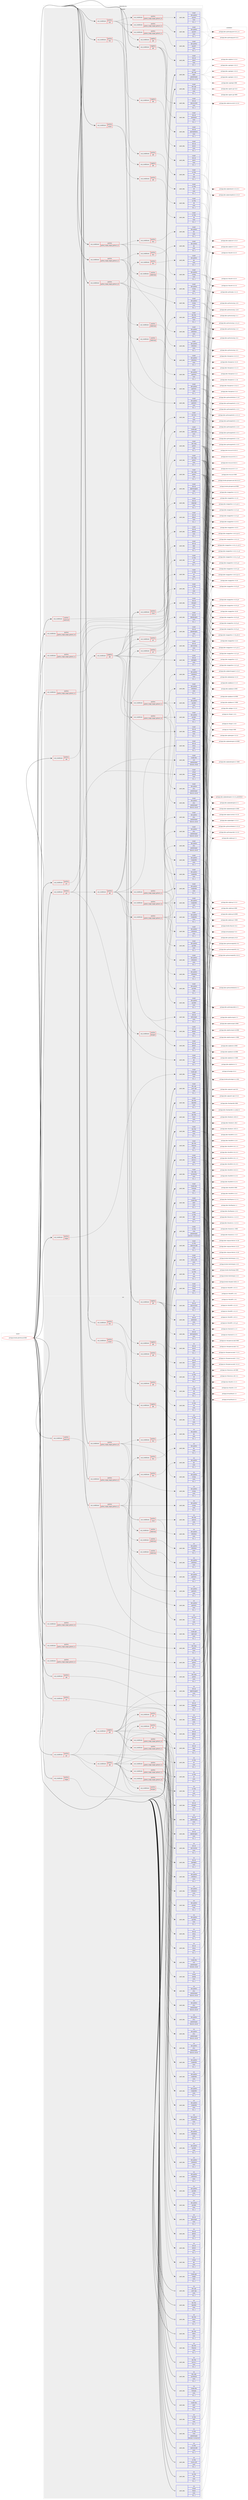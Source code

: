 digraph prolog {

# *************
# Graph options
# *************

newrank=true;
concentrate=true;
compound=true;
graph [rankdir=LR,fontname=Helvetica,fontsize=10,ranksep=1.5];#, ranksep=2.5, nodesep=0.2];
edge  [arrowhead=vee];
node  [fontname=Helvetica,fontsize=10];

# **********
# The ebuild
# **********

subgraph cluster_leftcol {
color=gray;
label=<<i>ebuild</i>>;
id [label="portage://media-gfx/freecad-9999", color=red, width=4, href="../media-gfx/freecad-9999.svg"];
}

# ****************
# The dependencies
# ****************

subgraph cluster_midcol {
color=gray;
label=<<i>dependencies</i>>;
subgraph cluster_compile {
fillcolor="#eeeeee";
style=filled;
label=<<i>compile</i>>;
subgraph cond75195 {
dependency301915 [label=<<TABLE BORDER="0" CELLBORDER="1" CELLSPACING="0" CELLPADDING="4"><TR><TD ROWSPAN="3" CELLPADDING="10">use_conditional</TD></TR><TR><TD>negative</TD></TR><TR><TD>qt6</TD></TR></TABLE>>, shape=none, color=red];
subgraph pack224234 {
dependency301916 [label=<<TABLE BORDER="0" CELLBORDER="1" CELLSPACING="0" CELLPADDING="4" WIDTH="220"><TR><TD ROWSPAN="6" CELLPADDING="30">pack_dep</TD></TR><TR><TD WIDTH="110">install</TD></TR><TR><TD>dev-qt</TD></TR><TR><TD>qtconcurrent</TD></TR><TR><TD>none</TD></TR><TR><TD>[[],,,,]</TD></TR></TABLE>>, shape=none, color=blue];
}
dependency301915:e -> dependency301916:w [weight=20,style="dashed",arrowhead="vee"];
subgraph pack224235 {
dependency301917 [label=<<TABLE BORDER="0" CELLBORDER="1" CELLSPACING="0" CELLPADDING="4" WIDTH="220"><TR><TD ROWSPAN="6" CELLPADDING="30">pack_dep</TD></TR><TR><TD WIDTH="110">install</TD></TR><TR><TD>dev-qt</TD></TR><TR><TD>qtcore</TD></TR><TR><TD>none</TD></TR><TR><TD>[[],,,,]</TD></TR></TABLE>>, shape=none, color=blue];
}
dependency301915:e -> dependency301917:w [weight=20,style="dashed",arrowhead="vee"];
subgraph pack224236 {
dependency301918 [label=<<TABLE BORDER="0" CELLBORDER="1" CELLSPACING="0" CELLPADDING="4" WIDTH="220"><TR><TD ROWSPAN="6" CELLPADDING="30">pack_dep</TD></TR><TR><TD WIDTH="110">install</TD></TR><TR><TD>dev-qt</TD></TR><TR><TD>qtnetwork</TD></TR><TR><TD>none</TD></TR><TR><TD>[[],,,,]</TD></TR></TABLE>>, shape=none, color=blue];
}
dependency301915:e -> dependency301918:w [weight=20,style="dashed",arrowhead="vee"];
subgraph pack224237 {
dependency301919 [label=<<TABLE BORDER="0" CELLBORDER="1" CELLSPACING="0" CELLPADDING="4" WIDTH="220"><TR><TD ROWSPAN="6" CELLPADDING="30">pack_dep</TD></TR><TR><TD WIDTH="110">install</TD></TR><TR><TD>dev-qt</TD></TR><TR><TD>qtxml</TD></TR><TR><TD>none</TD></TR><TR><TD>[[],,,,]</TD></TR></TABLE>>, shape=none, color=blue];
}
dependency301915:e -> dependency301919:w [weight=20,style="dashed",arrowhead="vee"];
subgraph pack224238 {
dependency301920 [label=<<TABLE BORDER="0" CELLBORDER="1" CELLSPACING="0" CELLPADDING="4" WIDTH="220"><TR><TD ROWSPAN="6" CELLPADDING="30">pack_dep</TD></TR><TR><TD WIDTH="110">install</TD></TR><TR><TD>dev-qt</TD></TR><TR><TD>qtxmlpatterns</TD></TR><TR><TD>none</TD></TR><TR><TD>[[],,,,]</TD></TR></TABLE>>, shape=none, color=blue];
}
dependency301915:e -> dependency301920:w [weight=20,style="dashed",arrowhead="vee"];
}
id:e -> dependency301915:w [weight=20,style="solid",arrowhead="vee"];
subgraph cond75196 {
dependency301921 [label=<<TABLE BORDER="0" CELLBORDER="1" CELLSPACING="0" CELLPADDING="4"><TR><TD ROWSPAN="3" CELLPADDING="10">use_conditional</TD></TR><TR><TD>positive</TD></TR><TR><TD>cloud</TD></TR></TABLE>>, shape=none, color=red];
subgraph pack224239 {
dependency301922 [label=<<TABLE BORDER="0" CELLBORDER="1" CELLSPACING="0" CELLPADDING="4" WIDTH="220"><TR><TD ROWSPAN="6" CELLPADDING="30">pack_dep</TD></TR><TR><TD WIDTH="110">install</TD></TR><TR><TD>dev-libs</TD></TR><TR><TD>openssl</TD></TR><TR><TD>none</TD></TR><TR><TD>[[],,,,]</TD></TR></TABLE>>, shape=none, color=blue];
}
dependency301921:e -> dependency301922:w [weight=20,style="dashed",arrowhead="vee"];
subgraph pack224240 {
dependency301923 [label=<<TABLE BORDER="0" CELLBORDER="1" CELLSPACING="0" CELLPADDING="4" WIDTH="220"><TR><TD ROWSPAN="6" CELLPADDING="30">pack_dep</TD></TR><TR><TD WIDTH="110">install</TD></TR><TR><TD>net-misc</TD></TR><TR><TD>curl</TD></TR><TR><TD>none</TD></TR><TR><TD>[[],,,,]</TD></TR></TABLE>>, shape=none, color=blue];
}
dependency301921:e -> dependency301923:w [weight=20,style="dashed",arrowhead="vee"];
}
id:e -> dependency301921:w [weight=20,style="solid",arrowhead="vee"];
subgraph cond75197 {
dependency301924 [label=<<TABLE BORDER="0" CELLBORDER="1" CELLSPACING="0" CELLPADDING="4"><TR><TD ROWSPAN="3" CELLPADDING="10">use_conditional</TD></TR><TR><TD>positive</TD></TR><TR><TD>fem</TD></TR></TABLE>>, shape=none, color=red];
subgraph cond75198 {
dependency301925 [label=<<TABLE BORDER="0" CELLBORDER="1" CELLSPACING="0" CELLPADDING="4"><TR><TD ROWSPAN="3" CELLPADDING="10">use_conditional</TD></TR><TR><TD>negative</TD></TR><TR><TD>qt6</TD></TR></TABLE>>, shape=none, color=red];
subgraph pack224241 {
dependency301926 [label=<<TABLE BORDER="0" CELLBORDER="1" CELLSPACING="0" CELLPADDING="4" WIDTH="220"><TR><TD ROWSPAN="6" CELLPADDING="30">pack_dep</TD></TR><TR><TD WIDTH="110">install</TD></TR><TR><TD>sci-libs</TD></TR><TR><TD>vtk</TD></TR><TR><TD>none</TD></TR><TR><TD>[[],,,,]</TD></TR></TABLE>>, shape=none, color=blue];
}
dependency301925:e -> dependency301926:w [weight=20,style="dashed",arrowhead="vee"];
}
dependency301924:e -> dependency301925:w [weight=20,style="dashed",arrowhead="vee"];
subgraph cond75199 {
dependency301927 [label=<<TABLE BORDER="0" CELLBORDER="1" CELLSPACING="0" CELLPADDING="4"><TR><TD ROWSPAN="3" CELLPADDING="10">use_conditional</TD></TR><TR><TD>positive</TD></TR><TR><TD>qt6</TD></TR></TABLE>>, shape=none, color=red];
subgraph pack224242 {
dependency301928 [label=<<TABLE BORDER="0" CELLBORDER="1" CELLSPACING="0" CELLPADDING="4" WIDTH="220"><TR><TD ROWSPAN="6" CELLPADDING="30">pack_dep</TD></TR><TR><TD WIDTH="110">install</TD></TR><TR><TD>sci-libs</TD></TR><TR><TD>vtk</TD></TR><TR><TD>none</TD></TR><TR><TD>[[],,,,]</TD></TR></TABLE>>, shape=none, color=blue];
}
dependency301927:e -> dependency301928:w [weight=20,style="dashed",arrowhead="vee"];
}
dependency301924:e -> dependency301927:w [weight=20,style="dashed",arrowhead="vee"];
}
id:e -> dependency301924:w [weight=20,style="solid",arrowhead="vee"];
subgraph cond75200 {
dependency301929 [label=<<TABLE BORDER="0" CELLBORDER="1" CELLSPACING="0" CELLPADDING="4"><TR><TD ROWSPAN="3" CELLPADDING="10">use_conditional</TD></TR><TR><TD>positive</TD></TR><TR><TD>gui</TD></TR></TABLE>>, shape=none, color=red];
subgraph pack224243 {
dependency301930 [label=<<TABLE BORDER="0" CELLBORDER="1" CELLSPACING="0" CELLPADDING="4" WIDTH="220"><TR><TD ROWSPAN="6" CELLPADDING="30">pack_dep</TD></TR><TR><TD WIDTH="110">install</TD></TR><TR><TD>media-libs</TD></TR><TR><TD>coin</TD></TR><TR><TD>greaterequal</TD></TR><TR><TD>[[4,0,0],,,4.0.0]</TD></TR></TABLE>>, shape=none, color=blue];
}
dependency301929:e -> dependency301930:w [weight=20,style="dashed",arrowhead="vee"];
subgraph pack224244 {
dependency301931 [label=<<TABLE BORDER="0" CELLBORDER="1" CELLSPACING="0" CELLPADDING="4" WIDTH="220"><TR><TD ROWSPAN="6" CELLPADDING="30">pack_dep</TD></TR><TR><TD WIDTH="110">install</TD></TR><TR><TD>virtual</TD></TR><TR><TD>glu</TD></TR><TR><TD>none</TD></TR><TR><TD>[[],,,,]</TD></TR></TABLE>>, shape=none, color=blue];
}
dependency301929:e -> dependency301931:w [weight=20,style="dashed",arrowhead="vee"];
subgraph pack224245 {
dependency301932 [label=<<TABLE BORDER="0" CELLBORDER="1" CELLSPACING="0" CELLPADDING="4" WIDTH="220"><TR><TD ROWSPAN="6" CELLPADDING="30">pack_dep</TD></TR><TR><TD WIDTH="110">install</TD></TR><TR><TD>virtual</TD></TR><TR><TD>opengl</TD></TR><TR><TD>none</TD></TR><TR><TD>[[],,,,]</TD></TR></TABLE>>, shape=none, color=blue];
}
dependency301929:e -> dependency301932:w [weight=20,style="dashed",arrowhead="vee"];
subgraph cond75201 {
dependency301933 [label=<<TABLE BORDER="0" CELLBORDER="1" CELLSPACING="0" CELLPADDING="4"><TR><TD ROWSPAN="3" CELLPADDING="10">use_conditional</TD></TR><TR><TD>negative</TD></TR><TR><TD>qt6</TD></TR></TABLE>>, shape=none, color=red];
subgraph pack224246 {
dependency301934 [label=<<TABLE BORDER="0" CELLBORDER="1" CELLSPACING="0" CELLPADDING="4" WIDTH="220"><TR><TD ROWSPAN="6" CELLPADDING="30">pack_dep</TD></TR><TR><TD WIDTH="110">install</TD></TR><TR><TD>dev-qt</TD></TR><TR><TD>designer</TD></TR><TR><TD>none</TD></TR><TR><TD>[[],,,,]</TD></TR></TABLE>>, shape=none, color=blue];
}
dependency301933:e -> dependency301934:w [weight=20,style="dashed",arrowhead="vee"];
subgraph pack224247 {
dependency301935 [label=<<TABLE BORDER="0" CELLBORDER="1" CELLSPACING="0" CELLPADDING="4" WIDTH="220"><TR><TD ROWSPAN="6" CELLPADDING="30">pack_dep</TD></TR><TR><TD WIDTH="110">install</TD></TR><TR><TD>dev-qt</TD></TR><TR><TD>qtgui</TD></TR><TR><TD>none</TD></TR><TR><TD>[[],,,,]</TD></TR></TABLE>>, shape=none, color=blue];
}
dependency301933:e -> dependency301935:w [weight=20,style="dashed",arrowhead="vee"];
subgraph pack224248 {
dependency301936 [label=<<TABLE BORDER="0" CELLBORDER="1" CELLSPACING="0" CELLPADDING="4" WIDTH="220"><TR><TD ROWSPAN="6" CELLPADDING="30">pack_dep</TD></TR><TR><TD WIDTH="110">install</TD></TR><TR><TD>dev-qt</TD></TR><TR><TD>qtopengl</TD></TR><TR><TD>none</TD></TR><TR><TD>[[],,,,]</TD></TR></TABLE>>, shape=none, color=blue];
}
dependency301933:e -> dependency301936:w [weight=20,style="dashed",arrowhead="vee"];
subgraph pack224249 {
dependency301937 [label=<<TABLE BORDER="0" CELLBORDER="1" CELLSPACING="0" CELLPADDING="4" WIDTH="220"><TR><TD ROWSPAN="6" CELLPADDING="30">pack_dep</TD></TR><TR><TD WIDTH="110">install</TD></TR><TR><TD>dev-qt</TD></TR><TR><TD>qtprintsupport</TD></TR><TR><TD>none</TD></TR><TR><TD>[[],,,,]</TD></TR></TABLE>>, shape=none, color=blue];
}
dependency301933:e -> dependency301937:w [weight=20,style="dashed",arrowhead="vee"];
subgraph pack224250 {
dependency301938 [label=<<TABLE BORDER="0" CELLBORDER="1" CELLSPACING="0" CELLPADDING="4" WIDTH="220"><TR><TD ROWSPAN="6" CELLPADDING="30">pack_dep</TD></TR><TR><TD WIDTH="110">install</TD></TR><TR><TD>dev-qt</TD></TR><TR><TD>qtsvg</TD></TR><TR><TD>none</TD></TR><TR><TD>[[],,,,]</TD></TR></TABLE>>, shape=none, color=blue];
}
dependency301933:e -> dependency301938:w [weight=20,style="dashed",arrowhead="vee"];
subgraph pack224251 {
dependency301939 [label=<<TABLE BORDER="0" CELLBORDER="1" CELLSPACING="0" CELLPADDING="4" WIDTH="220"><TR><TD ROWSPAN="6" CELLPADDING="30">pack_dep</TD></TR><TR><TD WIDTH="110">install</TD></TR><TR><TD>dev-qt</TD></TR><TR><TD>qtwebengine</TD></TR><TR><TD>none</TD></TR><TR><TD>[[],,,,]</TD></TR></TABLE>>, shape=none, color=blue];
}
dependency301933:e -> dependency301939:w [weight=20,style="dashed",arrowhead="vee"];
subgraph pack224252 {
dependency301940 [label=<<TABLE BORDER="0" CELLBORDER="1" CELLSPACING="0" CELLPADDING="4" WIDTH="220"><TR><TD ROWSPAN="6" CELLPADDING="30">pack_dep</TD></TR><TR><TD WIDTH="110">install</TD></TR><TR><TD>dev-qt</TD></TR><TR><TD>qtwidgets</TD></TR><TR><TD>none</TD></TR><TR><TD>[[],,,,]</TD></TR></TABLE>>, shape=none, color=blue];
}
dependency301933:e -> dependency301940:w [weight=20,style="dashed",arrowhead="vee"];
subgraph pack224253 {
dependency301941 [label=<<TABLE BORDER="0" CELLBORDER="1" CELLSPACING="0" CELLPADDING="4" WIDTH="220"><TR><TD ROWSPAN="6" CELLPADDING="30">pack_dep</TD></TR><TR><TD WIDTH="110">install</TD></TR><TR><TD>dev-qt</TD></TR><TR><TD>qtx11extras</TD></TR><TR><TD>none</TD></TR><TR><TD>[[],,,,]</TD></TR></TABLE>>, shape=none, color=blue];
}
dependency301933:e -> dependency301941:w [weight=20,style="dashed",arrowhead="vee"];
subgraph cond75202 {
dependency301942 [label=<<TABLE BORDER="0" CELLBORDER="1" CELLSPACING="0" CELLPADDING="4"><TR><TD ROWSPAN="3" CELLPADDING="10">use_conditional</TD></TR><TR><TD>positive</TD></TR><TR><TD>pcl</TD></TR></TABLE>>, shape=none, color=red];
subgraph pack224254 {
dependency301943 [label=<<TABLE BORDER="0" CELLBORDER="1" CELLSPACING="0" CELLPADDING="4" WIDTH="220"><TR><TD ROWSPAN="6" CELLPADDING="30">pack_dep</TD></TR><TR><TD WIDTH="110">install</TD></TR><TR><TD>sci-libs</TD></TR><TR><TD>pcl</TD></TR><TR><TD>none</TD></TR><TR><TD>[[],,,,]</TD></TR></TABLE>>, shape=none, color=blue];
}
dependency301942:e -> dependency301943:w [weight=20,style="dashed",arrowhead="vee"];
}
dependency301933:e -> dependency301942:w [weight=20,style="dashed",arrowhead="vee"];
subgraph cond75203 {
dependency301944 [label=<<TABLE BORDER="0" CELLBORDER="1" CELLSPACING="0" CELLPADDING="4"><TR><TD ROWSPAN="3" CELLPADDING="10">use_conditional</TD></TR><TR><TD>positive</TD></TR><TR><TD>python_single_target_python3_10</TD></TR></TABLE>>, shape=none, color=red];
subgraph pack224255 {
dependency301945 [label=<<TABLE BORDER="0" CELLBORDER="1" CELLSPACING="0" CELLPADDING="4" WIDTH="220"><TR><TD ROWSPAN="6" CELLPADDING="30">pack_dep</TD></TR><TR><TD WIDTH="110">install</TD></TR><TR><TD>dev-python</TD></TR><TR><TD>matplotlib</TD></TR><TR><TD>none</TD></TR><TR><TD>[[],,,,]</TD></TR></TABLE>>, shape=none, color=blue];
}
dependency301944:e -> dependency301945:w [weight=20,style="dashed",arrowhead="vee"];
subgraph pack224256 {
dependency301946 [label=<<TABLE BORDER="0" CELLBORDER="1" CELLSPACING="0" CELLPADDING="4" WIDTH="220"><TR><TD ROWSPAN="6" CELLPADDING="30">pack_dep</TD></TR><TR><TD WIDTH="110">install</TD></TR><TR><TD>dev-python</TD></TR><TR><TD>pivy</TD></TR><TR><TD>greaterequal</TD></TR><TR><TD>[[0,6,5],,,0.6.5]</TD></TR></TABLE>>, shape=none, color=blue];
}
dependency301944:e -> dependency301946:w [weight=20,style="dashed",arrowhead="vee"];
subgraph pack224257 {
dependency301947 [label=<<TABLE BORDER="0" CELLBORDER="1" CELLSPACING="0" CELLPADDING="4" WIDTH="220"><TR><TD ROWSPAN="6" CELLPADDING="30">pack_dep</TD></TR><TR><TD WIDTH="110">install</TD></TR><TR><TD>dev-python</TD></TR><TR><TD>pyside2</TD></TR><TR><TD>none</TD></TR><TR><TD>[[],,,,]</TD></TR></TABLE>>, shape=none, color=blue];
}
dependency301944:e -> dependency301947:w [weight=20,style="dashed",arrowhead="vee"];
subgraph pack224258 {
dependency301948 [label=<<TABLE BORDER="0" CELLBORDER="1" CELLSPACING="0" CELLPADDING="4" WIDTH="220"><TR><TD ROWSPAN="6" CELLPADDING="30">pack_dep</TD></TR><TR><TD WIDTH="110">install</TD></TR><TR><TD>dev-python</TD></TR><TR><TD>shiboken2</TD></TR><TR><TD>none</TD></TR><TR><TD>[[],,,,]</TD></TR></TABLE>>, shape=none, color=blue];
}
dependency301944:e -> dependency301948:w [weight=20,style="dashed",arrowhead="vee"];
}
dependency301933:e -> dependency301944:w [weight=20,style="dashed",arrowhead="vee"];
subgraph cond75204 {
dependency301949 [label=<<TABLE BORDER="0" CELLBORDER="1" CELLSPACING="0" CELLPADDING="4"><TR><TD ROWSPAN="3" CELLPADDING="10">use_conditional</TD></TR><TR><TD>positive</TD></TR><TR><TD>python_single_target_python3_11</TD></TR></TABLE>>, shape=none, color=red];
subgraph pack224259 {
dependency301950 [label=<<TABLE BORDER="0" CELLBORDER="1" CELLSPACING="0" CELLPADDING="4" WIDTH="220"><TR><TD ROWSPAN="6" CELLPADDING="30">pack_dep</TD></TR><TR><TD WIDTH="110">install</TD></TR><TR><TD>dev-python</TD></TR><TR><TD>matplotlib</TD></TR><TR><TD>none</TD></TR><TR><TD>[[],,,,]</TD></TR></TABLE>>, shape=none, color=blue];
}
dependency301949:e -> dependency301950:w [weight=20,style="dashed",arrowhead="vee"];
subgraph pack224260 {
dependency301951 [label=<<TABLE BORDER="0" CELLBORDER="1" CELLSPACING="0" CELLPADDING="4" WIDTH="220"><TR><TD ROWSPAN="6" CELLPADDING="30">pack_dep</TD></TR><TR><TD WIDTH="110">install</TD></TR><TR><TD>dev-python</TD></TR><TR><TD>pivy</TD></TR><TR><TD>greaterequal</TD></TR><TR><TD>[[0,6,5],,,0.6.5]</TD></TR></TABLE>>, shape=none, color=blue];
}
dependency301949:e -> dependency301951:w [weight=20,style="dashed",arrowhead="vee"];
subgraph pack224261 {
dependency301952 [label=<<TABLE BORDER="0" CELLBORDER="1" CELLSPACING="0" CELLPADDING="4" WIDTH="220"><TR><TD ROWSPAN="6" CELLPADDING="30">pack_dep</TD></TR><TR><TD WIDTH="110">install</TD></TR><TR><TD>dev-python</TD></TR><TR><TD>pyside2</TD></TR><TR><TD>none</TD></TR><TR><TD>[[],,,,]</TD></TR></TABLE>>, shape=none, color=blue];
}
dependency301949:e -> dependency301952:w [weight=20,style="dashed",arrowhead="vee"];
subgraph pack224262 {
dependency301953 [label=<<TABLE BORDER="0" CELLBORDER="1" CELLSPACING="0" CELLPADDING="4" WIDTH="220"><TR><TD ROWSPAN="6" CELLPADDING="30">pack_dep</TD></TR><TR><TD WIDTH="110">install</TD></TR><TR><TD>dev-python</TD></TR><TR><TD>shiboken2</TD></TR><TR><TD>none</TD></TR><TR><TD>[[],,,,]</TD></TR></TABLE>>, shape=none, color=blue];
}
dependency301949:e -> dependency301953:w [weight=20,style="dashed",arrowhead="vee"];
}
dependency301933:e -> dependency301949:w [weight=20,style="dashed",arrowhead="vee"];
}
dependency301929:e -> dependency301933:w [weight=20,style="dashed",arrowhead="vee"];
subgraph cond75205 {
dependency301954 [label=<<TABLE BORDER="0" CELLBORDER="1" CELLSPACING="0" CELLPADDING="4"><TR><TD ROWSPAN="3" CELLPADDING="10">use_conditional</TD></TR><TR><TD>positive</TD></TR><TR><TD>qt6</TD></TR></TABLE>>, shape=none, color=red];
subgraph cond75206 {
dependency301955 [label=<<TABLE BORDER="0" CELLBORDER="1" CELLSPACING="0" CELLPADDING="4"><TR><TD ROWSPAN="3" CELLPADDING="10">use_conditional</TD></TR><TR><TD>positive</TD></TR><TR><TD>designer</TD></TR></TABLE>>, shape=none, color=red];
subgraph pack224263 {
dependency301956 [label=<<TABLE BORDER="0" CELLBORDER="1" CELLSPACING="0" CELLPADDING="4" WIDTH="220"><TR><TD ROWSPAN="6" CELLPADDING="30">pack_dep</TD></TR><TR><TD WIDTH="110">install</TD></TR><TR><TD>dev-qt</TD></TR><TR><TD>qttools</TD></TR><TR><TD>none</TD></TR><TR><TD>[[],,,,]</TD></TR></TABLE>>, shape=none, color=blue];
}
dependency301955:e -> dependency301956:w [weight=20,style="dashed",arrowhead="vee"];
}
dependency301954:e -> dependency301955:w [weight=20,style="dashed",arrowhead="vee"];
subgraph pack224264 {
dependency301957 [label=<<TABLE BORDER="0" CELLBORDER="1" CELLSPACING="0" CELLPADDING="4" WIDTH="220"><TR><TD ROWSPAN="6" CELLPADDING="30">pack_dep</TD></TR><TR><TD WIDTH="110">install</TD></TR><TR><TD>dev-qt</TD></TR><TR><TD>qt5compat</TD></TR><TR><TD>none</TD></TR><TR><TD>[[],,,,]</TD></TR></TABLE>>, shape=none, color=blue];
}
dependency301954:e -> dependency301957:w [weight=20,style="dashed",arrowhead="vee"];
subgraph pack224265 {
dependency301958 [label=<<TABLE BORDER="0" CELLBORDER="1" CELLSPACING="0" CELLPADDING="4" WIDTH="220"><TR><TD ROWSPAN="6" CELLPADDING="30">pack_dep</TD></TR><TR><TD WIDTH="110">install</TD></TR><TR><TD>dev-qt</TD></TR><TR><TD>qttools</TD></TR><TR><TD>none</TD></TR><TR><TD>[[],,,,]</TD></TR></TABLE>>, shape=none, color=blue];
}
dependency301954:e -> dependency301958:w [weight=20,style="dashed",arrowhead="vee"];
subgraph pack224266 {
dependency301959 [label=<<TABLE BORDER="0" CELLBORDER="1" CELLSPACING="0" CELLPADDING="4" WIDTH="220"><TR><TD ROWSPAN="6" CELLPADDING="30">pack_dep</TD></TR><TR><TD WIDTH="110">install</TD></TR><TR><TD>dev-qt</TD></TR><TR><TD>qtbase</TD></TR><TR><TD>none</TD></TR><TR><TD>[[],,,,]</TD></TR></TABLE>>, shape=none, color=blue];
}
dependency301954:e -> dependency301959:w [weight=20,style="dashed",arrowhead="vee"];
subgraph pack224267 {
dependency301960 [label=<<TABLE BORDER="0" CELLBORDER="1" CELLSPACING="0" CELLPADDING="4" WIDTH="220"><TR><TD ROWSPAN="6" CELLPADDING="30">pack_dep</TD></TR><TR><TD WIDTH="110">install</TD></TR><TR><TD>dev-qt</TD></TR><TR><TD>qtsvg</TD></TR><TR><TD>none</TD></TR><TR><TD>[[],,,,]</TD></TR></TABLE>>, shape=none, color=blue];
}
dependency301954:e -> dependency301960:w [weight=20,style="dashed",arrowhead="vee"];
subgraph pack224268 {
dependency301961 [label=<<TABLE BORDER="0" CELLBORDER="1" CELLSPACING="0" CELLPADDING="4" WIDTH="220"><TR><TD ROWSPAN="6" CELLPADDING="30">pack_dep</TD></TR><TR><TD WIDTH="110">install</TD></TR><TR><TD>dev-qt</TD></TR><TR><TD>qtwebengine</TD></TR><TR><TD>none</TD></TR><TR><TD>[[],,,,]</TD></TR></TABLE>>, shape=none, color=blue];
}
dependency301954:e -> dependency301961:w [weight=20,style="dashed",arrowhead="vee"];
subgraph cond75207 {
dependency301962 [label=<<TABLE BORDER="0" CELLBORDER="1" CELLSPACING="0" CELLPADDING="4"><TR><TD ROWSPAN="3" CELLPADDING="10">use_conditional</TD></TR><TR><TD>positive</TD></TR><TR><TD>pcl</TD></TR></TABLE>>, shape=none, color=red];
subgraph pack224269 {
dependency301963 [label=<<TABLE BORDER="0" CELLBORDER="1" CELLSPACING="0" CELLPADDING="4" WIDTH="220"><TR><TD ROWSPAN="6" CELLPADDING="30">pack_dep</TD></TR><TR><TD WIDTH="110">install</TD></TR><TR><TD>sci-libs</TD></TR><TR><TD>pcl</TD></TR><TR><TD>none</TD></TR><TR><TD>[[],,,,]</TD></TR></TABLE>>, shape=none, color=blue];
}
dependency301962:e -> dependency301963:w [weight=20,style="dashed",arrowhead="vee"];
}
dependency301954:e -> dependency301962:w [weight=20,style="dashed",arrowhead="vee"];
subgraph cond75208 {
dependency301964 [label=<<TABLE BORDER="0" CELLBORDER="1" CELLSPACING="0" CELLPADDING="4"><TR><TD ROWSPAN="3" CELLPADDING="10">use_conditional</TD></TR><TR><TD>positive</TD></TR><TR><TD>python_single_target_python3_10</TD></TR></TABLE>>, shape=none, color=red];
subgraph pack224270 {
dependency301965 [label=<<TABLE BORDER="0" CELLBORDER="1" CELLSPACING="0" CELLPADDING="4" WIDTH="220"><TR><TD ROWSPAN="6" CELLPADDING="30">pack_dep</TD></TR><TR><TD WIDTH="110">install</TD></TR><TR><TD>dev-python</TD></TR><TR><TD>matplotlib</TD></TR><TR><TD>none</TD></TR><TR><TD>[[],,,,]</TD></TR></TABLE>>, shape=none, color=blue];
}
dependency301964:e -> dependency301965:w [weight=20,style="dashed",arrowhead="vee"];
subgraph pack224271 {
dependency301966 [label=<<TABLE BORDER="0" CELLBORDER="1" CELLSPACING="0" CELLPADDING="4" WIDTH="220"><TR><TD ROWSPAN="6" CELLPADDING="30">pack_dep</TD></TR><TR><TD WIDTH="110">install</TD></TR><TR><TD>dev-python</TD></TR><TR><TD>pivy</TD></TR><TR><TD>greaterequal</TD></TR><TR><TD>[[0,6,5],,,0.6.5]</TD></TR></TABLE>>, shape=none, color=blue];
}
dependency301964:e -> dependency301966:w [weight=20,style="dashed",arrowhead="vee"];
subgraph pack224272 {
dependency301967 [label=<<TABLE BORDER="0" CELLBORDER="1" CELLSPACING="0" CELLPADDING="4" WIDTH="220"><TR><TD ROWSPAN="6" CELLPADDING="30">pack_dep</TD></TR><TR><TD WIDTH="110">install</TD></TR><TR><TD>dev-python</TD></TR><TR><TD>pyside6</TD></TR><TR><TD>none</TD></TR><TR><TD>[[],,,,]</TD></TR></TABLE>>, shape=none, color=blue];
}
dependency301964:e -> dependency301967:w [weight=20,style="dashed",arrowhead="vee"];
subgraph pack224273 {
dependency301968 [label=<<TABLE BORDER="0" CELLBORDER="1" CELLSPACING="0" CELLPADDING="4" WIDTH="220"><TR><TD ROWSPAN="6" CELLPADDING="30">pack_dep</TD></TR><TR><TD WIDTH="110">install</TD></TR><TR><TD>dev-python</TD></TR><TR><TD>shiboken6</TD></TR><TR><TD>none</TD></TR><TR><TD>[[],,,,]</TD></TR></TABLE>>, shape=none, color=blue];
}
dependency301964:e -> dependency301968:w [weight=20,style="dashed",arrowhead="vee"];
}
dependency301954:e -> dependency301964:w [weight=20,style="dashed",arrowhead="vee"];
subgraph cond75209 {
dependency301969 [label=<<TABLE BORDER="0" CELLBORDER="1" CELLSPACING="0" CELLPADDING="4"><TR><TD ROWSPAN="3" CELLPADDING="10">use_conditional</TD></TR><TR><TD>positive</TD></TR><TR><TD>python_single_target_python3_11</TD></TR></TABLE>>, shape=none, color=red];
subgraph pack224274 {
dependency301970 [label=<<TABLE BORDER="0" CELLBORDER="1" CELLSPACING="0" CELLPADDING="4" WIDTH="220"><TR><TD ROWSPAN="6" CELLPADDING="30">pack_dep</TD></TR><TR><TD WIDTH="110">install</TD></TR><TR><TD>dev-python</TD></TR><TR><TD>matplotlib</TD></TR><TR><TD>none</TD></TR><TR><TD>[[],,,,]</TD></TR></TABLE>>, shape=none, color=blue];
}
dependency301969:e -> dependency301970:w [weight=20,style="dashed",arrowhead="vee"];
subgraph pack224275 {
dependency301971 [label=<<TABLE BORDER="0" CELLBORDER="1" CELLSPACING="0" CELLPADDING="4" WIDTH="220"><TR><TD ROWSPAN="6" CELLPADDING="30">pack_dep</TD></TR><TR><TD WIDTH="110">install</TD></TR><TR><TD>dev-python</TD></TR><TR><TD>pivy</TD></TR><TR><TD>greaterequal</TD></TR><TR><TD>[[0,6,5],,,0.6.5]</TD></TR></TABLE>>, shape=none, color=blue];
}
dependency301969:e -> dependency301971:w [weight=20,style="dashed",arrowhead="vee"];
subgraph pack224276 {
dependency301972 [label=<<TABLE BORDER="0" CELLBORDER="1" CELLSPACING="0" CELLPADDING="4" WIDTH="220"><TR><TD ROWSPAN="6" CELLPADDING="30">pack_dep</TD></TR><TR><TD WIDTH="110">install</TD></TR><TR><TD>dev-python</TD></TR><TR><TD>pyside6</TD></TR><TR><TD>none</TD></TR><TR><TD>[[],,,,]</TD></TR></TABLE>>, shape=none, color=blue];
}
dependency301969:e -> dependency301972:w [weight=20,style="dashed",arrowhead="vee"];
subgraph pack224277 {
dependency301973 [label=<<TABLE BORDER="0" CELLBORDER="1" CELLSPACING="0" CELLPADDING="4" WIDTH="220"><TR><TD ROWSPAN="6" CELLPADDING="30">pack_dep</TD></TR><TR><TD WIDTH="110">install</TD></TR><TR><TD>dev-python</TD></TR><TR><TD>shiboken6</TD></TR><TR><TD>none</TD></TR><TR><TD>[[],,,,]</TD></TR></TABLE>>, shape=none, color=blue];
}
dependency301969:e -> dependency301973:w [weight=20,style="dashed",arrowhead="vee"];
}
dependency301954:e -> dependency301969:w [weight=20,style="dashed",arrowhead="vee"];
subgraph cond75210 {
dependency301974 [label=<<TABLE BORDER="0" CELLBORDER="1" CELLSPACING="0" CELLPADDING="4"><TR><TD ROWSPAN="3" CELLPADDING="10">use_conditional</TD></TR><TR><TD>positive</TD></TR><TR><TD>python_single_target_python3_12</TD></TR></TABLE>>, shape=none, color=red];
subgraph pack224278 {
dependency301975 [label=<<TABLE BORDER="0" CELLBORDER="1" CELLSPACING="0" CELLPADDING="4" WIDTH="220"><TR><TD ROWSPAN="6" CELLPADDING="30">pack_dep</TD></TR><TR><TD WIDTH="110">install</TD></TR><TR><TD>dev-python</TD></TR><TR><TD>matplotlib</TD></TR><TR><TD>none</TD></TR><TR><TD>[[],,,,]</TD></TR></TABLE>>, shape=none, color=blue];
}
dependency301974:e -> dependency301975:w [weight=20,style="dashed",arrowhead="vee"];
subgraph pack224279 {
dependency301976 [label=<<TABLE BORDER="0" CELLBORDER="1" CELLSPACING="0" CELLPADDING="4" WIDTH="220"><TR><TD ROWSPAN="6" CELLPADDING="30">pack_dep</TD></TR><TR><TD WIDTH="110">install</TD></TR><TR><TD>dev-python</TD></TR><TR><TD>pivy</TD></TR><TR><TD>greaterequal</TD></TR><TR><TD>[[0,6,5],,,0.6.5]</TD></TR></TABLE>>, shape=none, color=blue];
}
dependency301974:e -> dependency301976:w [weight=20,style="dashed",arrowhead="vee"];
subgraph pack224280 {
dependency301977 [label=<<TABLE BORDER="0" CELLBORDER="1" CELLSPACING="0" CELLPADDING="4" WIDTH="220"><TR><TD ROWSPAN="6" CELLPADDING="30">pack_dep</TD></TR><TR><TD WIDTH="110">install</TD></TR><TR><TD>dev-python</TD></TR><TR><TD>pyside6</TD></TR><TR><TD>none</TD></TR><TR><TD>[[],,,,]</TD></TR></TABLE>>, shape=none, color=blue];
}
dependency301974:e -> dependency301977:w [weight=20,style="dashed",arrowhead="vee"];
subgraph pack224281 {
dependency301978 [label=<<TABLE BORDER="0" CELLBORDER="1" CELLSPACING="0" CELLPADDING="4" WIDTH="220"><TR><TD ROWSPAN="6" CELLPADDING="30">pack_dep</TD></TR><TR><TD WIDTH="110">install</TD></TR><TR><TD>dev-python</TD></TR><TR><TD>shiboken6</TD></TR><TR><TD>none</TD></TR><TR><TD>[[],,,,]</TD></TR></TABLE>>, shape=none, color=blue];
}
dependency301974:e -> dependency301978:w [weight=20,style="dashed",arrowhead="vee"];
}
dependency301954:e -> dependency301974:w [weight=20,style="dashed",arrowhead="vee"];
}
dependency301929:e -> dependency301954:w [weight=20,style="dashed",arrowhead="vee"];
}
id:e -> dependency301929:w [weight=20,style="solid",arrowhead="vee"];
subgraph cond75211 {
dependency301979 [label=<<TABLE BORDER="0" CELLBORDER="1" CELLSPACING="0" CELLPADDING="4"><TR><TD ROWSPAN="3" CELLPADDING="10">use_conditional</TD></TR><TR><TD>positive</TD></TR><TR><TD>netgen</TD></TR></TABLE>>, shape=none, color=red];
subgraph pack224282 {
dependency301980 [label=<<TABLE BORDER="0" CELLBORDER="1" CELLSPACING="0" CELLPADDING="4" WIDTH="220"><TR><TD ROWSPAN="6" CELLPADDING="30">pack_dep</TD></TR><TR><TD WIDTH="110">install</TD></TR><TR><TD>media-gfx</TD></TR><TR><TD>netgen</TD></TR><TR><TD>none</TD></TR><TR><TD>[[],,,,]</TD></TR></TABLE>>, shape=none, color=blue];
}
dependency301979:e -> dependency301980:w [weight=20,style="dashed",arrowhead="vee"];
}
id:e -> dependency301979:w [weight=20,style="solid",arrowhead="vee"];
subgraph cond75212 {
dependency301981 [label=<<TABLE BORDER="0" CELLBORDER="1" CELLSPACING="0" CELLPADDING="4"><TR><TD ROWSPAN="3" CELLPADDING="10">use_conditional</TD></TR><TR><TD>positive</TD></TR><TR><TD>openscad</TD></TR></TABLE>>, shape=none, color=red];
subgraph pack224283 {
dependency301982 [label=<<TABLE BORDER="0" CELLBORDER="1" CELLSPACING="0" CELLPADDING="4" WIDTH="220"><TR><TD ROWSPAN="6" CELLPADDING="30">pack_dep</TD></TR><TR><TD WIDTH="110">install</TD></TR><TR><TD>media-gfx</TD></TR><TR><TD>openscad</TD></TR><TR><TD>none</TD></TR><TR><TD>[[],,,,]</TD></TR></TABLE>>, shape=none, color=blue];
}
dependency301981:e -> dependency301982:w [weight=20,style="dashed",arrowhead="vee"];
}
id:e -> dependency301981:w [weight=20,style="solid",arrowhead="vee"];
subgraph cond75213 {
dependency301983 [label=<<TABLE BORDER="0" CELLBORDER="1" CELLSPACING="0" CELLPADDING="4"><TR><TD ROWSPAN="3" CELLPADDING="10">use_conditional</TD></TR><TR><TD>positive</TD></TR><TR><TD>pcl</TD></TR></TABLE>>, shape=none, color=red];
subgraph pack224284 {
dependency301984 [label=<<TABLE BORDER="0" CELLBORDER="1" CELLSPACING="0" CELLPADDING="4" WIDTH="220"><TR><TD ROWSPAN="6" CELLPADDING="30">pack_dep</TD></TR><TR><TD WIDTH="110">install</TD></TR><TR><TD>sci-libs</TD></TR><TR><TD>pcl</TD></TR><TR><TD>none</TD></TR><TR><TD>[[],,,,]</TD></TR></TABLE>>, shape=none, color=blue];
}
dependency301983:e -> dependency301984:w [weight=20,style="dashed",arrowhead="vee"];
}
id:e -> dependency301983:w [weight=20,style="solid",arrowhead="vee"];
subgraph cond75214 {
dependency301985 [label=<<TABLE BORDER="0" CELLBORDER="1" CELLSPACING="0" CELLPADDING="4"><TR><TD ROWSPAN="3" CELLPADDING="10">use_conditional</TD></TR><TR><TD>positive</TD></TR><TR><TD>python_single_target_python3_10</TD></TR></TABLE>>, shape=none, color=red];
subgraph pack224285 {
dependency301986 [label=<<TABLE BORDER="0" CELLBORDER="1" CELLSPACING="0" CELLPADDING="4" WIDTH="220"><TR><TD ROWSPAN="6" CELLPADDING="30">pack_dep</TD></TR><TR><TD WIDTH="110">install</TD></TR><TR><TD>dev-lang</TD></TR><TR><TD>python</TD></TR><TR><TD>none</TD></TR><TR><TD>[[],,,,]</TD></TR></TABLE>>, shape=none, color=blue];
}
dependency301985:e -> dependency301986:w [weight=20,style="dashed",arrowhead="vee"];
}
id:e -> dependency301985:w [weight=20,style="solid",arrowhead="vee"];
subgraph cond75215 {
dependency301987 [label=<<TABLE BORDER="0" CELLBORDER="1" CELLSPACING="0" CELLPADDING="4"><TR><TD ROWSPAN="3" CELLPADDING="10">use_conditional</TD></TR><TR><TD>positive</TD></TR><TR><TD>python_single_target_python3_10</TD></TR></TABLE>>, shape=none, color=red];
subgraph pack224286 {
dependency301988 [label=<<TABLE BORDER="0" CELLBORDER="1" CELLSPACING="0" CELLPADDING="4" WIDTH="220"><TR><TD ROWSPAN="6" CELLPADDING="30">pack_dep</TD></TR><TR><TD WIDTH="110">install</TD></TR><TR><TD>dev-python</TD></TR><TR><TD>numpy</TD></TR><TR><TD>none</TD></TR><TR><TD>[[],,,,]</TD></TR></TABLE>>, shape=none, color=blue];
}
dependency301987:e -> dependency301988:w [weight=20,style="dashed",arrowhead="vee"];
subgraph pack224287 {
dependency301989 [label=<<TABLE BORDER="0" CELLBORDER="1" CELLSPACING="0" CELLPADDING="4" WIDTH="220"><TR><TD ROWSPAN="6" CELLPADDING="30">pack_dep</TD></TR><TR><TD WIDTH="110">install</TD></TR><TR><TD>dev-python</TD></TR><TR><TD>pybind11</TD></TR><TR><TD>none</TD></TR><TR><TD>[[],,,,]</TD></TR></TABLE>>, shape=none, color=blue];
}
dependency301987:e -> dependency301989:w [weight=20,style="dashed",arrowhead="vee"];
subgraph cond75216 {
dependency301990 [label=<<TABLE BORDER="0" CELLBORDER="1" CELLSPACING="0" CELLPADDING="4"><TR><TD ROWSPAN="3" CELLPADDING="10">use_conditional</TD></TR><TR><TD>positive</TD></TR><TR><TD>addonmgr</TD></TR></TABLE>>, shape=none, color=red];
subgraph pack224288 {
dependency301991 [label=<<TABLE BORDER="0" CELLBORDER="1" CELLSPACING="0" CELLPADDING="4" WIDTH="220"><TR><TD ROWSPAN="6" CELLPADDING="30">pack_dep</TD></TR><TR><TD WIDTH="110">install</TD></TR><TR><TD>dev-python</TD></TR><TR><TD>GitPython</TD></TR><TR><TD>none</TD></TR><TR><TD>[[],,,,]</TD></TR></TABLE>>, shape=none, color=blue];
}
dependency301990:e -> dependency301991:w [weight=20,style="dashed",arrowhead="vee"];
}
dependency301987:e -> dependency301990:w [weight=20,style="dashed",arrowhead="vee"];
subgraph cond75217 {
dependency301992 [label=<<TABLE BORDER="0" CELLBORDER="1" CELLSPACING="0" CELLPADDING="4"><TR><TD ROWSPAN="3" CELLPADDING="10">use_conditional</TD></TR><TR><TD>positive</TD></TR><TR><TD>fem</TD></TR></TABLE>>, shape=none, color=red];
subgraph pack224289 {
dependency301993 [label=<<TABLE BORDER="0" CELLBORDER="1" CELLSPACING="0" CELLPADDING="4" WIDTH="220"><TR><TD ROWSPAN="6" CELLPADDING="30">pack_dep</TD></TR><TR><TD WIDTH="110">install</TD></TR><TR><TD>dev-python</TD></TR><TR><TD>ply</TD></TR><TR><TD>none</TD></TR><TR><TD>[[],,,,]</TD></TR></TABLE>>, shape=none, color=blue];
}
dependency301992:e -> dependency301993:w [weight=20,style="dashed",arrowhead="vee"];
}
dependency301987:e -> dependency301992:w [weight=20,style="dashed",arrowhead="vee"];
}
id:e -> dependency301987:w [weight=20,style="solid",arrowhead="vee"];
subgraph cond75218 {
dependency301994 [label=<<TABLE BORDER="0" CELLBORDER="1" CELLSPACING="0" CELLPADDING="4"><TR><TD ROWSPAN="3" CELLPADDING="10">use_conditional</TD></TR><TR><TD>positive</TD></TR><TR><TD>python_single_target_python3_11</TD></TR></TABLE>>, shape=none, color=red];
subgraph pack224290 {
dependency301995 [label=<<TABLE BORDER="0" CELLBORDER="1" CELLSPACING="0" CELLPADDING="4" WIDTH="220"><TR><TD ROWSPAN="6" CELLPADDING="30">pack_dep</TD></TR><TR><TD WIDTH="110">install</TD></TR><TR><TD>dev-lang</TD></TR><TR><TD>python</TD></TR><TR><TD>none</TD></TR><TR><TD>[[],,,,]</TD></TR></TABLE>>, shape=none, color=blue];
}
dependency301994:e -> dependency301995:w [weight=20,style="dashed",arrowhead="vee"];
}
id:e -> dependency301994:w [weight=20,style="solid",arrowhead="vee"];
subgraph cond75219 {
dependency301996 [label=<<TABLE BORDER="0" CELLBORDER="1" CELLSPACING="0" CELLPADDING="4"><TR><TD ROWSPAN="3" CELLPADDING="10">use_conditional</TD></TR><TR><TD>positive</TD></TR><TR><TD>python_single_target_python3_11</TD></TR></TABLE>>, shape=none, color=red];
subgraph pack224291 {
dependency301997 [label=<<TABLE BORDER="0" CELLBORDER="1" CELLSPACING="0" CELLPADDING="4" WIDTH="220"><TR><TD ROWSPAN="6" CELLPADDING="30">pack_dep</TD></TR><TR><TD WIDTH="110">install</TD></TR><TR><TD>dev-python</TD></TR><TR><TD>numpy</TD></TR><TR><TD>none</TD></TR><TR><TD>[[],,,,]</TD></TR></TABLE>>, shape=none, color=blue];
}
dependency301996:e -> dependency301997:w [weight=20,style="dashed",arrowhead="vee"];
subgraph pack224292 {
dependency301998 [label=<<TABLE BORDER="0" CELLBORDER="1" CELLSPACING="0" CELLPADDING="4" WIDTH="220"><TR><TD ROWSPAN="6" CELLPADDING="30">pack_dep</TD></TR><TR><TD WIDTH="110">install</TD></TR><TR><TD>dev-python</TD></TR><TR><TD>pybind11</TD></TR><TR><TD>none</TD></TR><TR><TD>[[],,,,]</TD></TR></TABLE>>, shape=none, color=blue];
}
dependency301996:e -> dependency301998:w [weight=20,style="dashed",arrowhead="vee"];
subgraph cond75220 {
dependency301999 [label=<<TABLE BORDER="0" CELLBORDER="1" CELLSPACING="0" CELLPADDING="4"><TR><TD ROWSPAN="3" CELLPADDING="10">use_conditional</TD></TR><TR><TD>positive</TD></TR><TR><TD>addonmgr</TD></TR></TABLE>>, shape=none, color=red];
subgraph pack224293 {
dependency302000 [label=<<TABLE BORDER="0" CELLBORDER="1" CELLSPACING="0" CELLPADDING="4" WIDTH="220"><TR><TD ROWSPAN="6" CELLPADDING="30">pack_dep</TD></TR><TR><TD WIDTH="110">install</TD></TR><TR><TD>dev-python</TD></TR><TR><TD>GitPython</TD></TR><TR><TD>none</TD></TR><TR><TD>[[],,,,]</TD></TR></TABLE>>, shape=none, color=blue];
}
dependency301999:e -> dependency302000:w [weight=20,style="dashed",arrowhead="vee"];
}
dependency301996:e -> dependency301999:w [weight=20,style="dashed",arrowhead="vee"];
subgraph cond75221 {
dependency302001 [label=<<TABLE BORDER="0" CELLBORDER="1" CELLSPACING="0" CELLPADDING="4"><TR><TD ROWSPAN="3" CELLPADDING="10">use_conditional</TD></TR><TR><TD>positive</TD></TR><TR><TD>fem</TD></TR></TABLE>>, shape=none, color=red];
subgraph pack224294 {
dependency302002 [label=<<TABLE BORDER="0" CELLBORDER="1" CELLSPACING="0" CELLPADDING="4" WIDTH="220"><TR><TD ROWSPAN="6" CELLPADDING="30">pack_dep</TD></TR><TR><TD WIDTH="110">install</TD></TR><TR><TD>dev-python</TD></TR><TR><TD>ply</TD></TR><TR><TD>none</TD></TR><TR><TD>[[],,,,]</TD></TR></TABLE>>, shape=none, color=blue];
}
dependency302001:e -> dependency302002:w [weight=20,style="dashed",arrowhead="vee"];
}
dependency301996:e -> dependency302001:w [weight=20,style="dashed",arrowhead="vee"];
}
id:e -> dependency301996:w [weight=20,style="solid",arrowhead="vee"];
subgraph cond75222 {
dependency302003 [label=<<TABLE BORDER="0" CELLBORDER="1" CELLSPACING="0" CELLPADDING="4"><TR><TD ROWSPAN="3" CELLPADDING="10">use_conditional</TD></TR><TR><TD>positive</TD></TR><TR><TD>python_single_target_python3_12</TD></TR></TABLE>>, shape=none, color=red];
subgraph pack224295 {
dependency302004 [label=<<TABLE BORDER="0" CELLBORDER="1" CELLSPACING="0" CELLPADDING="4" WIDTH="220"><TR><TD ROWSPAN="6" CELLPADDING="30">pack_dep</TD></TR><TR><TD WIDTH="110">install</TD></TR><TR><TD>dev-lang</TD></TR><TR><TD>python</TD></TR><TR><TD>none</TD></TR><TR><TD>[[],,,,]</TD></TR></TABLE>>, shape=none, color=blue];
}
dependency302003:e -> dependency302004:w [weight=20,style="dashed",arrowhead="vee"];
}
id:e -> dependency302003:w [weight=20,style="solid",arrowhead="vee"];
subgraph cond75223 {
dependency302005 [label=<<TABLE BORDER="0" CELLBORDER="1" CELLSPACING="0" CELLPADDING="4"><TR><TD ROWSPAN="3" CELLPADDING="10">use_conditional</TD></TR><TR><TD>positive</TD></TR><TR><TD>python_single_target_python3_12</TD></TR></TABLE>>, shape=none, color=red];
subgraph pack224296 {
dependency302006 [label=<<TABLE BORDER="0" CELLBORDER="1" CELLSPACING="0" CELLPADDING="4" WIDTH="220"><TR><TD ROWSPAN="6" CELLPADDING="30">pack_dep</TD></TR><TR><TD WIDTH="110">install</TD></TR><TR><TD>dev-python</TD></TR><TR><TD>numpy</TD></TR><TR><TD>none</TD></TR><TR><TD>[[],,,,]</TD></TR></TABLE>>, shape=none, color=blue];
}
dependency302005:e -> dependency302006:w [weight=20,style="dashed",arrowhead="vee"];
subgraph pack224297 {
dependency302007 [label=<<TABLE BORDER="0" CELLBORDER="1" CELLSPACING="0" CELLPADDING="4" WIDTH="220"><TR><TD ROWSPAN="6" CELLPADDING="30">pack_dep</TD></TR><TR><TD WIDTH="110">install</TD></TR><TR><TD>dev-python</TD></TR><TR><TD>pybind11</TD></TR><TR><TD>none</TD></TR><TR><TD>[[],,,,]</TD></TR></TABLE>>, shape=none, color=blue];
}
dependency302005:e -> dependency302007:w [weight=20,style="dashed",arrowhead="vee"];
subgraph cond75224 {
dependency302008 [label=<<TABLE BORDER="0" CELLBORDER="1" CELLSPACING="0" CELLPADDING="4"><TR><TD ROWSPAN="3" CELLPADDING="10">use_conditional</TD></TR><TR><TD>positive</TD></TR><TR><TD>addonmgr</TD></TR></TABLE>>, shape=none, color=red];
subgraph pack224298 {
dependency302009 [label=<<TABLE BORDER="0" CELLBORDER="1" CELLSPACING="0" CELLPADDING="4" WIDTH="220"><TR><TD ROWSPAN="6" CELLPADDING="30">pack_dep</TD></TR><TR><TD WIDTH="110">install</TD></TR><TR><TD>dev-python</TD></TR><TR><TD>GitPython</TD></TR><TR><TD>none</TD></TR><TR><TD>[[],,,,]</TD></TR></TABLE>>, shape=none, color=blue];
}
dependency302008:e -> dependency302009:w [weight=20,style="dashed",arrowhead="vee"];
}
dependency302005:e -> dependency302008:w [weight=20,style="dashed",arrowhead="vee"];
subgraph cond75225 {
dependency302010 [label=<<TABLE BORDER="0" CELLBORDER="1" CELLSPACING="0" CELLPADDING="4"><TR><TD ROWSPAN="3" CELLPADDING="10">use_conditional</TD></TR><TR><TD>positive</TD></TR><TR><TD>fem</TD></TR></TABLE>>, shape=none, color=red];
subgraph pack224299 {
dependency302011 [label=<<TABLE BORDER="0" CELLBORDER="1" CELLSPACING="0" CELLPADDING="4" WIDTH="220"><TR><TD ROWSPAN="6" CELLPADDING="30">pack_dep</TD></TR><TR><TD WIDTH="110">install</TD></TR><TR><TD>dev-python</TD></TR><TR><TD>ply</TD></TR><TR><TD>none</TD></TR><TR><TD>[[],,,,]</TD></TR></TABLE>>, shape=none, color=blue];
}
dependency302010:e -> dependency302011:w [weight=20,style="dashed",arrowhead="vee"];
}
dependency302005:e -> dependency302010:w [weight=20,style="dashed",arrowhead="vee"];
}
id:e -> dependency302005:w [weight=20,style="solid",arrowhead="vee"];
subgraph cond75226 {
dependency302012 [label=<<TABLE BORDER="0" CELLBORDER="1" CELLSPACING="0" CELLPADDING="4"><TR><TD ROWSPAN="3" CELLPADDING="10">use_conditional</TD></TR><TR><TD>positive</TD></TR><TR><TD>qt6</TD></TR></TABLE>>, shape=none, color=red];
subgraph pack224300 {
dependency302013 [label=<<TABLE BORDER="0" CELLBORDER="1" CELLSPACING="0" CELLPADDING="4" WIDTH="220"><TR><TD ROWSPAN="6" CELLPADDING="30">pack_dep</TD></TR><TR><TD WIDTH="110">install</TD></TR><TR><TD>dev-qt</TD></TR><TR><TD>qtbase</TD></TR><TR><TD>none</TD></TR><TR><TD>[[],,,,]</TD></TR></TABLE>>, shape=none, color=blue];
}
dependency302012:e -> dependency302013:w [weight=20,style="dashed",arrowhead="vee"];
}
id:e -> dependency302012:w [weight=20,style="solid",arrowhead="vee"];
subgraph cond75227 {
dependency302014 [label=<<TABLE BORDER="0" CELLBORDER="1" CELLSPACING="0" CELLPADDING="4"><TR><TD ROWSPAN="3" CELLPADDING="10">use_conditional</TD></TR><TR><TD>positive</TD></TR><TR><TD>smesh</TD></TR></TABLE>>, shape=none, color=red];
subgraph cond75228 {
dependency302015 [label=<<TABLE BORDER="0" CELLBORDER="1" CELLSPACING="0" CELLPADDING="4"><TR><TD ROWSPAN="3" CELLPADDING="10">use_conditional</TD></TR><TR><TD>negative</TD></TR><TR><TD>qt6</TD></TR></TABLE>>, shape=none, color=red];
subgraph pack224301 {
dependency302016 [label=<<TABLE BORDER="0" CELLBORDER="1" CELLSPACING="0" CELLPADDING="4" WIDTH="220"><TR><TD ROWSPAN="6" CELLPADDING="30">pack_dep</TD></TR><TR><TD WIDTH="110">install</TD></TR><TR><TD>sci-libs</TD></TR><TR><TD>vtk</TD></TR><TR><TD>none</TD></TR><TR><TD>[[],,,,]</TD></TR></TABLE>>, shape=none, color=blue];
}
dependency302015:e -> dependency302016:w [weight=20,style="dashed",arrowhead="vee"];
}
dependency302014:e -> dependency302015:w [weight=20,style="dashed",arrowhead="vee"];
subgraph cond75229 {
dependency302017 [label=<<TABLE BORDER="0" CELLBORDER="1" CELLSPACING="0" CELLPADDING="4"><TR><TD ROWSPAN="3" CELLPADDING="10">use_conditional</TD></TR><TR><TD>positive</TD></TR><TR><TD>qt6</TD></TR></TABLE>>, shape=none, color=red];
subgraph pack224302 {
dependency302018 [label=<<TABLE BORDER="0" CELLBORDER="1" CELLSPACING="0" CELLPADDING="4" WIDTH="220"><TR><TD ROWSPAN="6" CELLPADDING="30">pack_dep</TD></TR><TR><TD WIDTH="110">install</TD></TR><TR><TD>sci-libs</TD></TR><TR><TD>vtk</TD></TR><TR><TD>none</TD></TR><TR><TD>[[],,,,]</TD></TR></TABLE>>, shape=none, color=blue];
}
dependency302017:e -> dependency302018:w [weight=20,style="dashed",arrowhead="vee"];
}
dependency302014:e -> dependency302017:w [weight=20,style="dashed",arrowhead="vee"];
}
id:e -> dependency302014:w [weight=20,style="solid",arrowhead="vee"];
subgraph cond75230 {
dependency302019 [label=<<TABLE BORDER="0" CELLBORDER="1" CELLSPACING="0" CELLPADDING="4"><TR><TD ROWSPAN="3" CELLPADDING="10">use_conditional</TD></TR><TR><TD>positive</TD></TR><TR><TD>test</TD></TR></TABLE>>, shape=none, color=red];
subgraph cond75231 {
dependency302020 [label=<<TABLE BORDER="0" CELLBORDER="1" CELLSPACING="0" CELLPADDING="4"><TR><TD ROWSPAN="3" CELLPADDING="10">use_conditional</TD></TR><TR><TD>positive</TD></TR><TR><TD>python_single_target_python3_10</TD></TR></TABLE>>, shape=none, color=red];
subgraph pack224303 {
dependency302021 [label=<<TABLE BORDER="0" CELLBORDER="1" CELLSPACING="0" CELLPADDING="4" WIDTH="220"><TR><TD ROWSPAN="6" CELLPADDING="30">pack_dep</TD></TR><TR><TD WIDTH="110">install</TD></TR><TR><TD>dev-python</TD></TR><TR><TD>pyyaml</TD></TR><TR><TD>none</TD></TR><TR><TD>[[],,,,]</TD></TR></TABLE>>, shape=none, color=blue];
}
dependency302020:e -> dependency302021:w [weight=20,style="dashed",arrowhead="vee"];
}
dependency302019:e -> dependency302020:w [weight=20,style="dashed",arrowhead="vee"];
subgraph cond75232 {
dependency302022 [label=<<TABLE BORDER="0" CELLBORDER="1" CELLSPACING="0" CELLPADDING="4"><TR><TD ROWSPAN="3" CELLPADDING="10">use_conditional</TD></TR><TR><TD>positive</TD></TR><TR><TD>python_single_target_python3_11</TD></TR></TABLE>>, shape=none, color=red];
subgraph pack224304 {
dependency302023 [label=<<TABLE BORDER="0" CELLBORDER="1" CELLSPACING="0" CELLPADDING="4" WIDTH="220"><TR><TD ROWSPAN="6" CELLPADDING="30">pack_dep</TD></TR><TR><TD WIDTH="110">install</TD></TR><TR><TD>dev-python</TD></TR><TR><TD>pyyaml</TD></TR><TR><TD>none</TD></TR><TR><TD>[[],,,,]</TD></TR></TABLE>>, shape=none, color=blue];
}
dependency302022:e -> dependency302023:w [weight=20,style="dashed",arrowhead="vee"];
}
dependency302019:e -> dependency302022:w [weight=20,style="dashed",arrowhead="vee"];
subgraph cond75233 {
dependency302024 [label=<<TABLE BORDER="0" CELLBORDER="1" CELLSPACING="0" CELLPADDING="4"><TR><TD ROWSPAN="3" CELLPADDING="10">use_conditional</TD></TR><TR><TD>positive</TD></TR><TR><TD>python_single_target_python3_12</TD></TR></TABLE>>, shape=none, color=red];
subgraph pack224305 {
dependency302025 [label=<<TABLE BORDER="0" CELLBORDER="1" CELLSPACING="0" CELLPADDING="4" WIDTH="220"><TR><TD ROWSPAN="6" CELLPADDING="30">pack_dep</TD></TR><TR><TD WIDTH="110">install</TD></TR><TR><TD>dev-python</TD></TR><TR><TD>pyyaml</TD></TR><TR><TD>none</TD></TR><TR><TD>[[],,,,]</TD></TR></TABLE>>, shape=none, color=blue];
}
dependency302024:e -> dependency302025:w [weight=20,style="dashed",arrowhead="vee"];
}
dependency302019:e -> dependency302024:w [weight=20,style="dashed",arrowhead="vee"];
subgraph cond75234 {
dependency302026 [label=<<TABLE BORDER="0" CELLBORDER="1" CELLSPACING="0" CELLPADDING="4"><TR><TD ROWSPAN="3" CELLPADDING="10">use_conditional</TD></TR><TR><TD>negative</TD></TR><TR><TD>qt6</TD></TR></TABLE>>, shape=none, color=red];
subgraph pack224306 {
dependency302027 [label=<<TABLE BORDER="0" CELLBORDER="1" CELLSPACING="0" CELLPADDING="4" WIDTH="220"><TR><TD ROWSPAN="6" CELLPADDING="30">pack_dep</TD></TR><TR><TD WIDTH="110">install</TD></TR><TR><TD>dev-qt</TD></TR><TR><TD>qttest</TD></TR><TR><TD>none</TD></TR><TR><TD>[[],,,,]</TD></TR></TABLE>>, shape=none, color=blue];
}
dependency302026:e -> dependency302027:w [weight=20,style="dashed",arrowhead="vee"];
}
dependency302019:e -> dependency302026:w [weight=20,style="dashed",arrowhead="vee"];
}
id:e -> dependency302019:w [weight=20,style="solid",arrowhead="vee"];
subgraph pack224307 {
dependency302028 [label=<<TABLE BORDER="0" CELLBORDER="1" CELLSPACING="0" CELLPADDING="4" WIDTH="220"><TR><TD ROWSPAN="6" CELLPADDING="30">pack_dep</TD></TR><TR><TD WIDTH="110">install</TD></TR><TR><TD>dev-cpp</TD></TR><TR><TD>eigen</TD></TR><TR><TD>greaterequal</TD></TR><TR><TD>[[3,3,1],,,3.3.1]</TD></TR></TABLE>>, shape=none, color=blue];
}
id:e -> dependency302028:w [weight=20,style="solid",arrowhead="vee"];
subgraph pack224308 {
dependency302029 [label=<<TABLE BORDER="0" CELLBORDER="1" CELLSPACING="0" CELLPADDING="4" WIDTH="220"><TR><TD ROWSPAN="6" CELLPADDING="30">pack_dep</TD></TR><TR><TD WIDTH="110">install</TD></TR><TR><TD>dev-cpp</TD></TR><TR><TD>ms-gsl</TD></TR><TR><TD>none</TD></TR><TR><TD>[[],,,,]</TD></TR></TABLE>>, shape=none, color=blue];
}
id:e -> dependency302029:w [weight=20,style="solid",arrowhead="vee"];
subgraph pack224309 {
dependency302030 [label=<<TABLE BORDER="0" CELLBORDER="1" CELLSPACING="0" CELLPADDING="4" WIDTH="220"><TR><TD ROWSPAN="6" CELLPADDING="30">pack_dep</TD></TR><TR><TD WIDTH="110">install</TD></TR><TR><TD>dev-cpp</TD></TR><TR><TD>yaml-cpp</TD></TR><TR><TD>none</TD></TR><TR><TD>[[],,,,]</TD></TR></TABLE>>, shape=none, color=blue];
}
id:e -> dependency302030:w [weight=20,style="solid",arrowhead="vee"];
subgraph pack224310 {
dependency302031 [label=<<TABLE BORDER="0" CELLBORDER="1" CELLSPACING="0" CELLPADDING="4" WIDTH="220"><TR><TD ROWSPAN="6" CELLPADDING="30">pack_dep</TD></TR><TR><TD WIDTH="110">install</TD></TR><TR><TD>dev-libs</TD></TR><TR><TD>OpenNI2</TD></TR><TR><TD>none</TD></TR><TR><TD>[[],,,,]</TD></TR></TABLE>>, shape=none, color=blue];
}
id:e -> dependency302031:w [weight=20,style="solid",arrowhead="vee"];
subgraph pack224311 {
dependency302032 [label=<<TABLE BORDER="0" CELLBORDER="1" CELLSPACING="0" CELLPADDING="4" WIDTH="220"><TR><TD ROWSPAN="6" CELLPADDING="30">pack_dep</TD></TR><TR><TD WIDTH="110">install</TD></TR><TR><TD>dev-libs</TD></TR><TR><TD>boost</TD></TR><TR><TD>none</TD></TR><TR><TD>[[],,,,]</TD></TR></TABLE>>, shape=none, color=blue];
}
id:e -> dependency302032:w [weight=20,style="solid",arrowhead="vee"];
subgraph pack224312 {
dependency302033 [label=<<TABLE BORDER="0" CELLBORDER="1" CELLSPACING="0" CELLPADDING="4" WIDTH="220"><TR><TD ROWSPAN="6" CELLPADDING="30">pack_dep</TD></TR><TR><TD WIDTH="110">install</TD></TR><TR><TD>dev-libs</TD></TR><TR><TD>libfmt</TD></TR><TR><TD>none</TD></TR><TR><TD>[[],,,,]</TD></TR></TABLE>>, shape=none, color=blue];
}
id:e -> dependency302033:w [weight=20,style="solid",arrowhead="vee"];
subgraph pack224313 {
dependency302034 [label=<<TABLE BORDER="0" CELLBORDER="1" CELLSPACING="0" CELLPADDING="4" WIDTH="220"><TR><TD ROWSPAN="6" CELLPADDING="30">pack_dep</TD></TR><TR><TD WIDTH="110">install</TD></TR><TR><TD>dev-libs</TD></TR><TR><TD>libspnav</TD></TR><TR><TD>none</TD></TR><TR><TD>[[],,,,]</TD></TR></TABLE>>, shape=none, color=blue];
}
id:e -> dependency302034:w [weight=20,style="solid",arrowhead="vee"];
subgraph pack224314 {
dependency302035 [label=<<TABLE BORDER="0" CELLBORDER="1" CELLSPACING="0" CELLPADDING="4" WIDTH="220"><TR><TD ROWSPAN="6" CELLPADDING="30">pack_dep</TD></TR><TR><TD WIDTH="110">install</TD></TR><TR><TD>dev-libs</TD></TR><TR><TD>xerces-c</TD></TR><TR><TD>none</TD></TR><TR><TD>[[],,,,]</TD></TR></TABLE>>, shape=none, color=blue];
}
id:e -> dependency302035:w [weight=20,style="solid",arrowhead="vee"];
subgraph pack224315 {
dependency302036 [label=<<TABLE BORDER="0" CELLBORDER="1" CELLSPACING="0" CELLPADDING="4" WIDTH="220"><TR><TD ROWSPAN="6" CELLPADDING="30">pack_dep</TD></TR><TR><TD WIDTH="110">install</TD></TR><TR><TD>dev-ruby</TD></TR><TR><TD>asciidoctor</TD></TR><TR><TD>none</TD></TR><TR><TD>[[],,,,]</TD></TR></TABLE>>, shape=none, color=blue];
}
id:e -> dependency302036:w [weight=20,style="solid",arrowhead="vee"];
subgraph pack224316 {
dependency302037 [label=<<TABLE BORDER="0" CELLBORDER="1" CELLSPACING="0" CELLPADDING="4" WIDTH="220"><TR><TD ROWSPAN="6" CELLPADDING="30">pack_dep</TD></TR><TR><TD WIDTH="110">install</TD></TR><TR><TD>media-libs</TD></TR><TR><TD>freetype</TD></TR><TR><TD>none</TD></TR><TR><TD>[[],,,,]</TD></TR></TABLE>>, shape=none, color=blue];
}
id:e -> dependency302037:w [weight=20,style="solid",arrowhead="vee"];
subgraph pack224317 {
dependency302038 [label=<<TABLE BORDER="0" CELLBORDER="1" CELLSPACING="0" CELLPADDING="4" WIDTH="220"><TR><TD ROWSPAN="6" CELLPADDING="30">pack_dep</TD></TR><TR><TD WIDTH="110">install</TD></TR><TR><TD>media-libs</TD></TR><TR><TD>qhull</TD></TR><TR><TD>none</TD></TR><TR><TD>[[],,,,]</TD></TR></TABLE>>, shape=none, color=blue];
}
id:e -> dependency302038:w [weight=20,style="solid",arrowhead="vee"];
subgraph pack224318 {
dependency302039 [label=<<TABLE BORDER="0" CELLBORDER="1" CELLSPACING="0" CELLPADDING="4" WIDTH="220"><TR><TD ROWSPAN="6" CELLPADDING="30">pack_dep</TD></TR><TR><TD WIDTH="110">install</TD></TR><TR><TD>sci-libs</TD></TR><TR><TD>hdf5</TD></TR><TR><TD>none</TD></TR><TR><TD>[[],,,,]</TD></TR></TABLE>>, shape=none, color=blue];
}
id:e -> dependency302039:w [weight=20,style="solid",arrowhead="vee"];
subgraph pack224319 {
dependency302040 [label=<<TABLE BORDER="0" CELLBORDER="1" CELLSPACING="0" CELLPADDING="4" WIDTH="220"><TR><TD ROWSPAN="6" CELLPADDING="30">pack_dep</TD></TR><TR><TD WIDTH="110">install</TD></TR><TR><TD>sci-libs</TD></TR><TR><TD>med</TD></TR><TR><TD>greaterequal</TD></TR><TR><TD>[[4,0,0],,-r1,4.0.0-r1]</TD></TR></TABLE>>, shape=none, color=blue];
}
id:e -> dependency302040:w [weight=20,style="solid",arrowhead="vee"];
subgraph pack224320 {
dependency302041 [label=<<TABLE BORDER="0" CELLBORDER="1" CELLSPACING="0" CELLPADDING="4" WIDTH="220"><TR><TD ROWSPAN="6" CELLPADDING="30">pack_dep</TD></TR><TR><TD WIDTH="110">install</TD></TR><TR><TD>sci-libs</TD></TR><TR><TD>opencascade</TD></TR><TR><TD>none</TD></TR><TR><TD>[[],,,,]</TD></TR></TABLE>>, shape=none, color=blue];
}
id:e -> dependency302041:w [weight=20,style="solid",arrowhead="vee"];
subgraph pack224321 {
dependency302042 [label=<<TABLE BORDER="0" CELLBORDER="1" CELLSPACING="0" CELLPADDING="4" WIDTH="220"><TR><TD ROWSPAN="6" CELLPADDING="30">pack_dep</TD></TR><TR><TD WIDTH="110">install</TD></TR><TR><TD>sci-libs</TD></TR><TR><TD>orocos_kdl</TD></TR><TR><TD>none</TD></TR><TR><TD>[[],,,,]</TD></TR></TABLE>>, shape=none, color=blue];
}
id:e -> dependency302042:w [weight=20,style="solid",arrowhead="vee"];
subgraph pack224322 {
dependency302043 [label=<<TABLE BORDER="0" CELLBORDER="1" CELLSPACING="0" CELLPADDING="4" WIDTH="220"><TR><TD ROWSPAN="6" CELLPADDING="30">pack_dep</TD></TR><TR><TD WIDTH="110">install</TD></TR><TR><TD>sys-libs</TD></TR><TR><TD>zlib</TD></TR><TR><TD>none</TD></TR><TR><TD>[[],,,,]</TD></TR></TABLE>>, shape=none, color=blue];
}
id:e -> dependency302043:w [weight=20,style="solid",arrowhead="vee"];
subgraph pack224323 {
dependency302044 [label=<<TABLE BORDER="0" CELLBORDER="1" CELLSPACING="0" CELLPADDING="4" WIDTH="220"><TR><TD ROWSPAN="6" CELLPADDING="30">pack_dep</TD></TR><TR><TD WIDTH="110">install</TD></TR><TR><TD>virtual</TD></TR><TR><TD>libusb</TD></TR><TR><TD>none</TD></TR><TR><TD>[[],,,,]</TD></TR></TABLE>>, shape=none, color=blue];
}
id:e -> dependency302044:w [weight=20,style="solid",arrowhead="vee"];
}
subgraph cluster_compileandrun {
fillcolor="#eeeeee";
style=filled;
label=<<i>compile and run</i>>;
}
subgraph cluster_run {
fillcolor="#eeeeee";
style=filled;
label=<<i>run</i>>;
subgraph cond75235 {
dependency302045 [label=<<TABLE BORDER="0" CELLBORDER="1" CELLSPACING="0" CELLPADDING="4"><TR><TD ROWSPAN="3" CELLPADDING="10">use_conditional</TD></TR><TR><TD>negative</TD></TR><TR><TD>qt6</TD></TR></TABLE>>, shape=none, color=red];
subgraph pack224324 {
dependency302046 [label=<<TABLE BORDER="0" CELLBORDER="1" CELLSPACING="0" CELLPADDING="4" WIDTH="220"><TR><TD ROWSPAN="6" CELLPADDING="30">pack_dep</TD></TR><TR><TD WIDTH="110">run</TD></TR><TR><TD>dev-qt</TD></TR><TR><TD>qtconcurrent</TD></TR><TR><TD>none</TD></TR><TR><TD>[[],,,,]</TD></TR></TABLE>>, shape=none, color=blue];
}
dependency302045:e -> dependency302046:w [weight=20,style="dashed",arrowhead="vee"];
subgraph pack224325 {
dependency302047 [label=<<TABLE BORDER="0" CELLBORDER="1" CELLSPACING="0" CELLPADDING="4" WIDTH="220"><TR><TD ROWSPAN="6" CELLPADDING="30">pack_dep</TD></TR><TR><TD WIDTH="110">run</TD></TR><TR><TD>dev-qt</TD></TR><TR><TD>qtcore</TD></TR><TR><TD>none</TD></TR><TR><TD>[[],,,,]</TD></TR></TABLE>>, shape=none, color=blue];
}
dependency302045:e -> dependency302047:w [weight=20,style="dashed",arrowhead="vee"];
subgraph pack224326 {
dependency302048 [label=<<TABLE BORDER="0" CELLBORDER="1" CELLSPACING="0" CELLPADDING="4" WIDTH="220"><TR><TD ROWSPAN="6" CELLPADDING="30">pack_dep</TD></TR><TR><TD WIDTH="110">run</TD></TR><TR><TD>dev-qt</TD></TR><TR><TD>qtnetwork</TD></TR><TR><TD>none</TD></TR><TR><TD>[[],,,,]</TD></TR></TABLE>>, shape=none, color=blue];
}
dependency302045:e -> dependency302048:w [weight=20,style="dashed",arrowhead="vee"];
subgraph pack224327 {
dependency302049 [label=<<TABLE BORDER="0" CELLBORDER="1" CELLSPACING="0" CELLPADDING="4" WIDTH="220"><TR><TD ROWSPAN="6" CELLPADDING="30">pack_dep</TD></TR><TR><TD WIDTH="110">run</TD></TR><TR><TD>dev-qt</TD></TR><TR><TD>qtxml</TD></TR><TR><TD>none</TD></TR><TR><TD>[[],,,,]</TD></TR></TABLE>>, shape=none, color=blue];
}
dependency302045:e -> dependency302049:w [weight=20,style="dashed",arrowhead="vee"];
subgraph pack224328 {
dependency302050 [label=<<TABLE BORDER="0" CELLBORDER="1" CELLSPACING="0" CELLPADDING="4" WIDTH="220"><TR><TD ROWSPAN="6" CELLPADDING="30">pack_dep</TD></TR><TR><TD WIDTH="110">run</TD></TR><TR><TD>dev-qt</TD></TR><TR><TD>qtxmlpatterns</TD></TR><TR><TD>none</TD></TR><TR><TD>[[],,,,]</TD></TR></TABLE>>, shape=none, color=blue];
}
dependency302045:e -> dependency302050:w [weight=20,style="dashed",arrowhead="vee"];
}
id:e -> dependency302045:w [weight=20,style="solid",arrowhead="odot"];
subgraph cond75236 {
dependency302051 [label=<<TABLE BORDER="0" CELLBORDER="1" CELLSPACING="0" CELLPADDING="4"><TR><TD ROWSPAN="3" CELLPADDING="10">use_conditional</TD></TR><TR><TD>positive</TD></TR><TR><TD>cloud</TD></TR></TABLE>>, shape=none, color=red];
subgraph pack224329 {
dependency302052 [label=<<TABLE BORDER="0" CELLBORDER="1" CELLSPACING="0" CELLPADDING="4" WIDTH="220"><TR><TD ROWSPAN="6" CELLPADDING="30">pack_dep</TD></TR><TR><TD WIDTH="110">run</TD></TR><TR><TD>dev-libs</TD></TR><TR><TD>openssl</TD></TR><TR><TD>none</TD></TR><TR><TD>[[],,,,]</TD></TR></TABLE>>, shape=none, color=blue];
}
dependency302051:e -> dependency302052:w [weight=20,style="dashed",arrowhead="vee"];
subgraph pack224330 {
dependency302053 [label=<<TABLE BORDER="0" CELLBORDER="1" CELLSPACING="0" CELLPADDING="4" WIDTH="220"><TR><TD ROWSPAN="6" CELLPADDING="30">pack_dep</TD></TR><TR><TD WIDTH="110">run</TD></TR><TR><TD>net-misc</TD></TR><TR><TD>curl</TD></TR><TR><TD>none</TD></TR><TR><TD>[[],,,,]</TD></TR></TABLE>>, shape=none, color=blue];
}
dependency302051:e -> dependency302053:w [weight=20,style="dashed",arrowhead="vee"];
}
id:e -> dependency302051:w [weight=20,style="solid",arrowhead="odot"];
subgraph cond75237 {
dependency302054 [label=<<TABLE BORDER="0" CELLBORDER="1" CELLSPACING="0" CELLPADDING="4"><TR><TD ROWSPAN="3" CELLPADDING="10">use_conditional</TD></TR><TR><TD>positive</TD></TR><TR><TD>fem</TD></TR></TABLE>>, shape=none, color=red];
subgraph cond75238 {
dependency302055 [label=<<TABLE BORDER="0" CELLBORDER="1" CELLSPACING="0" CELLPADDING="4"><TR><TD ROWSPAN="3" CELLPADDING="10">use_conditional</TD></TR><TR><TD>negative</TD></TR><TR><TD>qt6</TD></TR></TABLE>>, shape=none, color=red];
subgraph pack224331 {
dependency302056 [label=<<TABLE BORDER="0" CELLBORDER="1" CELLSPACING="0" CELLPADDING="4" WIDTH="220"><TR><TD ROWSPAN="6" CELLPADDING="30">pack_dep</TD></TR><TR><TD WIDTH="110">run</TD></TR><TR><TD>sci-libs</TD></TR><TR><TD>vtk</TD></TR><TR><TD>none</TD></TR><TR><TD>[[],,,,]</TD></TR></TABLE>>, shape=none, color=blue];
}
dependency302055:e -> dependency302056:w [weight=20,style="dashed",arrowhead="vee"];
}
dependency302054:e -> dependency302055:w [weight=20,style="dashed",arrowhead="vee"];
subgraph cond75239 {
dependency302057 [label=<<TABLE BORDER="0" CELLBORDER="1" CELLSPACING="0" CELLPADDING="4"><TR><TD ROWSPAN="3" CELLPADDING="10">use_conditional</TD></TR><TR><TD>positive</TD></TR><TR><TD>qt6</TD></TR></TABLE>>, shape=none, color=red];
subgraph pack224332 {
dependency302058 [label=<<TABLE BORDER="0" CELLBORDER="1" CELLSPACING="0" CELLPADDING="4" WIDTH="220"><TR><TD ROWSPAN="6" CELLPADDING="30">pack_dep</TD></TR><TR><TD WIDTH="110">run</TD></TR><TR><TD>sci-libs</TD></TR><TR><TD>vtk</TD></TR><TR><TD>none</TD></TR><TR><TD>[[],,,,]</TD></TR></TABLE>>, shape=none, color=blue];
}
dependency302057:e -> dependency302058:w [weight=20,style="dashed",arrowhead="vee"];
}
dependency302054:e -> dependency302057:w [weight=20,style="dashed",arrowhead="vee"];
}
id:e -> dependency302054:w [weight=20,style="solid",arrowhead="odot"];
subgraph cond75240 {
dependency302059 [label=<<TABLE BORDER="0" CELLBORDER="1" CELLSPACING="0" CELLPADDING="4"><TR><TD ROWSPAN="3" CELLPADDING="10">use_conditional</TD></TR><TR><TD>positive</TD></TR><TR><TD>gui</TD></TR></TABLE>>, shape=none, color=red];
subgraph pack224333 {
dependency302060 [label=<<TABLE BORDER="0" CELLBORDER="1" CELLSPACING="0" CELLPADDING="4" WIDTH="220"><TR><TD ROWSPAN="6" CELLPADDING="30">pack_dep</TD></TR><TR><TD WIDTH="110">run</TD></TR><TR><TD>media-libs</TD></TR><TR><TD>coin</TD></TR><TR><TD>greaterequal</TD></TR><TR><TD>[[4,0,0],,,4.0.0]</TD></TR></TABLE>>, shape=none, color=blue];
}
dependency302059:e -> dependency302060:w [weight=20,style="dashed",arrowhead="vee"];
subgraph pack224334 {
dependency302061 [label=<<TABLE BORDER="0" CELLBORDER="1" CELLSPACING="0" CELLPADDING="4" WIDTH="220"><TR><TD ROWSPAN="6" CELLPADDING="30">pack_dep</TD></TR><TR><TD WIDTH="110">run</TD></TR><TR><TD>virtual</TD></TR><TR><TD>glu</TD></TR><TR><TD>none</TD></TR><TR><TD>[[],,,,]</TD></TR></TABLE>>, shape=none, color=blue];
}
dependency302059:e -> dependency302061:w [weight=20,style="dashed",arrowhead="vee"];
subgraph pack224335 {
dependency302062 [label=<<TABLE BORDER="0" CELLBORDER="1" CELLSPACING="0" CELLPADDING="4" WIDTH="220"><TR><TD ROWSPAN="6" CELLPADDING="30">pack_dep</TD></TR><TR><TD WIDTH="110">run</TD></TR><TR><TD>virtual</TD></TR><TR><TD>opengl</TD></TR><TR><TD>none</TD></TR><TR><TD>[[],,,,]</TD></TR></TABLE>>, shape=none, color=blue];
}
dependency302059:e -> dependency302062:w [weight=20,style="dashed",arrowhead="vee"];
subgraph cond75241 {
dependency302063 [label=<<TABLE BORDER="0" CELLBORDER="1" CELLSPACING="0" CELLPADDING="4"><TR><TD ROWSPAN="3" CELLPADDING="10">use_conditional</TD></TR><TR><TD>negative</TD></TR><TR><TD>qt6</TD></TR></TABLE>>, shape=none, color=red];
subgraph pack224336 {
dependency302064 [label=<<TABLE BORDER="0" CELLBORDER="1" CELLSPACING="0" CELLPADDING="4" WIDTH="220"><TR><TD ROWSPAN="6" CELLPADDING="30">pack_dep</TD></TR><TR><TD WIDTH="110">run</TD></TR><TR><TD>dev-qt</TD></TR><TR><TD>designer</TD></TR><TR><TD>none</TD></TR><TR><TD>[[],,,,]</TD></TR></TABLE>>, shape=none, color=blue];
}
dependency302063:e -> dependency302064:w [weight=20,style="dashed",arrowhead="vee"];
subgraph pack224337 {
dependency302065 [label=<<TABLE BORDER="0" CELLBORDER="1" CELLSPACING="0" CELLPADDING="4" WIDTH="220"><TR><TD ROWSPAN="6" CELLPADDING="30">pack_dep</TD></TR><TR><TD WIDTH="110">run</TD></TR><TR><TD>dev-qt</TD></TR><TR><TD>qtgui</TD></TR><TR><TD>none</TD></TR><TR><TD>[[],,,,]</TD></TR></TABLE>>, shape=none, color=blue];
}
dependency302063:e -> dependency302065:w [weight=20,style="dashed",arrowhead="vee"];
subgraph pack224338 {
dependency302066 [label=<<TABLE BORDER="0" CELLBORDER="1" CELLSPACING="0" CELLPADDING="4" WIDTH="220"><TR><TD ROWSPAN="6" CELLPADDING="30">pack_dep</TD></TR><TR><TD WIDTH="110">run</TD></TR><TR><TD>dev-qt</TD></TR><TR><TD>qtopengl</TD></TR><TR><TD>none</TD></TR><TR><TD>[[],,,,]</TD></TR></TABLE>>, shape=none, color=blue];
}
dependency302063:e -> dependency302066:w [weight=20,style="dashed",arrowhead="vee"];
subgraph pack224339 {
dependency302067 [label=<<TABLE BORDER="0" CELLBORDER="1" CELLSPACING="0" CELLPADDING="4" WIDTH="220"><TR><TD ROWSPAN="6" CELLPADDING="30">pack_dep</TD></TR><TR><TD WIDTH="110">run</TD></TR><TR><TD>dev-qt</TD></TR><TR><TD>qtprintsupport</TD></TR><TR><TD>none</TD></TR><TR><TD>[[],,,,]</TD></TR></TABLE>>, shape=none, color=blue];
}
dependency302063:e -> dependency302067:w [weight=20,style="dashed",arrowhead="vee"];
subgraph pack224340 {
dependency302068 [label=<<TABLE BORDER="0" CELLBORDER="1" CELLSPACING="0" CELLPADDING="4" WIDTH="220"><TR><TD ROWSPAN="6" CELLPADDING="30">pack_dep</TD></TR><TR><TD WIDTH="110">run</TD></TR><TR><TD>dev-qt</TD></TR><TR><TD>qtsvg</TD></TR><TR><TD>none</TD></TR><TR><TD>[[],,,,]</TD></TR></TABLE>>, shape=none, color=blue];
}
dependency302063:e -> dependency302068:w [weight=20,style="dashed",arrowhead="vee"];
subgraph pack224341 {
dependency302069 [label=<<TABLE BORDER="0" CELLBORDER="1" CELLSPACING="0" CELLPADDING="4" WIDTH="220"><TR><TD ROWSPAN="6" CELLPADDING="30">pack_dep</TD></TR><TR><TD WIDTH="110">run</TD></TR><TR><TD>dev-qt</TD></TR><TR><TD>qtwebengine</TD></TR><TR><TD>none</TD></TR><TR><TD>[[],,,,]</TD></TR></TABLE>>, shape=none, color=blue];
}
dependency302063:e -> dependency302069:w [weight=20,style="dashed",arrowhead="vee"];
subgraph pack224342 {
dependency302070 [label=<<TABLE BORDER="0" CELLBORDER="1" CELLSPACING="0" CELLPADDING="4" WIDTH="220"><TR><TD ROWSPAN="6" CELLPADDING="30">pack_dep</TD></TR><TR><TD WIDTH="110">run</TD></TR><TR><TD>dev-qt</TD></TR><TR><TD>qtwidgets</TD></TR><TR><TD>none</TD></TR><TR><TD>[[],,,,]</TD></TR></TABLE>>, shape=none, color=blue];
}
dependency302063:e -> dependency302070:w [weight=20,style="dashed",arrowhead="vee"];
subgraph pack224343 {
dependency302071 [label=<<TABLE BORDER="0" CELLBORDER="1" CELLSPACING="0" CELLPADDING="4" WIDTH="220"><TR><TD ROWSPAN="6" CELLPADDING="30">pack_dep</TD></TR><TR><TD WIDTH="110">run</TD></TR><TR><TD>dev-qt</TD></TR><TR><TD>qtx11extras</TD></TR><TR><TD>none</TD></TR><TR><TD>[[],,,,]</TD></TR></TABLE>>, shape=none, color=blue];
}
dependency302063:e -> dependency302071:w [weight=20,style="dashed",arrowhead="vee"];
subgraph cond75242 {
dependency302072 [label=<<TABLE BORDER="0" CELLBORDER="1" CELLSPACING="0" CELLPADDING="4"><TR><TD ROWSPAN="3" CELLPADDING="10">use_conditional</TD></TR><TR><TD>positive</TD></TR><TR><TD>pcl</TD></TR></TABLE>>, shape=none, color=red];
subgraph pack224344 {
dependency302073 [label=<<TABLE BORDER="0" CELLBORDER="1" CELLSPACING="0" CELLPADDING="4" WIDTH="220"><TR><TD ROWSPAN="6" CELLPADDING="30">pack_dep</TD></TR><TR><TD WIDTH="110">run</TD></TR><TR><TD>sci-libs</TD></TR><TR><TD>pcl</TD></TR><TR><TD>none</TD></TR><TR><TD>[[],,,,]</TD></TR></TABLE>>, shape=none, color=blue];
}
dependency302072:e -> dependency302073:w [weight=20,style="dashed",arrowhead="vee"];
}
dependency302063:e -> dependency302072:w [weight=20,style="dashed",arrowhead="vee"];
subgraph cond75243 {
dependency302074 [label=<<TABLE BORDER="0" CELLBORDER="1" CELLSPACING="0" CELLPADDING="4"><TR><TD ROWSPAN="3" CELLPADDING="10">use_conditional</TD></TR><TR><TD>positive</TD></TR><TR><TD>python_single_target_python3_10</TD></TR></TABLE>>, shape=none, color=red];
subgraph pack224345 {
dependency302075 [label=<<TABLE BORDER="0" CELLBORDER="1" CELLSPACING="0" CELLPADDING="4" WIDTH="220"><TR><TD ROWSPAN="6" CELLPADDING="30">pack_dep</TD></TR><TR><TD WIDTH="110">run</TD></TR><TR><TD>dev-python</TD></TR><TR><TD>matplotlib</TD></TR><TR><TD>none</TD></TR><TR><TD>[[],,,,]</TD></TR></TABLE>>, shape=none, color=blue];
}
dependency302074:e -> dependency302075:w [weight=20,style="dashed",arrowhead="vee"];
subgraph pack224346 {
dependency302076 [label=<<TABLE BORDER="0" CELLBORDER="1" CELLSPACING="0" CELLPADDING="4" WIDTH="220"><TR><TD ROWSPAN="6" CELLPADDING="30">pack_dep</TD></TR><TR><TD WIDTH="110">run</TD></TR><TR><TD>dev-python</TD></TR><TR><TD>pivy</TD></TR><TR><TD>greaterequal</TD></TR><TR><TD>[[0,6,5],,,0.6.5]</TD></TR></TABLE>>, shape=none, color=blue];
}
dependency302074:e -> dependency302076:w [weight=20,style="dashed",arrowhead="vee"];
subgraph pack224347 {
dependency302077 [label=<<TABLE BORDER="0" CELLBORDER="1" CELLSPACING="0" CELLPADDING="4" WIDTH="220"><TR><TD ROWSPAN="6" CELLPADDING="30">pack_dep</TD></TR><TR><TD WIDTH="110">run</TD></TR><TR><TD>dev-python</TD></TR><TR><TD>pyside2</TD></TR><TR><TD>none</TD></TR><TR><TD>[[],,,,]</TD></TR></TABLE>>, shape=none, color=blue];
}
dependency302074:e -> dependency302077:w [weight=20,style="dashed",arrowhead="vee"];
subgraph pack224348 {
dependency302078 [label=<<TABLE BORDER="0" CELLBORDER="1" CELLSPACING="0" CELLPADDING="4" WIDTH="220"><TR><TD ROWSPAN="6" CELLPADDING="30">pack_dep</TD></TR><TR><TD WIDTH="110">run</TD></TR><TR><TD>dev-python</TD></TR><TR><TD>shiboken2</TD></TR><TR><TD>none</TD></TR><TR><TD>[[],,,,]</TD></TR></TABLE>>, shape=none, color=blue];
}
dependency302074:e -> dependency302078:w [weight=20,style="dashed",arrowhead="vee"];
}
dependency302063:e -> dependency302074:w [weight=20,style="dashed",arrowhead="vee"];
subgraph cond75244 {
dependency302079 [label=<<TABLE BORDER="0" CELLBORDER="1" CELLSPACING="0" CELLPADDING="4"><TR><TD ROWSPAN="3" CELLPADDING="10">use_conditional</TD></TR><TR><TD>positive</TD></TR><TR><TD>python_single_target_python3_11</TD></TR></TABLE>>, shape=none, color=red];
subgraph pack224349 {
dependency302080 [label=<<TABLE BORDER="0" CELLBORDER="1" CELLSPACING="0" CELLPADDING="4" WIDTH="220"><TR><TD ROWSPAN="6" CELLPADDING="30">pack_dep</TD></TR><TR><TD WIDTH="110">run</TD></TR><TR><TD>dev-python</TD></TR><TR><TD>matplotlib</TD></TR><TR><TD>none</TD></TR><TR><TD>[[],,,,]</TD></TR></TABLE>>, shape=none, color=blue];
}
dependency302079:e -> dependency302080:w [weight=20,style="dashed",arrowhead="vee"];
subgraph pack224350 {
dependency302081 [label=<<TABLE BORDER="0" CELLBORDER="1" CELLSPACING="0" CELLPADDING="4" WIDTH="220"><TR><TD ROWSPAN="6" CELLPADDING="30">pack_dep</TD></TR><TR><TD WIDTH="110">run</TD></TR><TR><TD>dev-python</TD></TR><TR><TD>pivy</TD></TR><TR><TD>greaterequal</TD></TR><TR><TD>[[0,6,5],,,0.6.5]</TD></TR></TABLE>>, shape=none, color=blue];
}
dependency302079:e -> dependency302081:w [weight=20,style="dashed",arrowhead="vee"];
subgraph pack224351 {
dependency302082 [label=<<TABLE BORDER="0" CELLBORDER="1" CELLSPACING="0" CELLPADDING="4" WIDTH="220"><TR><TD ROWSPAN="6" CELLPADDING="30">pack_dep</TD></TR><TR><TD WIDTH="110">run</TD></TR><TR><TD>dev-python</TD></TR><TR><TD>pyside2</TD></TR><TR><TD>none</TD></TR><TR><TD>[[],,,,]</TD></TR></TABLE>>, shape=none, color=blue];
}
dependency302079:e -> dependency302082:w [weight=20,style="dashed",arrowhead="vee"];
subgraph pack224352 {
dependency302083 [label=<<TABLE BORDER="0" CELLBORDER="1" CELLSPACING="0" CELLPADDING="4" WIDTH="220"><TR><TD ROWSPAN="6" CELLPADDING="30">pack_dep</TD></TR><TR><TD WIDTH="110">run</TD></TR><TR><TD>dev-python</TD></TR><TR><TD>shiboken2</TD></TR><TR><TD>none</TD></TR><TR><TD>[[],,,,]</TD></TR></TABLE>>, shape=none, color=blue];
}
dependency302079:e -> dependency302083:w [weight=20,style="dashed",arrowhead="vee"];
}
dependency302063:e -> dependency302079:w [weight=20,style="dashed",arrowhead="vee"];
}
dependency302059:e -> dependency302063:w [weight=20,style="dashed",arrowhead="vee"];
subgraph cond75245 {
dependency302084 [label=<<TABLE BORDER="0" CELLBORDER="1" CELLSPACING="0" CELLPADDING="4"><TR><TD ROWSPAN="3" CELLPADDING="10">use_conditional</TD></TR><TR><TD>positive</TD></TR><TR><TD>qt6</TD></TR></TABLE>>, shape=none, color=red];
subgraph cond75246 {
dependency302085 [label=<<TABLE BORDER="0" CELLBORDER="1" CELLSPACING="0" CELLPADDING="4"><TR><TD ROWSPAN="3" CELLPADDING="10">use_conditional</TD></TR><TR><TD>positive</TD></TR><TR><TD>designer</TD></TR></TABLE>>, shape=none, color=red];
subgraph pack224353 {
dependency302086 [label=<<TABLE BORDER="0" CELLBORDER="1" CELLSPACING="0" CELLPADDING="4" WIDTH="220"><TR><TD ROWSPAN="6" CELLPADDING="30">pack_dep</TD></TR><TR><TD WIDTH="110">run</TD></TR><TR><TD>dev-qt</TD></TR><TR><TD>qttools</TD></TR><TR><TD>none</TD></TR><TR><TD>[[],,,,]</TD></TR></TABLE>>, shape=none, color=blue];
}
dependency302085:e -> dependency302086:w [weight=20,style="dashed",arrowhead="vee"];
}
dependency302084:e -> dependency302085:w [weight=20,style="dashed",arrowhead="vee"];
subgraph pack224354 {
dependency302087 [label=<<TABLE BORDER="0" CELLBORDER="1" CELLSPACING="0" CELLPADDING="4" WIDTH="220"><TR><TD ROWSPAN="6" CELLPADDING="30">pack_dep</TD></TR><TR><TD WIDTH="110">run</TD></TR><TR><TD>dev-qt</TD></TR><TR><TD>qt5compat</TD></TR><TR><TD>none</TD></TR><TR><TD>[[],,,,]</TD></TR></TABLE>>, shape=none, color=blue];
}
dependency302084:e -> dependency302087:w [weight=20,style="dashed",arrowhead="vee"];
subgraph pack224355 {
dependency302088 [label=<<TABLE BORDER="0" CELLBORDER="1" CELLSPACING="0" CELLPADDING="4" WIDTH="220"><TR><TD ROWSPAN="6" CELLPADDING="30">pack_dep</TD></TR><TR><TD WIDTH="110">run</TD></TR><TR><TD>dev-qt</TD></TR><TR><TD>qttools</TD></TR><TR><TD>none</TD></TR><TR><TD>[[],,,,]</TD></TR></TABLE>>, shape=none, color=blue];
}
dependency302084:e -> dependency302088:w [weight=20,style="dashed",arrowhead="vee"];
subgraph pack224356 {
dependency302089 [label=<<TABLE BORDER="0" CELLBORDER="1" CELLSPACING="0" CELLPADDING="4" WIDTH="220"><TR><TD ROWSPAN="6" CELLPADDING="30">pack_dep</TD></TR><TR><TD WIDTH="110">run</TD></TR><TR><TD>dev-qt</TD></TR><TR><TD>qtbase</TD></TR><TR><TD>none</TD></TR><TR><TD>[[],,,,]</TD></TR></TABLE>>, shape=none, color=blue];
}
dependency302084:e -> dependency302089:w [weight=20,style="dashed",arrowhead="vee"];
subgraph pack224357 {
dependency302090 [label=<<TABLE BORDER="0" CELLBORDER="1" CELLSPACING="0" CELLPADDING="4" WIDTH="220"><TR><TD ROWSPAN="6" CELLPADDING="30">pack_dep</TD></TR><TR><TD WIDTH="110">run</TD></TR><TR><TD>dev-qt</TD></TR><TR><TD>qtsvg</TD></TR><TR><TD>none</TD></TR><TR><TD>[[],,,,]</TD></TR></TABLE>>, shape=none, color=blue];
}
dependency302084:e -> dependency302090:w [weight=20,style="dashed",arrowhead="vee"];
subgraph pack224358 {
dependency302091 [label=<<TABLE BORDER="0" CELLBORDER="1" CELLSPACING="0" CELLPADDING="4" WIDTH="220"><TR><TD ROWSPAN="6" CELLPADDING="30">pack_dep</TD></TR><TR><TD WIDTH="110">run</TD></TR><TR><TD>dev-qt</TD></TR><TR><TD>qtwebengine</TD></TR><TR><TD>none</TD></TR><TR><TD>[[],,,,]</TD></TR></TABLE>>, shape=none, color=blue];
}
dependency302084:e -> dependency302091:w [weight=20,style="dashed",arrowhead="vee"];
subgraph cond75247 {
dependency302092 [label=<<TABLE BORDER="0" CELLBORDER="1" CELLSPACING="0" CELLPADDING="4"><TR><TD ROWSPAN="3" CELLPADDING="10">use_conditional</TD></TR><TR><TD>positive</TD></TR><TR><TD>pcl</TD></TR></TABLE>>, shape=none, color=red];
subgraph pack224359 {
dependency302093 [label=<<TABLE BORDER="0" CELLBORDER="1" CELLSPACING="0" CELLPADDING="4" WIDTH="220"><TR><TD ROWSPAN="6" CELLPADDING="30">pack_dep</TD></TR><TR><TD WIDTH="110">run</TD></TR><TR><TD>sci-libs</TD></TR><TR><TD>pcl</TD></TR><TR><TD>none</TD></TR><TR><TD>[[],,,,]</TD></TR></TABLE>>, shape=none, color=blue];
}
dependency302092:e -> dependency302093:w [weight=20,style="dashed",arrowhead="vee"];
}
dependency302084:e -> dependency302092:w [weight=20,style="dashed",arrowhead="vee"];
subgraph cond75248 {
dependency302094 [label=<<TABLE BORDER="0" CELLBORDER="1" CELLSPACING="0" CELLPADDING="4"><TR><TD ROWSPAN="3" CELLPADDING="10">use_conditional</TD></TR><TR><TD>positive</TD></TR><TR><TD>python_single_target_python3_10</TD></TR></TABLE>>, shape=none, color=red];
subgraph pack224360 {
dependency302095 [label=<<TABLE BORDER="0" CELLBORDER="1" CELLSPACING="0" CELLPADDING="4" WIDTH="220"><TR><TD ROWSPAN="6" CELLPADDING="30">pack_dep</TD></TR><TR><TD WIDTH="110">run</TD></TR><TR><TD>dev-python</TD></TR><TR><TD>matplotlib</TD></TR><TR><TD>none</TD></TR><TR><TD>[[],,,,]</TD></TR></TABLE>>, shape=none, color=blue];
}
dependency302094:e -> dependency302095:w [weight=20,style="dashed",arrowhead="vee"];
subgraph pack224361 {
dependency302096 [label=<<TABLE BORDER="0" CELLBORDER="1" CELLSPACING="0" CELLPADDING="4" WIDTH="220"><TR><TD ROWSPAN="6" CELLPADDING="30">pack_dep</TD></TR><TR><TD WIDTH="110">run</TD></TR><TR><TD>dev-python</TD></TR><TR><TD>pivy</TD></TR><TR><TD>greaterequal</TD></TR><TR><TD>[[0,6,5],,,0.6.5]</TD></TR></TABLE>>, shape=none, color=blue];
}
dependency302094:e -> dependency302096:w [weight=20,style="dashed",arrowhead="vee"];
subgraph pack224362 {
dependency302097 [label=<<TABLE BORDER="0" CELLBORDER="1" CELLSPACING="0" CELLPADDING="4" WIDTH="220"><TR><TD ROWSPAN="6" CELLPADDING="30">pack_dep</TD></TR><TR><TD WIDTH="110">run</TD></TR><TR><TD>dev-python</TD></TR><TR><TD>pyside6</TD></TR><TR><TD>none</TD></TR><TR><TD>[[],,,,]</TD></TR></TABLE>>, shape=none, color=blue];
}
dependency302094:e -> dependency302097:w [weight=20,style="dashed",arrowhead="vee"];
subgraph pack224363 {
dependency302098 [label=<<TABLE BORDER="0" CELLBORDER="1" CELLSPACING="0" CELLPADDING="4" WIDTH="220"><TR><TD ROWSPAN="6" CELLPADDING="30">pack_dep</TD></TR><TR><TD WIDTH="110">run</TD></TR><TR><TD>dev-python</TD></TR><TR><TD>shiboken6</TD></TR><TR><TD>none</TD></TR><TR><TD>[[],,,,]</TD></TR></TABLE>>, shape=none, color=blue];
}
dependency302094:e -> dependency302098:w [weight=20,style="dashed",arrowhead="vee"];
}
dependency302084:e -> dependency302094:w [weight=20,style="dashed",arrowhead="vee"];
subgraph cond75249 {
dependency302099 [label=<<TABLE BORDER="0" CELLBORDER="1" CELLSPACING="0" CELLPADDING="4"><TR><TD ROWSPAN="3" CELLPADDING="10">use_conditional</TD></TR><TR><TD>positive</TD></TR><TR><TD>python_single_target_python3_11</TD></TR></TABLE>>, shape=none, color=red];
subgraph pack224364 {
dependency302100 [label=<<TABLE BORDER="0" CELLBORDER="1" CELLSPACING="0" CELLPADDING="4" WIDTH="220"><TR><TD ROWSPAN="6" CELLPADDING="30">pack_dep</TD></TR><TR><TD WIDTH="110">run</TD></TR><TR><TD>dev-python</TD></TR><TR><TD>matplotlib</TD></TR><TR><TD>none</TD></TR><TR><TD>[[],,,,]</TD></TR></TABLE>>, shape=none, color=blue];
}
dependency302099:e -> dependency302100:w [weight=20,style="dashed",arrowhead="vee"];
subgraph pack224365 {
dependency302101 [label=<<TABLE BORDER="0" CELLBORDER="1" CELLSPACING="0" CELLPADDING="4" WIDTH="220"><TR><TD ROWSPAN="6" CELLPADDING="30">pack_dep</TD></TR><TR><TD WIDTH="110">run</TD></TR><TR><TD>dev-python</TD></TR><TR><TD>pivy</TD></TR><TR><TD>greaterequal</TD></TR><TR><TD>[[0,6,5],,,0.6.5]</TD></TR></TABLE>>, shape=none, color=blue];
}
dependency302099:e -> dependency302101:w [weight=20,style="dashed",arrowhead="vee"];
subgraph pack224366 {
dependency302102 [label=<<TABLE BORDER="0" CELLBORDER="1" CELLSPACING="0" CELLPADDING="4" WIDTH="220"><TR><TD ROWSPAN="6" CELLPADDING="30">pack_dep</TD></TR><TR><TD WIDTH="110">run</TD></TR><TR><TD>dev-python</TD></TR><TR><TD>pyside6</TD></TR><TR><TD>none</TD></TR><TR><TD>[[],,,,]</TD></TR></TABLE>>, shape=none, color=blue];
}
dependency302099:e -> dependency302102:w [weight=20,style="dashed",arrowhead="vee"];
subgraph pack224367 {
dependency302103 [label=<<TABLE BORDER="0" CELLBORDER="1" CELLSPACING="0" CELLPADDING="4" WIDTH="220"><TR><TD ROWSPAN="6" CELLPADDING="30">pack_dep</TD></TR><TR><TD WIDTH="110">run</TD></TR><TR><TD>dev-python</TD></TR><TR><TD>shiboken6</TD></TR><TR><TD>none</TD></TR><TR><TD>[[],,,,]</TD></TR></TABLE>>, shape=none, color=blue];
}
dependency302099:e -> dependency302103:w [weight=20,style="dashed",arrowhead="vee"];
}
dependency302084:e -> dependency302099:w [weight=20,style="dashed",arrowhead="vee"];
subgraph cond75250 {
dependency302104 [label=<<TABLE BORDER="0" CELLBORDER="1" CELLSPACING="0" CELLPADDING="4"><TR><TD ROWSPAN="3" CELLPADDING="10">use_conditional</TD></TR><TR><TD>positive</TD></TR><TR><TD>python_single_target_python3_12</TD></TR></TABLE>>, shape=none, color=red];
subgraph pack224368 {
dependency302105 [label=<<TABLE BORDER="0" CELLBORDER="1" CELLSPACING="0" CELLPADDING="4" WIDTH="220"><TR><TD ROWSPAN="6" CELLPADDING="30">pack_dep</TD></TR><TR><TD WIDTH="110">run</TD></TR><TR><TD>dev-python</TD></TR><TR><TD>matplotlib</TD></TR><TR><TD>none</TD></TR><TR><TD>[[],,,,]</TD></TR></TABLE>>, shape=none, color=blue];
}
dependency302104:e -> dependency302105:w [weight=20,style="dashed",arrowhead="vee"];
subgraph pack224369 {
dependency302106 [label=<<TABLE BORDER="0" CELLBORDER="1" CELLSPACING="0" CELLPADDING="4" WIDTH="220"><TR><TD ROWSPAN="6" CELLPADDING="30">pack_dep</TD></TR><TR><TD WIDTH="110">run</TD></TR><TR><TD>dev-python</TD></TR><TR><TD>pivy</TD></TR><TR><TD>greaterequal</TD></TR><TR><TD>[[0,6,5],,,0.6.5]</TD></TR></TABLE>>, shape=none, color=blue];
}
dependency302104:e -> dependency302106:w [weight=20,style="dashed",arrowhead="vee"];
subgraph pack224370 {
dependency302107 [label=<<TABLE BORDER="0" CELLBORDER="1" CELLSPACING="0" CELLPADDING="4" WIDTH="220"><TR><TD ROWSPAN="6" CELLPADDING="30">pack_dep</TD></TR><TR><TD WIDTH="110">run</TD></TR><TR><TD>dev-python</TD></TR><TR><TD>pyside6</TD></TR><TR><TD>none</TD></TR><TR><TD>[[],,,,]</TD></TR></TABLE>>, shape=none, color=blue];
}
dependency302104:e -> dependency302107:w [weight=20,style="dashed",arrowhead="vee"];
subgraph pack224371 {
dependency302108 [label=<<TABLE BORDER="0" CELLBORDER="1" CELLSPACING="0" CELLPADDING="4" WIDTH="220"><TR><TD ROWSPAN="6" CELLPADDING="30">pack_dep</TD></TR><TR><TD WIDTH="110">run</TD></TR><TR><TD>dev-python</TD></TR><TR><TD>shiboken6</TD></TR><TR><TD>none</TD></TR><TR><TD>[[],,,,]</TD></TR></TABLE>>, shape=none, color=blue];
}
dependency302104:e -> dependency302108:w [weight=20,style="dashed",arrowhead="vee"];
}
dependency302084:e -> dependency302104:w [weight=20,style="dashed",arrowhead="vee"];
}
dependency302059:e -> dependency302084:w [weight=20,style="dashed",arrowhead="vee"];
}
id:e -> dependency302059:w [weight=20,style="solid",arrowhead="odot"];
subgraph cond75251 {
dependency302109 [label=<<TABLE BORDER="0" CELLBORDER="1" CELLSPACING="0" CELLPADDING="4"><TR><TD ROWSPAN="3" CELLPADDING="10">use_conditional</TD></TR><TR><TD>positive</TD></TR><TR><TD>netgen</TD></TR></TABLE>>, shape=none, color=red];
subgraph pack224372 {
dependency302110 [label=<<TABLE BORDER="0" CELLBORDER="1" CELLSPACING="0" CELLPADDING="4" WIDTH="220"><TR><TD ROWSPAN="6" CELLPADDING="30">pack_dep</TD></TR><TR><TD WIDTH="110">run</TD></TR><TR><TD>media-gfx</TD></TR><TR><TD>netgen</TD></TR><TR><TD>none</TD></TR><TR><TD>[[],,,,]</TD></TR></TABLE>>, shape=none, color=blue];
}
dependency302109:e -> dependency302110:w [weight=20,style="dashed",arrowhead="vee"];
}
id:e -> dependency302109:w [weight=20,style="solid",arrowhead="odot"];
subgraph cond75252 {
dependency302111 [label=<<TABLE BORDER="0" CELLBORDER="1" CELLSPACING="0" CELLPADDING="4"><TR><TD ROWSPAN="3" CELLPADDING="10">use_conditional</TD></TR><TR><TD>positive</TD></TR><TR><TD>openscad</TD></TR></TABLE>>, shape=none, color=red];
subgraph pack224373 {
dependency302112 [label=<<TABLE BORDER="0" CELLBORDER="1" CELLSPACING="0" CELLPADDING="4" WIDTH="220"><TR><TD ROWSPAN="6" CELLPADDING="30">pack_dep</TD></TR><TR><TD WIDTH="110">run</TD></TR><TR><TD>media-gfx</TD></TR><TR><TD>openscad</TD></TR><TR><TD>none</TD></TR><TR><TD>[[],,,,]</TD></TR></TABLE>>, shape=none, color=blue];
}
dependency302111:e -> dependency302112:w [weight=20,style="dashed",arrowhead="vee"];
}
id:e -> dependency302111:w [weight=20,style="solid",arrowhead="odot"];
subgraph cond75253 {
dependency302113 [label=<<TABLE BORDER="0" CELLBORDER="1" CELLSPACING="0" CELLPADDING="4"><TR><TD ROWSPAN="3" CELLPADDING="10">use_conditional</TD></TR><TR><TD>positive</TD></TR><TR><TD>pcl</TD></TR></TABLE>>, shape=none, color=red];
subgraph pack224374 {
dependency302114 [label=<<TABLE BORDER="0" CELLBORDER="1" CELLSPACING="0" CELLPADDING="4" WIDTH="220"><TR><TD ROWSPAN="6" CELLPADDING="30">pack_dep</TD></TR><TR><TD WIDTH="110">run</TD></TR><TR><TD>sci-libs</TD></TR><TR><TD>pcl</TD></TR><TR><TD>none</TD></TR><TR><TD>[[],,,,]</TD></TR></TABLE>>, shape=none, color=blue];
}
dependency302113:e -> dependency302114:w [weight=20,style="dashed",arrowhead="vee"];
}
id:e -> dependency302113:w [weight=20,style="solid",arrowhead="odot"];
subgraph cond75254 {
dependency302115 [label=<<TABLE BORDER="0" CELLBORDER="1" CELLSPACING="0" CELLPADDING="4"><TR><TD ROWSPAN="3" CELLPADDING="10">use_conditional</TD></TR><TR><TD>positive</TD></TR><TR><TD>python_single_target_python3_10</TD></TR></TABLE>>, shape=none, color=red];
subgraph pack224375 {
dependency302116 [label=<<TABLE BORDER="0" CELLBORDER="1" CELLSPACING="0" CELLPADDING="4" WIDTH="220"><TR><TD ROWSPAN="6" CELLPADDING="30">pack_dep</TD></TR><TR><TD WIDTH="110">run</TD></TR><TR><TD>dev-lang</TD></TR><TR><TD>python</TD></TR><TR><TD>none</TD></TR><TR><TD>[[],,,,]</TD></TR></TABLE>>, shape=none, color=blue];
}
dependency302115:e -> dependency302116:w [weight=20,style="dashed",arrowhead="vee"];
}
id:e -> dependency302115:w [weight=20,style="solid",arrowhead="odot"];
subgraph cond75255 {
dependency302117 [label=<<TABLE BORDER="0" CELLBORDER="1" CELLSPACING="0" CELLPADDING="4"><TR><TD ROWSPAN="3" CELLPADDING="10">use_conditional</TD></TR><TR><TD>positive</TD></TR><TR><TD>python_single_target_python3_10</TD></TR></TABLE>>, shape=none, color=red];
subgraph pack224376 {
dependency302118 [label=<<TABLE BORDER="0" CELLBORDER="1" CELLSPACING="0" CELLPADDING="4" WIDTH="220"><TR><TD ROWSPAN="6" CELLPADDING="30">pack_dep</TD></TR><TR><TD WIDTH="110">run</TD></TR><TR><TD>dev-python</TD></TR><TR><TD>numpy</TD></TR><TR><TD>none</TD></TR><TR><TD>[[],,,,]</TD></TR></TABLE>>, shape=none, color=blue];
}
dependency302117:e -> dependency302118:w [weight=20,style="dashed",arrowhead="vee"];
subgraph pack224377 {
dependency302119 [label=<<TABLE BORDER="0" CELLBORDER="1" CELLSPACING="0" CELLPADDING="4" WIDTH="220"><TR><TD ROWSPAN="6" CELLPADDING="30">pack_dep</TD></TR><TR><TD WIDTH="110">run</TD></TR><TR><TD>dev-python</TD></TR><TR><TD>pybind11</TD></TR><TR><TD>none</TD></TR><TR><TD>[[],,,,]</TD></TR></TABLE>>, shape=none, color=blue];
}
dependency302117:e -> dependency302119:w [weight=20,style="dashed",arrowhead="vee"];
subgraph cond75256 {
dependency302120 [label=<<TABLE BORDER="0" CELLBORDER="1" CELLSPACING="0" CELLPADDING="4"><TR><TD ROWSPAN="3" CELLPADDING="10">use_conditional</TD></TR><TR><TD>positive</TD></TR><TR><TD>addonmgr</TD></TR></TABLE>>, shape=none, color=red];
subgraph pack224378 {
dependency302121 [label=<<TABLE BORDER="0" CELLBORDER="1" CELLSPACING="0" CELLPADDING="4" WIDTH="220"><TR><TD ROWSPAN="6" CELLPADDING="30">pack_dep</TD></TR><TR><TD WIDTH="110">run</TD></TR><TR><TD>dev-python</TD></TR><TR><TD>GitPython</TD></TR><TR><TD>none</TD></TR><TR><TD>[[],,,,]</TD></TR></TABLE>>, shape=none, color=blue];
}
dependency302120:e -> dependency302121:w [weight=20,style="dashed",arrowhead="vee"];
}
dependency302117:e -> dependency302120:w [weight=20,style="dashed",arrowhead="vee"];
subgraph cond75257 {
dependency302122 [label=<<TABLE BORDER="0" CELLBORDER="1" CELLSPACING="0" CELLPADDING="4"><TR><TD ROWSPAN="3" CELLPADDING="10">use_conditional</TD></TR><TR><TD>positive</TD></TR><TR><TD>fem</TD></TR></TABLE>>, shape=none, color=red];
subgraph pack224379 {
dependency302123 [label=<<TABLE BORDER="0" CELLBORDER="1" CELLSPACING="0" CELLPADDING="4" WIDTH="220"><TR><TD ROWSPAN="6" CELLPADDING="30">pack_dep</TD></TR><TR><TD WIDTH="110">run</TD></TR><TR><TD>dev-python</TD></TR><TR><TD>ply</TD></TR><TR><TD>none</TD></TR><TR><TD>[[],,,,]</TD></TR></TABLE>>, shape=none, color=blue];
}
dependency302122:e -> dependency302123:w [weight=20,style="dashed",arrowhead="vee"];
}
dependency302117:e -> dependency302122:w [weight=20,style="dashed",arrowhead="vee"];
}
id:e -> dependency302117:w [weight=20,style="solid",arrowhead="odot"];
subgraph cond75258 {
dependency302124 [label=<<TABLE BORDER="0" CELLBORDER="1" CELLSPACING="0" CELLPADDING="4"><TR><TD ROWSPAN="3" CELLPADDING="10">use_conditional</TD></TR><TR><TD>positive</TD></TR><TR><TD>python_single_target_python3_11</TD></TR></TABLE>>, shape=none, color=red];
subgraph pack224380 {
dependency302125 [label=<<TABLE BORDER="0" CELLBORDER="1" CELLSPACING="0" CELLPADDING="4" WIDTH="220"><TR><TD ROWSPAN="6" CELLPADDING="30">pack_dep</TD></TR><TR><TD WIDTH="110">run</TD></TR><TR><TD>dev-lang</TD></TR><TR><TD>python</TD></TR><TR><TD>none</TD></TR><TR><TD>[[],,,,]</TD></TR></TABLE>>, shape=none, color=blue];
}
dependency302124:e -> dependency302125:w [weight=20,style="dashed",arrowhead="vee"];
}
id:e -> dependency302124:w [weight=20,style="solid",arrowhead="odot"];
subgraph cond75259 {
dependency302126 [label=<<TABLE BORDER="0" CELLBORDER="1" CELLSPACING="0" CELLPADDING="4"><TR><TD ROWSPAN="3" CELLPADDING="10">use_conditional</TD></TR><TR><TD>positive</TD></TR><TR><TD>python_single_target_python3_11</TD></TR></TABLE>>, shape=none, color=red];
subgraph pack224381 {
dependency302127 [label=<<TABLE BORDER="0" CELLBORDER="1" CELLSPACING="0" CELLPADDING="4" WIDTH="220"><TR><TD ROWSPAN="6" CELLPADDING="30">pack_dep</TD></TR><TR><TD WIDTH="110">run</TD></TR><TR><TD>dev-python</TD></TR><TR><TD>numpy</TD></TR><TR><TD>none</TD></TR><TR><TD>[[],,,,]</TD></TR></TABLE>>, shape=none, color=blue];
}
dependency302126:e -> dependency302127:w [weight=20,style="dashed",arrowhead="vee"];
subgraph pack224382 {
dependency302128 [label=<<TABLE BORDER="0" CELLBORDER="1" CELLSPACING="0" CELLPADDING="4" WIDTH="220"><TR><TD ROWSPAN="6" CELLPADDING="30">pack_dep</TD></TR><TR><TD WIDTH="110">run</TD></TR><TR><TD>dev-python</TD></TR><TR><TD>pybind11</TD></TR><TR><TD>none</TD></TR><TR><TD>[[],,,,]</TD></TR></TABLE>>, shape=none, color=blue];
}
dependency302126:e -> dependency302128:w [weight=20,style="dashed",arrowhead="vee"];
subgraph cond75260 {
dependency302129 [label=<<TABLE BORDER="0" CELLBORDER="1" CELLSPACING="0" CELLPADDING="4"><TR><TD ROWSPAN="3" CELLPADDING="10">use_conditional</TD></TR><TR><TD>positive</TD></TR><TR><TD>addonmgr</TD></TR></TABLE>>, shape=none, color=red];
subgraph pack224383 {
dependency302130 [label=<<TABLE BORDER="0" CELLBORDER="1" CELLSPACING="0" CELLPADDING="4" WIDTH="220"><TR><TD ROWSPAN="6" CELLPADDING="30">pack_dep</TD></TR><TR><TD WIDTH="110">run</TD></TR><TR><TD>dev-python</TD></TR><TR><TD>GitPython</TD></TR><TR><TD>none</TD></TR><TR><TD>[[],,,,]</TD></TR></TABLE>>, shape=none, color=blue];
}
dependency302129:e -> dependency302130:w [weight=20,style="dashed",arrowhead="vee"];
}
dependency302126:e -> dependency302129:w [weight=20,style="dashed",arrowhead="vee"];
subgraph cond75261 {
dependency302131 [label=<<TABLE BORDER="0" CELLBORDER="1" CELLSPACING="0" CELLPADDING="4"><TR><TD ROWSPAN="3" CELLPADDING="10">use_conditional</TD></TR><TR><TD>positive</TD></TR><TR><TD>fem</TD></TR></TABLE>>, shape=none, color=red];
subgraph pack224384 {
dependency302132 [label=<<TABLE BORDER="0" CELLBORDER="1" CELLSPACING="0" CELLPADDING="4" WIDTH="220"><TR><TD ROWSPAN="6" CELLPADDING="30">pack_dep</TD></TR><TR><TD WIDTH="110">run</TD></TR><TR><TD>dev-python</TD></TR><TR><TD>ply</TD></TR><TR><TD>none</TD></TR><TR><TD>[[],,,,]</TD></TR></TABLE>>, shape=none, color=blue];
}
dependency302131:e -> dependency302132:w [weight=20,style="dashed",arrowhead="vee"];
}
dependency302126:e -> dependency302131:w [weight=20,style="dashed",arrowhead="vee"];
}
id:e -> dependency302126:w [weight=20,style="solid",arrowhead="odot"];
subgraph cond75262 {
dependency302133 [label=<<TABLE BORDER="0" CELLBORDER="1" CELLSPACING="0" CELLPADDING="4"><TR><TD ROWSPAN="3" CELLPADDING="10">use_conditional</TD></TR><TR><TD>positive</TD></TR><TR><TD>python_single_target_python3_12</TD></TR></TABLE>>, shape=none, color=red];
subgraph pack224385 {
dependency302134 [label=<<TABLE BORDER="0" CELLBORDER="1" CELLSPACING="0" CELLPADDING="4" WIDTH="220"><TR><TD ROWSPAN="6" CELLPADDING="30">pack_dep</TD></TR><TR><TD WIDTH="110">run</TD></TR><TR><TD>dev-lang</TD></TR><TR><TD>python</TD></TR><TR><TD>none</TD></TR><TR><TD>[[],,,,]</TD></TR></TABLE>>, shape=none, color=blue];
}
dependency302133:e -> dependency302134:w [weight=20,style="dashed",arrowhead="vee"];
}
id:e -> dependency302133:w [weight=20,style="solid",arrowhead="odot"];
subgraph cond75263 {
dependency302135 [label=<<TABLE BORDER="0" CELLBORDER="1" CELLSPACING="0" CELLPADDING="4"><TR><TD ROWSPAN="3" CELLPADDING="10">use_conditional</TD></TR><TR><TD>positive</TD></TR><TR><TD>python_single_target_python3_12</TD></TR></TABLE>>, shape=none, color=red];
subgraph pack224386 {
dependency302136 [label=<<TABLE BORDER="0" CELLBORDER="1" CELLSPACING="0" CELLPADDING="4" WIDTH="220"><TR><TD ROWSPAN="6" CELLPADDING="30">pack_dep</TD></TR><TR><TD WIDTH="110">run</TD></TR><TR><TD>dev-python</TD></TR><TR><TD>numpy</TD></TR><TR><TD>none</TD></TR><TR><TD>[[],,,,]</TD></TR></TABLE>>, shape=none, color=blue];
}
dependency302135:e -> dependency302136:w [weight=20,style="dashed",arrowhead="vee"];
subgraph pack224387 {
dependency302137 [label=<<TABLE BORDER="0" CELLBORDER="1" CELLSPACING="0" CELLPADDING="4" WIDTH="220"><TR><TD ROWSPAN="6" CELLPADDING="30">pack_dep</TD></TR><TR><TD WIDTH="110">run</TD></TR><TR><TD>dev-python</TD></TR><TR><TD>pybind11</TD></TR><TR><TD>none</TD></TR><TR><TD>[[],,,,]</TD></TR></TABLE>>, shape=none, color=blue];
}
dependency302135:e -> dependency302137:w [weight=20,style="dashed",arrowhead="vee"];
subgraph cond75264 {
dependency302138 [label=<<TABLE BORDER="0" CELLBORDER="1" CELLSPACING="0" CELLPADDING="4"><TR><TD ROWSPAN="3" CELLPADDING="10">use_conditional</TD></TR><TR><TD>positive</TD></TR><TR><TD>addonmgr</TD></TR></TABLE>>, shape=none, color=red];
subgraph pack224388 {
dependency302139 [label=<<TABLE BORDER="0" CELLBORDER="1" CELLSPACING="0" CELLPADDING="4" WIDTH="220"><TR><TD ROWSPAN="6" CELLPADDING="30">pack_dep</TD></TR><TR><TD WIDTH="110">run</TD></TR><TR><TD>dev-python</TD></TR><TR><TD>GitPython</TD></TR><TR><TD>none</TD></TR><TR><TD>[[],,,,]</TD></TR></TABLE>>, shape=none, color=blue];
}
dependency302138:e -> dependency302139:w [weight=20,style="dashed",arrowhead="vee"];
}
dependency302135:e -> dependency302138:w [weight=20,style="dashed",arrowhead="vee"];
subgraph cond75265 {
dependency302140 [label=<<TABLE BORDER="0" CELLBORDER="1" CELLSPACING="0" CELLPADDING="4"><TR><TD ROWSPAN="3" CELLPADDING="10">use_conditional</TD></TR><TR><TD>positive</TD></TR><TR><TD>fem</TD></TR></TABLE>>, shape=none, color=red];
subgraph pack224389 {
dependency302141 [label=<<TABLE BORDER="0" CELLBORDER="1" CELLSPACING="0" CELLPADDING="4" WIDTH="220"><TR><TD ROWSPAN="6" CELLPADDING="30">pack_dep</TD></TR><TR><TD WIDTH="110">run</TD></TR><TR><TD>dev-python</TD></TR><TR><TD>ply</TD></TR><TR><TD>none</TD></TR><TR><TD>[[],,,,]</TD></TR></TABLE>>, shape=none, color=blue];
}
dependency302140:e -> dependency302141:w [weight=20,style="dashed",arrowhead="vee"];
}
dependency302135:e -> dependency302140:w [weight=20,style="dashed",arrowhead="vee"];
}
id:e -> dependency302135:w [weight=20,style="solid",arrowhead="odot"];
subgraph cond75266 {
dependency302142 [label=<<TABLE BORDER="0" CELLBORDER="1" CELLSPACING="0" CELLPADDING="4"><TR><TD ROWSPAN="3" CELLPADDING="10">use_conditional</TD></TR><TR><TD>positive</TD></TR><TR><TD>qt6</TD></TR></TABLE>>, shape=none, color=red];
subgraph pack224390 {
dependency302143 [label=<<TABLE BORDER="0" CELLBORDER="1" CELLSPACING="0" CELLPADDING="4" WIDTH="220"><TR><TD ROWSPAN="6" CELLPADDING="30">pack_dep</TD></TR><TR><TD WIDTH="110">run</TD></TR><TR><TD>dev-qt</TD></TR><TR><TD>qtbase</TD></TR><TR><TD>none</TD></TR><TR><TD>[[],,,,]</TD></TR></TABLE>>, shape=none, color=blue];
}
dependency302142:e -> dependency302143:w [weight=20,style="dashed",arrowhead="vee"];
}
id:e -> dependency302142:w [weight=20,style="solid",arrowhead="odot"];
subgraph cond75267 {
dependency302144 [label=<<TABLE BORDER="0" CELLBORDER="1" CELLSPACING="0" CELLPADDING="4"><TR><TD ROWSPAN="3" CELLPADDING="10">use_conditional</TD></TR><TR><TD>positive</TD></TR><TR><TD>smesh</TD></TR></TABLE>>, shape=none, color=red];
subgraph cond75268 {
dependency302145 [label=<<TABLE BORDER="0" CELLBORDER="1" CELLSPACING="0" CELLPADDING="4"><TR><TD ROWSPAN="3" CELLPADDING="10">use_conditional</TD></TR><TR><TD>negative</TD></TR><TR><TD>qt6</TD></TR></TABLE>>, shape=none, color=red];
subgraph pack224391 {
dependency302146 [label=<<TABLE BORDER="0" CELLBORDER="1" CELLSPACING="0" CELLPADDING="4" WIDTH="220"><TR><TD ROWSPAN="6" CELLPADDING="30">pack_dep</TD></TR><TR><TD WIDTH="110">run</TD></TR><TR><TD>sci-libs</TD></TR><TR><TD>vtk</TD></TR><TR><TD>none</TD></TR><TR><TD>[[],,,,]</TD></TR></TABLE>>, shape=none, color=blue];
}
dependency302145:e -> dependency302146:w [weight=20,style="dashed",arrowhead="vee"];
}
dependency302144:e -> dependency302145:w [weight=20,style="dashed",arrowhead="vee"];
subgraph cond75269 {
dependency302147 [label=<<TABLE BORDER="0" CELLBORDER="1" CELLSPACING="0" CELLPADDING="4"><TR><TD ROWSPAN="3" CELLPADDING="10">use_conditional</TD></TR><TR><TD>positive</TD></TR><TR><TD>qt6</TD></TR></TABLE>>, shape=none, color=red];
subgraph pack224392 {
dependency302148 [label=<<TABLE BORDER="0" CELLBORDER="1" CELLSPACING="0" CELLPADDING="4" WIDTH="220"><TR><TD ROWSPAN="6" CELLPADDING="30">pack_dep</TD></TR><TR><TD WIDTH="110">run</TD></TR><TR><TD>sci-libs</TD></TR><TR><TD>vtk</TD></TR><TR><TD>none</TD></TR><TR><TD>[[],,,,]</TD></TR></TABLE>>, shape=none, color=blue];
}
dependency302147:e -> dependency302148:w [weight=20,style="dashed",arrowhead="vee"];
}
dependency302144:e -> dependency302147:w [weight=20,style="dashed",arrowhead="vee"];
}
id:e -> dependency302144:w [weight=20,style="solid",arrowhead="odot"];
subgraph pack224393 {
dependency302149 [label=<<TABLE BORDER="0" CELLBORDER="1" CELLSPACING="0" CELLPADDING="4" WIDTH="220"><TR><TD ROWSPAN="6" CELLPADDING="30">pack_dep</TD></TR><TR><TD WIDTH="110">run</TD></TR><TR><TD>dev-cpp</TD></TR><TR><TD>yaml-cpp</TD></TR><TR><TD>none</TD></TR><TR><TD>[[],,,,]</TD></TR></TABLE>>, shape=none, color=blue];
}
id:e -> dependency302149:w [weight=20,style="solid",arrowhead="odot"];
subgraph pack224394 {
dependency302150 [label=<<TABLE BORDER="0" CELLBORDER="1" CELLSPACING="0" CELLPADDING="4" WIDTH="220"><TR><TD ROWSPAN="6" CELLPADDING="30">pack_dep</TD></TR><TR><TD WIDTH="110">run</TD></TR><TR><TD>dev-libs</TD></TR><TR><TD>OpenNI2</TD></TR><TR><TD>none</TD></TR><TR><TD>[[],,,,]</TD></TR></TABLE>>, shape=none, color=blue];
}
id:e -> dependency302150:w [weight=20,style="solid",arrowhead="odot"];
subgraph pack224395 {
dependency302151 [label=<<TABLE BORDER="0" CELLBORDER="1" CELLSPACING="0" CELLPADDING="4" WIDTH="220"><TR><TD ROWSPAN="6" CELLPADDING="30">pack_dep</TD></TR><TR><TD WIDTH="110">run</TD></TR><TR><TD>dev-libs</TD></TR><TR><TD>boost</TD></TR><TR><TD>none</TD></TR><TR><TD>[[],,,,]</TD></TR></TABLE>>, shape=none, color=blue];
}
id:e -> dependency302151:w [weight=20,style="solid",arrowhead="odot"];
subgraph pack224396 {
dependency302152 [label=<<TABLE BORDER="0" CELLBORDER="1" CELLSPACING="0" CELLPADDING="4" WIDTH="220"><TR><TD ROWSPAN="6" CELLPADDING="30">pack_dep</TD></TR><TR><TD WIDTH="110">run</TD></TR><TR><TD>dev-libs</TD></TR><TR><TD>libfmt</TD></TR><TR><TD>none</TD></TR><TR><TD>[[],,,,]</TD></TR></TABLE>>, shape=none, color=blue];
}
id:e -> dependency302152:w [weight=20,style="solid",arrowhead="odot"];
subgraph pack224397 {
dependency302153 [label=<<TABLE BORDER="0" CELLBORDER="1" CELLSPACING="0" CELLPADDING="4" WIDTH="220"><TR><TD ROWSPAN="6" CELLPADDING="30">pack_dep</TD></TR><TR><TD WIDTH="110">run</TD></TR><TR><TD>dev-libs</TD></TR><TR><TD>libspnav</TD></TR><TR><TD>none</TD></TR><TR><TD>[[],,,,]</TD></TR></TABLE>>, shape=none, color=blue];
}
id:e -> dependency302153:w [weight=20,style="solid",arrowhead="odot"];
subgraph pack224398 {
dependency302154 [label=<<TABLE BORDER="0" CELLBORDER="1" CELLSPACING="0" CELLPADDING="4" WIDTH="220"><TR><TD ROWSPAN="6" CELLPADDING="30">pack_dep</TD></TR><TR><TD WIDTH="110">run</TD></TR><TR><TD>dev-libs</TD></TR><TR><TD>xerces-c</TD></TR><TR><TD>none</TD></TR><TR><TD>[[],,,,]</TD></TR></TABLE>>, shape=none, color=blue];
}
id:e -> dependency302154:w [weight=20,style="solid",arrowhead="odot"];
subgraph pack224399 {
dependency302155 [label=<<TABLE BORDER="0" CELLBORDER="1" CELLSPACING="0" CELLPADDING="4" WIDTH="220"><TR><TD ROWSPAN="6" CELLPADDING="30">pack_dep</TD></TR><TR><TD WIDTH="110">run</TD></TR><TR><TD>dev-ruby</TD></TR><TR><TD>asciidoctor</TD></TR><TR><TD>none</TD></TR><TR><TD>[[],,,,]</TD></TR></TABLE>>, shape=none, color=blue];
}
id:e -> dependency302155:w [weight=20,style="solid",arrowhead="odot"];
subgraph pack224400 {
dependency302156 [label=<<TABLE BORDER="0" CELLBORDER="1" CELLSPACING="0" CELLPADDING="4" WIDTH="220"><TR><TD ROWSPAN="6" CELLPADDING="30">pack_dep</TD></TR><TR><TD WIDTH="110">run</TD></TR><TR><TD>media-libs</TD></TR><TR><TD>freetype</TD></TR><TR><TD>none</TD></TR><TR><TD>[[],,,,]</TD></TR></TABLE>>, shape=none, color=blue];
}
id:e -> dependency302156:w [weight=20,style="solid",arrowhead="odot"];
subgraph pack224401 {
dependency302157 [label=<<TABLE BORDER="0" CELLBORDER="1" CELLSPACING="0" CELLPADDING="4" WIDTH="220"><TR><TD ROWSPAN="6" CELLPADDING="30">pack_dep</TD></TR><TR><TD WIDTH="110">run</TD></TR><TR><TD>media-libs</TD></TR><TR><TD>qhull</TD></TR><TR><TD>none</TD></TR><TR><TD>[[],,,,]</TD></TR></TABLE>>, shape=none, color=blue];
}
id:e -> dependency302157:w [weight=20,style="solid",arrowhead="odot"];
subgraph pack224402 {
dependency302158 [label=<<TABLE BORDER="0" CELLBORDER="1" CELLSPACING="0" CELLPADDING="4" WIDTH="220"><TR><TD ROWSPAN="6" CELLPADDING="30">pack_dep</TD></TR><TR><TD WIDTH="110">run</TD></TR><TR><TD>sci-libs</TD></TR><TR><TD>hdf5</TD></TR><TR><TD>none</TD></TR><TR><TD>[[],,,,]</TD></TR></TABLE>>, shape=none, color=blue];
}
id:e -> dependency302158:w [weight=20,style="solid",arrowhead="odot"];
subgraph pack224403 {
dependency302159 [label=<<TABLE BORDER="0" CELLBORDER="1" CELLSPACING="0" CELLPADDING="4" WIDTH="220"><TR><TD ROWSPAN="6" CELLPADDING="30">pack_dep</TD></TR><TR><TD WIDTH="110">run</TD></TR><TR><TD>sci-libs</TD></TR><TR><TD>med</TD></TR><TR><TD>greaterequal</TD></TR><TR><TD>[[4,0,0],,-r1,4.0.0-r1]</TD></TR></TABLE>>, shape=none, color=blue];
}
id:e -> dependency302159:w [weight=20,style="solid",arrowhead="odot"];
subgraph pack224404 {
dependency302160 [label=<<TABLE BORDER="0" CELLBORDER="1" CELLSPACING="0" CELLPADDING="4" WIDTH="220"><TR><TD ROWSPAN="6" CELLPADDING="30">pack_dep</TD></TR><TR><TD WIDTH="110">run</TD></TR><TR><TD>sci-libs</TD></TR><TR><TD>opencascade</TD></TR><TR><TD>none</TD></TR><TR><TD>[[],,,,]</TD></TR></TABLE>>, shape=none, color=blue];
}
id:e -> dependency302160:w [weight=20,style="solid",arrowhead="odot"];
subgraph pack224405 {
dependency302161 [label=<<TABLE BORDER="0" CELLBORDER="1" CELLSPACING="0" CELLPADDING="4" WIDTH="220"><TR><TD ROWSPAN="6" CELLPADDING="30">pack_dep</TD></TR><TR><TD WIDTH="110">run</TD></TR><TR><TD>sci-libs</TD></TR><TR><TD>orocos_kdl</TD></TR><TR><TD>none</TD></TR><TR><TD>[[],,,,]</TD></TR></TABLE>>, shape=none, color=blue];
}
id:e -> dependency302161:w [weight=20,style="solid",arrowhead="odot"];
subgraph pack224406 {
dependency302162 [label=<<TABLE BORDER="0" CELLBORDER="1" CELLSPACING="0" CELLPADDING="4" WIDTH="220"><TR><TD ROWSPAN="6" CELLPADDING="30">pack_dep</TD></TR><TR><TD WIDTH="110">run</TD></TR><TR><TD>sys-libs</TD></TR><TR><TD>zlib</TD></TR><TR><TD>none</TD></TR><TR><TD>[[],,,,]</TD></TR></TABLE>>, shape=none, color=blue];
}
id:e -> dependency302162:w [weight=20,style="solid",arrowhead="odot"];
subgraph pack224407 {
dependency302163 [label=<<TABLE BORDER="0" CELLBORDER="1" CELLSPACING="0" CELLPADDING="4" WIDTH="220"><TR><TD ROWSPAN="6" CELLPADDING="30">pack_dep</TD></TR><TR><TD WIDTH="110">run</TD></TR><TR><TD>virtual</TD></TR><TR><TD>libusb</TD></TR><TR><TD>none</TD></TR><TR><TD>[[],,,,]</TD></TR></TABLE>>, shape=none, color=blue];
}
id:e -> dependency302163:w [weight=20,style="solid",arrowhead="odot"];
}
}

# **************
# The candidates
# **************

subgraph cluster_choices {
rank=same;
color=gray;
label=<<i>candidates</i>>;

subgraph choice224234 {
color=black;
nodesep=1;
choice100101118451131164711311699111110991171141141011101164553464953464952 [label="portage://dev-qt/qtconcurrent-5.15.14", color=red, width=4,href="../dev-qt/qtconcurrent-5.15.14.svg"];
dependency301916:e -> choice100101118451131164711311699111110991171141141011101164553464953464952:w [style=dotted,weight="100"];
}
subgraph choice224235 {
color=black;
nodesep=1;
choice1001011184511311647113116991111141014553464953464952 [label="portage://dev-qt/qtcore-5.15.14", color=red, width=4,href="../dev-qt/qtcore-5.15.14.svg"];
dependency301917:e -> choice1001011184511311647113116991111141014553464953464952:w [style=dotted,weight="100"];
}
subgraph choice224236 {
color=black;
nodesep=1;
choice100101118451131164711311611010111611911111410745534649534649524511449 [label="portage://dev-qt/qtnetwork-5.15.14-r1", color=red, width=4,href="../dev-qt/qtnetwork-5.15.14-r1.svg"];
dependency301918:e -> choice100101118451131164711311611010111611911111410745534649534649524511449:w [style=dotted,weight="100"];
}
subgraph choice224237 {
color=black;
nodesep=1;
choice10010111845113116471131161201091084553464953464952 [label="portage://dev-qt/qtxml-5.15.14", color=red, width=4,href="../dev-qt/qtxml-5.15.14.svg"];
dependency301919:e -> choice10010111845113116471131161201091084553464953464952:w [style=dotted,weight="100"];
}
subgraph choice224238 {
color=black;
nodesep=1;
choice1001011184511311647113116120109108112971161161011141101154553464953464952 [label="portage://dev-qt/qtxmlpatterns-5.15.14", color=red, width=4,href="../dev-qt/qtxmlpatterns-5.15.14.svg"];
dependency301920:e -> choice1001011184511311647113116120109108112971161161011141101154553464953464952:w [style=dotted,weight="100"];
}
subgraph choice224239 {
color=black;
nodesep=1;
choice1001011184510810598115471111121011101151151084551465146494511451 [label="portage://dev-libs/openssl-3.3.1-r3", color=red, width=4,href="../dev-libs/openssl-3.3.1-r3.svg"];
choice100101118451081059811547111112101110115115108455146504650 [label="portage://dev-libs/openssl-3.2.2", color=red, width=4,href="../dev-libs/openssl-3.2.2.svg"];
choice100101118451081059811547111112101110115115108455146494654 [label="portage://dev-libs/openssl-3.1.6", color=red, width=4,href="../dev-libs/openssl-3.1.6.svg"];
choice10010111845108105981154711111210111011511510845514648464952 [label="portage://dev-libs/openssl-3.0.14", color=red, width=4,href="../dev-libs/openssl-3.0.14.svg"];
choice100101118451081059811547111112101110115115108455146484649514511450 [label="portage://dev-libs/openssl-3.0.13-r2", color=red, width=4,href="../dev-libs/openssl-3.0.13-r2.svg"];
choice100101118451081059811547111112101110115115108454946494649119 [label="portage://dev-libs/openssl-1.1.1w", color=red, width=4,href="../dev-libs/openssl-1.1.1w.svg"];
choice1001011184510810598115471111121011101151151084549464846501174511449 [label="portage://dev-libs/openssl-1.0.2u-r1", color=red, width=4,href="../dev-libs/openssl-1.0.2u-r1.svg"];
dependency301922:e -> choice1001011184510810598115471111121011101151151084551465146494511451:w [style=dotted,weight="100"];
dependency301922:e -> choice100101118451081059811547111112101110115115108455146504650:w [style=dotted,weight="100"];
dependency301922:e -> choice100101118451081059811547111112101110115115108455146494654:w [style=dotted,weight="100"];
dependency301922:e -> choice10010111845108105981154711111210111011511510845514648464952:w [style=dotted,weight="100"];
dependency301922:e -> choice100101118451081059811547111112101110115115108455146484649514511450:w [style=dotted,weight="100"];
dependency301922:e -> choice100101118451081059811547111112101110115115108454946494649119:w [style=dotted,weight="100"];
dependency301922:e -> choice1001011184510810598115471111121011101151151084549464846501174511449:w [style=dotted,weight="100"];
}
subgraph choice224240 {
color=black;
nodesep=1;
choice110101116451091051159947991171141084557575757 [label="portage://net-misc/curl-9999", color=red, width=4,href="../net-misc/curl-9999.svg"];
choice11010111645109105115994799117114108455646494846484511449 [label="portage://net-misc/curl-8.10.0-r1", color=red, width=4,href="../net-misc/curl-8.10.0-r1.svg"];
choice110101116451091051159947991171141084556465746494511449 [label="portage://net-misc/curl-8.9.1-r1", color=red, width=4,href="../net-misc/curl-8.9.1-r1.svg"];
choice110101116451091051159947991171141084556465646484511449 [label="portage://net-misc/curl-8.8.0-r1", color=red, width=4,href="../net-misc/curl-8.8.0-r1.svg"];
choice110101116451091051159947991171141084556465546494511452 [label="portage://net-misc/curl-8.7.1-r4", color=red, width=4,href="../net-misc/curl-8.7.1-r4.svg"];
dependency301923:e -> choice110101116451091051159947991171141084557575757:w [style=dotted,weight="100"];
dependency301923:e -> choice11010111645109105115994799117114108455646494846484511449:w [style=dotted,weight="100"];
dependency301923:e -> choice110101116451091051159947991171141084556465746494511449:w [style=dotted,weight="100"];
dependency301923:e -> choice110101116451091051159947991171141084556465646484511449:w [style=dotted,weight="100"];
dependency301923:e -> choice110101116451091051159947991171141084556465546494511452:w [style=dotted,weight="100"];
}
subgraph choice224241 {
color=black;
nodesep=1;
choice115991054510810598115471181161074557465146484511451 [label="portage://sci-libs/vtk-9.3.0-r3", color=red, width=4,href="../sci-libs/vtk-9.3.0-r3.svg"];
choice115991054510810598115471181161074557465046544511451 [label="portage://sci-libs/vtk-9.2.6-r3", color=red, width=4,href="../sci-libs/vtk-9.2.6-r3.svg"];
choice115991054510810598115471181161074557465046534511450 [label="portage://sci-libs/vtk-9.2.5-r2", color=red, width=4,href="../sci-libs/vtk-9.2.5-r2.svg"];
dependency301926:e -> choice115991054510810598115471181161074557465146484511451:w [style=dotted,weight="100"];
dependency301926:e -> choice115991054510810598115471181161074557465046544511451:w [style=dotted,weight="100"];
dependency301926:e -> choice115991054510810598115471181161074557465046534511450:w [style=dotted,weight="100"];
}
subgraph choice224242 {
color=black;
nodesep=1;
choice115991054510810598115471181161074557465146484511451 [label="portage://sci-libs/vtk-9.3.0-r3", color=red, width=4,href="../sci-libs/vtk-9.3.0-r3.svg"];
choice115991054510810598115471181161074557465046544511451 [label="portage://sci-libs/vtk-9.2.6-r3", color=red, width=4,href="../sci-libs/vtk-9.2.6-r3.svg"];
choice115991054510810598115471181161074557465046534511450 [label="portage://sci-libs/vtk-9.2.5-r2", color=red, width=4,href="../sci-libs/vtk-9.2.5-r2.svg"];
dependency301928:e -> choice115991054510810598115471181161074557465146484511451:w [style=dotted,weight="100"];
dependency301928:e -> choice115991054510810598115471181161074557465046544511451:w [style=dotted,weight="100"];
dependency301928:e -> choice115991054510810598115471181161074557465046534511450:w [style=dotted,weight="100"];
}
subgraph choice224243 {
color=black;
nodesep=1;
choice1091011001059745108105981154799111105110455246484650 [label="portage://media-libs/coin-4.0.2", color=red, width=4,href="../media-libs/coin-4.0.2.svg"];
dependency301930:e -> choice1091011001059745108105981154799111105110455246484650:w [style=dotted,weight="100"];
}
subgraph choice224244 {
color=black;
nodesep=1;
choice1181051141161179710847103108117455746484511450 [label="portage://virtual/glu-9.0-r2", color=red, width=4,href="../virtual/glu-9.0-r2.svg"];
dependency301931:e -> choice1181051141161179710847103108117455746484511450:w [style=dotted,weight="100"];
}
subgraph choice224245 {
color=black;
nodesep=1;
choice1181051141161179710847111112101110103108455546484511450 [label="portage://virtual/opengl-7.0-r2", color=red, width=4,href="../virtual/opengl-7.0-r2.svg"];
dependency301932:e -> choice1181051141161179710847111112101110103108455546484511450:w [style=dotted,weight="100"];
}
subgraph choice224246 {
color=black;
nodesep=1;
choice10010111845113116471001011151051031101011144553464953464952 [label="portage://dev-qt/designer-5.15.14", color=red, width=4,href="../dev-qt/designer-5.15.14.svg"];
dependency301934:e -> choice10010111845113116471001011151051031101011144553464953464952:w [style=dotted,weight="100"];
}
subgraph choice224247 {
color=black;
nodesep=1;
choice10010111845113116471131161031171054553464953464952 [label="portage://dev-qt/qtgui-5.15.14", color=red, width=4,href="../dev-qt/qtgui-5.15.14.svg"];
dependency301935:e -> choice10010111845113116471131161031171054553464953464952:w [style=dotted,weight="100"];
}
subgraph choice224248 {
color=black;
nodesep=1;
choice10010111845113116471131161111121011101031084553464953464952 [label="portage://dev-qt/qtopengl-5.15.14", color=red, width=4,href="../dev-qt/qtopengl-5.15.14.svg"];
dependency301936:e -> choice10010111845113116471131161111121011101031084553464953464952:w [style=dotted,weight="100"];
}
subgraph choice224249 {
color=black;
nodesep=1;
choice10010111845113116471131161121141051101161151171121121111141164553464953464952 [label="portage://dev-qt/qtprintsupport-5.15.14", color=red, width=4,href="../dev-qt/qtprintsupport-5.15.14.svg"];
dependency301937:e -> choice10010111845113116471131161121141051101161151171121121111141164553464953464952:w [style=dotted,weight="100"];
}
subgraph choice224250 {
color=black;
nodesep=1;
choice100101118451131164711311611511810345544657575757 [label="portage://dev-qt/qtsvg-6.9999", color=red, width=4,href="../dev-qt/qtsvg-6.9999.svg"];
choice1001011184511311647113116115118103455446564657575757 [label="portage://dev-qt/qtsvg-6.8.9999", color=red, width=4,href="../dev-qt/qtsvg-6.8.9999.svg"];
choice1001011184511311647113116115118103455446554657575757 [label="portage://dev-qt/qtsvg-6.7.9999", color=red, width=4,href="../dev-qt/qtsvg-6.7.9999.svg"];
choice1001011184511311647113116115118103455446554650 [label="portage://dev-qt/qtsvg-6.7.2", color=red, width=4,href="../dev-qt/qtsvg-6.7.2.svg"];
choice10010111845113116471131161151181034553464953464952 [label="portage://dev-qt/qtsvg-5.15.14", color=red, width=4,href="../dev-qt/qtsvg-5.15.14.svg"];
dependency301938:e -> choice100101118451131164711311611511810345544657575757:w [style=dotted,weight="100"];
dependency301938:e -> choice1001011184511311647113116115118103455446564657575757:w [style=dotted,weight="100"];
dependency301938:e -> choice1001011184511311647113116115118103455446554657575757:w [style=dotted,weight="100"];
dependency301938:e -> choice1001011184511311647113116115118103455446554650:w [style=dotted,weight="100"];
dependency301938:e -> choice10010111845113116471131161151181034553464953464952:w [style=dotted,weight="100"];
}
subgraph choice224251 {
color=black;
nodesep=1;
choice10010111845113116471131161191019810111010310511010145544657575757 [label="portage://dev-qt/qtwebengine-6.9999", color=red, width=4,href="../dev-qt/qtwebengine-6.9999.svg"];
choice100101118451131164711311611910198101110103105110101455446564657575757 [label="portage://dev-qt/qtwebengine-6.8.9999", color=red, width=4,href="../dev-qt/qtwebengine-6.8.9999.svg"];
choice100101118451131164711311611910198101110103105110101455446554657575757 [label="portage://dev-qt/qtwebengine-6.7.9999", color=red, width=4,href="../dev-qt/qtwebengine-6.7.9999.svg"];
choice100101118451131164711311611910198101110103105110101455446554650 [label="portage://dev-qt/qtwebengine-6.7.2", color=red, width=4,href="../dev-qt/qtwebengine-6.7.2.svg"];
choice1001011184511311647113116119101981011101031051101014553464953464952951125048505248534948 [label="portage://dev-qt/qtwebengine-5.15.14_p20240510", color=red, width=4,href="../dev-qt/qtwebengine-5.15.14_p20240510.svg"];
dependency301939:e -> choice10010111845113116471131161191019810111010310511010145544657575757:w [style=dotted,weight="100"];
dependency301939:e -> choice100101118451131164711311611910198101110103105110101455446564657575757:w [style=dotted,weight="100"];
dependency301939:e -> choice100101118451131164711311611910198101110103105110101455446554657575757:w [style=dotted,weight="100"];
dependency301939:e -> choice100101118451131164711311611910198101110103105110101455446554650:w [style=dotted,weight="100"];
dependency301939:e -> choice1001011184511311647113116119101981011101031051101014553464953464952951125048505248534948:w [style=dotted,weight="100"];
}
subgraph choice224252 {
color=black;
nodesep=1;
choice10010111845113116471131161191051001031011161154553464953464952 [label="portage://dev-qt/qtwidgets-5.15.14", color=red, width=4,href="../dev-qt/qtwidgets-5.15.14.svg"];
dependency301940:e -> choice10010111845113116471131161191051001031011161154553464953464952:w [style=dotted,weight="100"];
}
subgraph choice224253 {
color=black;
nodesep=1;
choice10010111845113116471131161204949101120116114971154553464953464952 [label="portage://dev-qt/qtx11extras-5.15.14", color=red, width=4,href="../dev-qt/qtx11extras-5.15.14.svg"];
dependency301941:e -> choice10010111845113116471131161204949101120116114971154553464953464952:w [style=dotted,weight="100"];
}
subgraph choice224254 {
color=black;
nodesep=1;
choice11599105451081059811547112991084557575757 [label="portage://sci-libs/pcl-9999", color=red, width=4,href="../sci-libs/pcl-9999.svg"];
choice115991054510810598115471129910845494649524649 [label="portage://sci-libs/pcl-1.14.1", color=red, width=4,href="../sci-libs/pcl-1.14.1.svg"];
choice115991054510810598115471129910845494649524648 [label="portage://sci-libs/pcl-1.14.0", color=red, width=4,href="../sci-libs/pcl-1.14.0.svg"];
dependency301943:e -> choice11599105451081059811547112991084557575757:w [style=dotted,weight="100"];
dependency301943:e -> choice115991054510810598115471129910845494649524649:w [style=dotted,weight="100"];
dependency301943:e -> choice115991054510810598115471129910845494649524648:w [style=dotted,weight="100"];
}
subgraph choice224255 {
color=black;
nodesep=1;
choice10010111845112121116104111110471099711611210811111610810598455146574650 [label="portage://dev-python/matplotlib-3.9.2", color=red, width=4,href="../dev-python/matplotlib-3.9.2.svg"];
choice10010111845112121116104111110471099711611210811111610810598455146574649 [label="portage://dev-python/matplotlib-3.9.1", color=red, width=4,href="../dev-python/matplotlib-3.9.1.svg"];
choice100101118451121211161041111104710997116112108111116108105984551465746484511449 [label="portage://dev-python/matplotlib-3.9.0-r1", color=red, width=4,href="../dev-python/matplotlib-3.9.0-r1.svg"];
dependency301945:e -> choice10010111845112121116104111110471099711611210811111610810598455146574650:w [style=dotted,weight="100"];
dependency301945:e -> choice10010111845112121116104111110471099711611210811111610810598455146574649:w [style=dotted,weight="100"];
dependency301945:e -> choice100101118451121211161041111104710997116112108111116108105984551465746484511449:w [style=dotted,weight="100"];
}
subgraph choice224256 {
color=black;
nodesep=1;
choice1001011184511212111610411111047112105118121454846544656 [label="portage://dev-python/pivy-0.6.8", color=red, width=4,href="../dev-python/pivy-0.6.8.svg"];
dependency301946:e -> choice1001011184511212111610411111047112105118121454846544656:w [style=dotted,weight="100"];
}
subgraph choice224257 {
color=black;
nodesep=1;
choice1001011184511212111610411111047112121115105100101504553464953464952 [label="portage://dev-python/pyside2-5.15.14", color=red, width=4,href="../dev-python/pyside2-5.15.14.svg"];
dependency301947:e -> choice1001011184511212111610411111047112121115105100101504553464953464952:w [style=dotted,weight="100"];
}
subgraph choice224258 {
color=black;
nodesep=1;
choice100101118451121211161041111104711510410598111107101110504553464953464952 [label="portage://dev-python/shiboken2-5.15.14", color=red, width=4,href="../dev-python/shiboken2-5.15.14.svg"];
dependency301948:e -> choice100101118451121211161041111104711510410598111107101110504553464953464952:w [style=dotted,weight="100"];
}
subgraph choice224259 {
color=black;
nodesep=1;
choice10010111845112121116104111110471099711611210811111610810598455146574650 [label="portage://dev-python/matplotlib-3.9.2", color=red, width=4,href="../dev-python/matplotlib-3.9.2.svg"];
choice10010111845112121116104111110471099711611210811111610810598455146574649 [label="portage://dev-python/matplotlib-3.9.1", color=red, width=4,href="../dev-python/matplotlib-3.9.1.svg"];
choice100101118451121211161041111104710997116112108111116108105984551465746484511449 [label="portage://dev-python/matplotlib-3.9.0-r1", color=red, width=4,href="../dev-python/matplotlib-3.9.0-r1.svg"];
dependency301950:e -> choice10010111845112121116104111110471099711611210811111610810598455146574650:w [style=dotted,weight="100"];
dependency301950:e -> choice10010111845112121116104111110471099711611210811111610810598455146574649:w [style=dotted,weight="100"];
dependency301950:e -> choice100101118451121211161041111104710997116112108111116108105984551465746484511449:w [style=dotted,weight="100"];
}
subgraph choice224260 {
color=black;
nodesep=1;
choice1001011184511212111610411111047112105118121454846544656 [label="portage://dev-python/pivy-0.6.8", color=red, width=4,href="../dev-python/pivy-0.6.8.svg"];
dependency301951:e -> choice1001011184511212111610411111047112105118121454846544656:w [style=dotted,weight="100"];
}
subgraph choice224261 {
color=black;
nodesep=1;
choice1001011184511212111610411111047112121115105100101504553464953464952 [label="portage://dev-python/pyside2-5.15.14", color=red, width=4,href="../dev-python/pyside2-5.15.14.svg"];
dependency301952:e -> choice1001011184511212111610411111047112121115105100101504553464953464952:w [style=dotted,weight="100"];
}
subgraph choice224262 {
color=black;
nodesep=1;
choice100101118451121211161041111104711510410598111107101110504553464953464952 [label="portage://dev-python/shiboken2-5.15.14", color=red, width=4,href="../dev-python/shiboken2-5.15.14.svg"];
dependency301953:e -> choice100101118451121211161041111104711510410598111107101110504553464953464952:w [style=dotted,weight="100"];
}
subgraph choice224263 {
color=black;
nodesep=1;
choice100101118451131164711311611611111110811545544657575757 [label="portage://dev-qt/qttools-6.9999", color=red, width=4,href="../dev-qt/qttools-6.9999.svg"];
choice1001011184511311647113116116111111108115455446564657575757 [label="portage://dev-qt/qttools-6.8.9999", color=red, width=4,href="../dev-qt/qttools-6.8.9999.svg"];
choice1001011184511311647113116116111111108115455446554657575757 [label="portage://dev-qt/qttools-6.7.9999", color=red, width=4,href="../dev-qt/qttools-6.7.9999.svg"];
choice1001011184511311647113116116111111108115455446554650 [label="portage://dev-qt/qttools-6.7.2", color=red, width=4,href="../dev-qt/qttools-6.7.2.svg"];
dependency301956:e -> choice100101118451131164711311611611111110811545544657575757:w [style=dotted,weight="100"];
dependency301956:e -> choice1001011184511311647113116116111111108115455446564657575757:w [style=dotted,weight="100"];
dependency301956:e -> choice1001011184511311647113116116111111108115455446554657575757:w [style=dotted,weight="100"];
dependency301956:e -> choice1001011184511311647113116116111111108115455446554650:w [style=dotted,weight="100"];
}
subgraph choice224264 {
color=black;
nodesep=1;
choice100101118451131164711311653991111091129711645544657575757 [label="portage://dev-qt/qt5compat-6.9999", color=red, width=4,href="../dev-qt/qt5compat-6.9999.svg"];
choice1001011184511311647113116539911110911297116455446564657575757 [label="portage://dev-qt/qt5compat-6.8.9999", color=red, width=4,href="../dev-qt/qt5compat-6.8.9999.svg"];
choice1001011184511311647113116539911110911297116455446554657575757 [label="portage://dev-qt/qt5compat-6.7.9999", color=red, width=4,href="../dev-qt/qt5compat-6.7.9999.svg"];
choice1001011184511311647113116539911110911297116455446554650 [label="portage://dev-qt/qt5compat-6.7.2", color=red, width=4,href="../dev-qt/qt5compat-6.7.2.svg"];
dependency301957:e -> choice100101118451131164711311653991111091129711645544657575757:w [style=dotted,weight="100"];
dependency301957:e -> choice1001011184511311647113116539911110911297116455446564657575757:w [style=dotted,weight="100"];
dependency301957:e -> choice1001011184511311647113116539911110911297116455446554657575757:w [style=dotted,weight="100"];
dependency301957:e -> choice1001011184511311647113116539911110911297116455446554650:w [style=dotted,weight="100"];
}
subgraph choice224265 {
color=black;
nodesep=1;
choice100101118451131164711311611611111110811545544657575757 [label="portage://dev-qt/qttools-6.9999", color=red, width=4,href="../dev-qt/qttools-6.9999.svg"];
choice1001011184511311647113116116111111108115455446564657575757 [label="portage://dev-qt/qttools-6.8.9999", color=red, width=4,href="../dev-qt/qttools-6.8.9999.svg"];
choice1001011184511311647113116116111111108115455446554657575757 [label="portage://dev-qt/qttools-6.7.9999", color=red, width=4,href="../dev-qt/qttools-6.7.9999.svg"];
choice1001011184511311647113116116111111108115455446554650 [label="portage://dev-qt/qttools-6.7.2", color=red, width=4,href="../dev-qt/qttools-6.7.2.svg"];
dependency301958:e -> choice100101118451131164711311611611111110811545544657575757:w [style=dotted,weight="100"];
dependency301958:e -> choice1001011184511311647113116116111111108115455446564657575757:w [style=dotted,weight="100"];
dependency301958:e -> choice1001011184511311647113116116111111108115455446554657575757:w [style=dotted,weight="100"];
dependency301958:e -> choice1001011184511311647113116116111111108115455446554650:w [style=dotted,weight="100"];
}
subgraph choice224266 {
color=black;
nodesep=1;
choice1001011184511311647113116989711510145544657575757 [label="portage://dev-qt/qtbase-6.9999", color=red, width=4,href="../dev-qt/qtbase-6.9999.svg"];
choice10010111845113116471131169897115101455446564657575757 [label="portage://dev-qt/qtbase-6.8.9999", color=red, width=4,href="../dev-qt/qtbase-6.8.9999.svg"];
choice10010111845113116471131169897115101455446554657575757 [label="portage://dev-qt/qtbase-6.7.9999", color=red, width=4,href="../dev-qt/qtbase-6.7.9999.svg"];
choice100101118451131164711311698971151014554465546504511452 [label="portage://dev-qt/qtbase-6.7.2-r4", color=red, width=4,href="../dev-qt/qtbase-6.7.2-r4.svg"];
dependency301959:e -> choice1001011184511311647113116989711510145544657575757:w [style=dotted,weight="100"];
dependency301959:e -> choice10010111845113116471131169897115101455446564657575757:w [style=dotted,weight="100"];
dependency301959:e -> choice10010111845113116471131169897115101455446554657575757:w [style=dotted,weight="100"];
dependency301959:e -> choice100101118451131164711311698971151014554465546504511452:w [style=dotted,weight="100"];
}
subgraph choice224267 {
color=black;
nodesep=1;
choice100101118451131164711311611511810345544657575757 [label="portage://dev-qt/qtsvg-6.9999", color=red, width=4,href="../dev-qt/qtsvg-6.9999.svg"];
choice1001011184511311647113116115118103455446564657575757 [label="portage://dev-qt/qtsvg-6.8.9999", color=red, width=4,href="../dev-qt/qtsvg-6.8.9999.svg"];
choice1001011184511311647113116115118103455446554657575757 [label="portage://dev-qt/qtsvg-6.7.9999", color=red, width=4,href="../dev-qt/qtsvg-6.7.9999.svg"];
choice1001011184511311647113116115118103455446554650 [label="portage://dev-qt/qtsvg-6.7.2", color=red, width=4,href="../dev-qt/qtsvg-6.7.2.svg"];
choice10010111845113116471131161151181034553464953464952 [label="portage://dev-qt/qtsvg-5.15.14", color=red, width=4,href="../dev-qt/qtsvg-5.15.14.svg"];
dependency301960:e -> choice100101118451131164711311611511810345544657575757:w [style=dotted,weight="100"];
dependency301960:e -> choice1001011184511311647113116115118103455446564657575757:w [style=dotted,weight="100"];
dependency301960:e -> choice1001011184511311647113116115118103455446554657575757:w [style=dotted,weight="100"];
dependency301960:e -> choice1001011184511311647113116115118103455446554650:w [style=dotted,weight="100"];
dependency301960:e -> choice10010111845113116471131161151181034553464953464952:w [style=dotted,weight="100"];
}
subgraph choice224268 {
color=black;
nodesep=1;
choice10010111845113116471131161191019810111010310511010145544657575757 [label="portage://dev-qt/qtwebengine-6.9999", color=red, width=4,href="../dev-qt/qtwebengine-6.9999.svg"];
choice100101118451131164711311611910198101110103105110101455446564657575757 [label="portage://dev-qt/qtwebengine-6.8.9999", color=red, width=4,href="../dev-qt/qtwebengine-6.8.9999.svg"];
choice100101118451131164711311611910198101110103105110101455446554657575757 [label="portage://dev-qt/qtwebengine-6.7.9999", color=red, width=4,href="../dev-qt/qtwebengine-6.7.9999.svg"];
choice100101118451131164711311611910198101110103105110101455446554650 [label="portage://dev-qt/qtwebengine-6.7.2", color=red, width=4,href="../dev-qt/qtwebengine-6.7.2.svg"];
choice1001011184511311647113116119101981011101031051101014553464953464952951125048505248534948 [label="portage://dev-qt/qtwebengine-5.15.14_p20240510", color=red, width=4,href="../dev-qt/qtwebengine-5.15.14_p20240510.svg"];
dependency301961:e -> choice10010111845113116471131161191019810111010310511010145544657575757:w [style=dotted,weight="100"];
dependency301961:e -> choice100101118451131164711311611910198101110103105110101455446564657575757:w [style=dotted,weight="100"];
dependency301961:e -> choice100101118451131164711311611910198101110103105110101455446554657575757:w [style=dotted,weight="100"];
dependency301961:e -> choice100101118451131164711311611910198101110103105110101455446554650:w [style=dotted,weight="100"];
dependency301961:e -> choice1001011184511311647113116119101981011101031051101014553464953464952951125048505248534948:w [style=dotted,weight="100"];
}
subgraph choice224269 {
color=black;
nodesep=1;
choice11599105451081059811547112991084557575757 [label="portage://sci-libs/pcl-9999", color=red, width=4,href="../sci-libs/pcl-9999.svg"];
choice115991054510810598115471129910845494649524649 [label="portage://sci-libs/pcl-1.14.1", color=red, width=4,href="../sci-libs/pcl-1.14.1.svg"];
choice115991054510810598115471129910845494649524648 [label="portage://sci-libs/pcl-1.14.0", color=red, width=4,href="../sci-libs/pcl-1.14.0.svg"];
dependency301963:e -> choice11599105451081059811547112991084557575757:w [style=dotted,weight="100"];
dependency301963:e -> choice115991054510810598115471129910845494649524649:w [style=dotted,weight="100"];
dependency301963:e -> choice115991054510810598115471129910845494649524648:w [style=dotted,weight="100"];
}
subgraph choice224270 {
color=black;
nodesep=1;
choice10010111845112121116104111110471099711611210811111610810598455146574650 [label="portage://dev-python/matplotlib-3.9.2", color=red, width=4,href="../dev-python/matplotlib-3.9.2.svg"];
choice10010111845112121116104111110471099711611210811111610810598455146574649 [label="portage://dev-python/matplotlib-3.9.1", color=red, width=4,href="../dev-python/matplotlib-3.9.1.svg"];
choice100101118451121211161041111104710997116112108111116108105984551465746484511449 [label="portage://dev-python/matplotlib-3.9.0-r1", color=red, width=4,href="../dev-python/matplotlib-3.9.0-r1.svg"];
dependency301965:e -> choice10010111845112121116104111110471099711611210811111610810598455146574650:w [style=dotted,weight="100"];
dependency301965:e -> choice10010111845112121116104111110471099711611210811111610810598455146574649:w [style=dotted,weight="100"];
dependency301965:e -> choice100101118451121211161041111104710997116112108111116108105984551465746484511449:w [style=dotted,weight="100"];
}
subgraph choice224271 {
color=black;
nodesep=1;
choice1001011184511212111610411111047112105118121454846544656 [label="portage://dev-python/pivy-0.6.8", color=red, width=4,href="../dev-python/pivy-0.6.8.svg"];
dependency301966:e -> choice1001011184511212111610411111047112105118121454846544656:w [style=dotted,weight="100"];
}
subgraph choice224272 {
color=black;
nodesep=1;
choice100101118451121211161041111104711212111510510010154455446554650 [label="portage://dev-python/pyside6-6.7.2", color=red, width=4,href="../dev-python/pyside6-6.7.2.svg"];
dependency301967:e -> choice100101118451121211161041111104711212111510510010154455446554650:w [style=dotted,weight="100"];
}
subgraph choice224273 {
color=black;
nodesep=1;
choice10010111845112121116104111110471151041059811110710111054455446554650 [label="portage://dev-python/shiboken6-6.7.2", color=red, width=4,href="../dev-python/shiboken6-6.7.2.svg"];
dependency301968:e -> choice10010111845112121116104111110471151041059811110710111054455446554650:w [style=dotted,weight="100"];
}
subgraph choice224274 {
color=black;
nodesep=1;
choice10010111845112121116104111110471099711611210811111610810598455146574650 [label="portage://dev-python/matplotlib-3.9.2", color=red, width=4,href="../dev-python/matplotlib-3.9.2.svg"];
choice10010111845112121116104111110471099711611210811111610810598455146574649 [label="portage://dev-python/matplotlib-3.9.1", color=red, width=4,href="../dev-python/matplotlib-3.9.1.svg"];
choice100101118451121211161041111104710997116112108111116108105984551465746484511449 [label="portage://dev-python/matplotlib-3.9.0-r1", color=red, width=4,href="../dev-python/matplotlib-3.9.0-r1.svg"];
dependency301970:e -> choice10010111845112121116104111110471099711611210811111610810598455146574650:w [style=dotted,weight="100"];
dependency301970:e -> choice10010111845112121116104111110471099711611210811111610810598455146574649:w [style=dotted,weight="100"];
dependency301970:e -> choice100101118451121211161041111104710997116112108111116108105984551465746484511449:w [style=dotted,weight="100"];
}
subgraph choice224275 {
color=black;
nodesep=1;
choice1001011184511212111610411111047112105118121454846544656 [label="portage://dev-python/pivy-0.6.8", color=red, width=4,href="../dev-python/pivy-0.6.8.svg"];
dependency301971:e -> choice1001011184511212111610411111047112105118121454846544656:w [style=dotted,weight="100"];
}
subgraph choice224276 {
color=black;
nodesep=1;
choice100101118451121211161041111104711212111510510010154455446554650 [label="portage://dev-python/pyside6-6.7.2", color=red, width=4,href="../dev-python/pyside6-6.7.2.svg"];
dependency301972:e -> choice100101118451121211161041111104711212111510510010154455446554650:w [style=dotted,weight="100"];
}
subgraph choice224277 {
color=black;
nodesep=1;
choice10010111845112121116104111110471151041059811110710111054455446554650 [label="portage://dev-python/shiboken6-6.7.2", color=red, width=4,href="../dev-python/shiboken6-6.7.2.svg"];
dependency301973:e -> choice10010111845112121116104111110471151041059811110710111054455446554650:w [style=dotted,weight="100"];
}
subgraph choice224278 {
color=black;
nodesep=1;
choice10010111845112121116104111110471099711611210811111610810598455146574650 [label="portage://dev-python/matplotlib-3.9.2", color=red, width=4,href="../dev-python/matplotlib-3.9.2.svg"];
choice10010111845112121116104111110471099711611210811111610810598455146574649 [label="portage://dev-python/matplotlib-3.9.1", color=red, width=4,href="../dev-python/matplotlib-3.9.1.svg"];
choice100101118451121211161041111104710997116112108111116108105984551465746484511449 [label="portage://dev-python/matplotlib-3.9.0-r1", color=red, width=4,href="../dev-python/matplotlib-3.9.0-r1.svg"];
dependency301975:e -> choice10010111845112121116104111110471099711611210811111610810598455146574650:w [style=dotted,weight="100"];
dependency301975:e -> choice10010111845112121116104111110471099711611210811111610810598455146574649:w [style=dotted,weight="100"];
dependency301975:e -> choice100101118451121211161041111104710997116112108111116108105984551465746484511449:w [style=dotted,weight="100"];
}
subgraph choice224279 {
color=black;
nodesep=1;
choice1001011184511212111610411111047112105118121454846544656 [label="portage://dev-python/pivy-0.6.8", color=red, width=4,href="../dev-python/pivy-0.6.8.svg"];
dependency301976:e -> choice1001011184511212111610411111047112105118121454846544656:w [style=dotted,weight="100"];
}
subgraph choice224280 {
color=black;
nodesep=1;
choice100101118451121211161041111104711212111510510010154455446554650 [label="portage://dev-python/pyside6-6.7.2", color=red, width=4,href="../dev-python/pyside6-6.7.2.svg"];
dependency301977:e -> choice100101118451121211161041111104711212111510510010154455446554650:w [style=dotted,weight="100"];
}
subgraph choice224281 {
color=black;
nodesep=1;
choice10010111845112121116104111110471151041059811110710111054455446554650 [label="portage://dev-python/shiboken6-6.7.2", color=red, width=4,href="../dev-python/shiboken6-6.7.2.svg"];
dependency301978:e -> choice10010111845112121116104111110471151041059811110710111054455446554650:w [style=dotted,weight="100"];
}
subgraph choice224282 {
color=black;
nodesep=1;
choice109101100105974510310212047110101116103101110455446504650514850 [label="portage://media-gfx/netgen-6.2.2302", color=red, width=4,href="../media-gfx/netgen-6.2.2302.svg"];
dependency301980:e -> choice109101100105974510310212047110101116103101110455446504650514850:w [style=dotted,weight="100"];
}
subgraph choice224283 {
color=black;
nodesep=1;
choice10910110010597451031021204711111210111011599971004557575757 [label="portage://media-gfx/openscad-9999", color=red, width=4,href="../media-gfx/openscad-9999.svg"];
choice109101100105974510310212047111112101110115999710045504850494648494511453 [label="portage://media-gfx/openscad-2021.01-r5", color=red, width=4,href="../media-gfx/openscad-2021.01-r5.svg"];
dependency301982:e -> choice10910110010597451031021204711111210111011599971004557575757:w [style=dotted,weight="100"];
dependency301982:e -> choice109101100105974510310212047111112101110115999710045504850494648494511453:w [style=dotted,weight="100"];
}
subgraph choice224284 {
color=black;
nodesep=1;
choice11599105451081059811547112991084557575757 [label="portage://sci-libs/pcl-9999", color=red, width=4,href="../sci-libs/pcl-9999.svg"];
choice115991054510810598115471129910845494649524649 [label="portage://sci-libs/pcl-1.14.1", color=red, width=4,href="../sci-libs/pcl-1.14.1.svg"];
choice115991054510810598115471129910845494649524648 [label="portage://sci-libs/pcl-1.14.0", color=red, width=4,href="../sci-libs/pcl-1.14.0.svg"];
dependency301984:e -> choice11599105451081059811547112991084557575757:w [style=dotted,weight="100"];
dependency301984:e -> choice115991054510810598115471129910845494649524649:w [style=dotted,weight="100"];
dependency301984:e -> choice115991054510810598115471129910845494649524648:w [style=dotted,weight="100"];
}
subgraph choice224285 {
color=black;
nodesep=1;
choice10010111845108971101034711212111610411111045514649514648951149950 [label="portage://dev-lang/python-3.13.0_rc2", color=red, width=4,href="../dev-lang/python-3.13.0_rc2.svg"];
choice1001011184510897110103471121211161041111104551464951464895114994995112514511449 [label="portage://dev-lang/python-3.13.0_rc1_p3-r1", color=red, width=4,href="../dev-lang/python-3.13.0_rc1_p3-r1.svg"];
choice100101118451089711010347112121116104111110455146495146489511499499511251 [label="portage://dev-lang/python-3.13.0_rc1_p3", color=red, width=4,href="../dev-lang/python-3.13.0_rc1_p3.svg"];
choice100101118451089711010347112121116104111110455146495146489511499499511250 [label="portage://dev-lang/python-3.13.0_rc1_p2", color=red, width=4,href="../dev-lang/python-3.13.0_rc1_p2.svg"];
choice10010111845108971101034711212111610411111045514649504654 [label="portage://dev-lang/python-3.12.6", color=red, width=4,href="../dev-lang/python-3.12.6.svg"];
choice1001011184510897110103471121211161041111104551464950465395112494511449 [label="portage://dev-lang/python-3.12.5_p1-r1", color=red, width=4,href="../dev-lang/python-3.12.5_p1-r1.svg"];
choice100101118451089711010347112121116104111110455146495046539511249 [label="portage://dev-lang/python-3.12.5_p1", color=red, width=4,href="../dev-lang/python-3.12.5_p1.svg"];
choice10010111845108971101034711212111610411111045514649504653 [label="portage://dev-lang/python-3.12.5", color=red, width=4,href="../dev-lang/python-3.12.5.svg"];
choice100101118451089711010347112121116104111110455146495046529511251 [label="portage://dev-lang/python-3.12.4_p3", color=red, width=4,href="../dev-lang/python-3.12.4_p3.svg"];
choice100101118451089711010347112121116104111110455146495046514511449 [label="portage://dev-lang/python-3.12.3-r1", color=red, width=4,href="../dev-lang/python-3.12.3-r1.svg"];
choice1001011184510897110103471121211161041111104551464949464948 [label="portage://dev-lang/python-3.11.10", color=red, width=4,href="../dev-lang/python-3.11.10.svg"];
choice1001011184510897110103471121211161041111104551464949465795112504511449 [label="portage://dev-lang/python-3.11.9_p2-r1", color=red, width=4,href="../dev-lang/python-3.11.9_p2-r1.svg"];
choice100101118451089711010347112121116104111110455146494946579511250 [label="portage://dev-lang/python-3.11.9_p2", color=red, width=4,href="../dev-lang/python-3.11.9_p2.svg"];
choice100101118451089711010347112121116104111110455146494946579511249 [label="portage://dev-lang/python-3.11.9_p1", color=red, width=4,href="../dev-lang/python-3.11.9_p1.svg"];
choice100101118451089711010347112121116104111110455146494946574511449 [label="portage://dev-lang/python-3.11.9-r1", color=red, width=4,href="../dev-lang/python-3.11.9-r1.svg"];
choice1001011184510897110103471121211161041111104551464948464953 [label="portage://dev-lang/python-3.10.15", color=red, width=4,href="../dev-lang/python-3.10.15.svg"];
choice100101118451089711010347112121116104111110455146494846495295112514511449 [label="portage://dev-lang/python-3.10.14_p3-r1", color=red, width=4,href="../dev-lang/python-3.10.14_p3-r1.svg"];
choice10010111845108971101034711212111610411111045514649484649529511251 [label="portage://dev-lang/python-3.10.14_p3", color=red, width=4,href="../dev-lang/python-3.10.14_p3.svg"];
choice10010111845108971101034711212111610411111045514649484649529511250 [label="portage://dev-lang/python-3.10.14_p2", color=red, width=4,href="../dev-lang/python-3.10.14_p2.svg"];
choice100101118451089711010347112121116104111110455146494846495295112494511449 [label="portage://dev-lang/python-3.10.14_p1-r1", color=red, width=4,href="../dev-lang/python-3.10.14_p1-r1.svg"];
choice10010111845108971101034711212111610411111045514657465048 [label="portage://dev-lang/python-3.9.20", color=red, width=4,href="../dev-lang/python-3.9.20.svg"];
choice100101118451089711010347112121116104111110455146574649579511253 [label="portage://dev-lang/python-3.9.19_p5", color=red, width=4,href="../dev-lang/python-3.9.19_p5.svg"];
choice100101118451089711010347112121116104111110455146574649579511252 [label="portage://dev-lang/python-3.9.19_p4", color=red, width=4,href="../dev-lang/python-3.9.19_p4.svg"];
choice100101118451089711010347112121116104111110455146574649579511251 [label="portage://dev-lang/python-3.9.19_p3", color=red, width=4,href="../dev-lang/python-3.9.19_p3.svg"];
choice10010111845108971101034711212111610411111045514656465048 [label="portage://dev-lang/python-3.8.20", color=red, width=4,href="../dev-lang/python-3.8.20.svg"];
choice100101118451089711010347112121116104111110455146564649579511252 [label="portage://dev-lang/python-3.8.19_p4", color=red, width=4,href="../dev-lang/python-3.8.19_p4.svg"];
choice100101118451089711010347112121116104111110455146564649579511251 [label="portage://dev-lang/python-3.8.19_p3", color=red, width=4,href="../dev-lang/python-3.8.19_p3.svg"];
choice100101118451089711010347112121116104111110455146564649579511250 [label="portage://dev-lang/python-3.8.19_p2", color=red, width=4,href="../dev-lang/python-3.8.19_p2.svg"];
choice100101118451089711010347112121116104111110455046554649569511249544511450 [label="portage://dev-lang/python-2.7.18_p16-r2", color=red, width=4,href="../dev-lang/python-2.7.18_p16-r2.svg"];
dependency301986:e -> choice10010111845108971101034711212111610411111045514649514648951149950:w [style=dotted,weight="100"];
dependency301986:e -> choice1001011184510897110103471121211161041111104551464951464895114994995112514511449:w [style=dotted,weight="100"];
dependency301986:e -> choice100101118451089711010347112121116104111110455146495146489511499499511251:w [style=dotted,weight="100"];
dependency301986:e -> choice100101118451089711010347112121116104111110455146495146489511499499511250:w [style=dotted,weight="100"];
dependency301986:e -> choice10010111845108971101034711212111610411111045514649504654:w [style=dotted,weight="100"];
dependency301986:e -> choice1001011184510897110103471121211161041111104551464950465395112494511449:w [style=dotted,weight="100"];
dependency301986:e -> choice100101118451089711010347112121116104111110455146495046539511249:w [style=dotted,weight="100"];
dependency301986:e -> choice10010111845108971101034711212111610411111045514649504653:w [style=dotted,weight="100"];
dependency301986:e -> choice100101118451089711010347112121116104111110455146495046529511251:w [style=dotted,weight="100"];
dependency301986:e -> choice100101118451089711010347112121116104111110455146495046514511449:w [style=dotted,weight="100"];
dependency301986:e -> choice1001011184510897110103471121211161041111104551464949464948:w [style=dotted,weight="100"];
dependency301986:e -> choice1001011184510897110103471121211161041111104551464949465795112504511449:w [style=dotted,weight="100"];
dependency301986:e -> choice100101118451089711010347112121116104111110455146494946579511250:w [style=dotted,weight="100"];
dependency301986:e -> choice100101118451089711010347112121116104111110455146494946579511249:w [style=dotted,weight="100"];
dependency301986:e -> choice100101118451089711010347112121116104111110455146494946574511449:w [style=dotted,weight="100"];
dependency301986:e -> choice1001011184510897110103471121211161041111104551464948464953:w [style=dotted,weight="100"];
dependency301986:e -> choice100101118451089711010347112121116104111110455146494846495295112514511449:w [style=dotted,weight="100"];
dependency301986:e -> choice10010111845108971101034711212111610411111045514649484649529511251:w [style=dotted,weight="100"];
dependency301986:e -> choice10010111845108971101034711212111610411111045514649484649529511250:w [style=dotted,weight="100"];
dependency301986:e -> choice100101118451089711010347112121116104111110455146494846495295112494511449:w [style=dotted,weight="100"];
dependency301986:e -> choice10010111845108971101034711212111610411111045514657465048:w [style=dotted,weight="100"];
dependency301986:e -> choice100101118451089711010347112121116104111110455146574649579511253:w [style=dotted,weight="100"];
dependency301986:e -> choice100101118451089711010347112121116104111110455146574649579511252:w [style=dotted,weight="100"];
dependency301986:e -> choice100101118451089711010347112121116104111110455146574649579511251:w [style=dotted,weight="100"];
dependency301986:e -> choice10010111845108971101034711212111610411111045514656465048:w [style=dotted,weight="100"];
dependency301986:e -> choice100101118451089711010347112121116104111110455146564649579511252:w [style=dotted,weight="100"];
dependency301986:e -> choice100101118451089711010347112121116104111110455146564649579511251:w [style=dotted,weight="100"];
dependency301986:e -> choice100101118451089711010347112121116104111110455146564649579511250:w [style=dotted,weight="100"];
dependency301986:e -> choice100101118451089711010347112121116104111110455046554649569511249544511450:w [style=dotted,weight="100"];
}
subgraph choice224286 {
color=black;
nodesep=1;
choice1001011184511212111610411111047110117109112121455046494649 [label="portage://dev-python/numpy-2.1.1", color=red, width=4,href="../dev-python/numpy-2.1.1.svg"];
choice1001011184511212111610411111047110117109112121455046494648951149949 [label="portage://dev-python/numpy-2.1.0_rc1", color=red, width=4,href="../dev-python/numpy-2.1.0_rc1.svg"];
choice1001011184511212111610411111047110117109112121455046494648 [label="portage://dev-python/numpy-2.1.0", color=red, width=4,href="../dev-python/numpy-2.1.0.svg"];
choice1001011184511212111610411111047110117109112121455046484650 [label="portage://dev-python/numpy-2.0.2", color=red, width=4,href="../dev-python/numpy-2.0.2.svg"];
choice1001011184511212111610411111047110117109112121455046484649 [label="portage://dev-python/numpy-2.0.1", color=red, width=4,href="../dev-python/numpy-2.0.1.svg"];
choice1001011184511212111610411111047110117109112121455046484648 [label="portage://dev-python/numpy-2.0.0", color=red, width=4,href="../dev-python/numpy-2.0.0.svg"];
choice100101118451121211161041111104711011710911212145494650544652 [label="portage://dev-python/numpy-1.26.4", color=red, width=4,href="../dev-python/numpy-1.26.4.svg"];
dependency301988:e -> choice1001011184511212111610411111047110117109112121455046494649:w [style=dotted,weight="100"];
dependency301988:e -> choice1001011184511212111610411111047110117109112121455046494648951149949:w [style=dotted,weight="100"];
dependency301988:e -> choice1001011184511212111610411111047110117109112121455046494648:w [style=dotted,weight="100"];
dependency301988:e -> choice1001011184511212111610411111047110117109112121455046484650:w [style=dotted,weight="100"];
dependency301988:e -> choice1001011184511212111610411111047110117109112121455046484649:w [style=dotted,weight="100"];
dependency301988:e -> choice1001011184511212111610411111047110117109112121455046484648:w [style=dotted,weight="100"];
dependency301988:e -> choice100101118451121211161041111104711011710911212145494650544652:w [style=dotted,weight="100"];
}
subgraph choice224287 {
color=black;
nodesep=1;
choice100101118451121211161041111104711212198105110100494945504649514654 [label="portage://dev-python/pybind11-2.13.6", color=red, width=4,href="../dev-python/pybind11-2.13.6.svg"];
choice100101118451121211161041111104711212198105110100494945504649514653 [label="portage://dev-python/pybind11-2.13.5", color=red, width=4,href="../dev-python/pybind11-2.13.5.svg"];
choice100101118451121211161041111104711212198105110100494945504649514652 [label="portage://dev-python/pybind11-2.13.4", color=red, width=4,href="../dev-python/pybind11-2.13.4.svg"];
choice100101118451121211161041111104711212198105110100494945504649514651 [label="portage://dev-python/pybind11-2.13.3", color=red, width=4,href="../dev-python/pybind11-2.13.3.svg"];
choice1001011184511212111610411111047112121981051101004949455046495146494511449 [label="portage://dev-python/pybind11-2.13.1-r1", color=red, width=4,href="../dev-python/pybind11-2.13.1-r1.svg"];
choice100101118451121211161041111104711212198105110100494945504649514649 [label="portage://dev-python/pybind11-2.13.1", color=red, width=4,href="../dev-python/pybind11-2.13.1.svg"];
choice100101118451121211161041111104711212198105110100494945504649504648 [label="portage://dev-python/pybind11-2.12.0", color=red, width=4,href="../dev-python/pybind11-2.12.0.svg"];
choice100101118451121211161041111104711212198105110100494945504649494649 [label="portage://dev-python/pybind11-2.11.1", color=red, width=4,href="../dev-python/pybind11-2.11.1.svg"];
dependency301989:e -> choice100101118451121211161041111104711212198105110100494945504649514654:w [style=dotted,weight="100"];
dependency301989:e -> choice100101118451121211161041111104711212198105110100494945504649514653:w [style=dotted,weight="100"];
dependency301989:e -> choice100101118451121211161041111104711212198105110100494945504649514652:w [style=dotted,weight="100"];
dependency301989:e -> choice100101118451121211161041111104711212198105110100494945504649514651:w [style=dotted,weight="100"];
dependency301989:e -> choice1001011184511212111610411111047112121981051101004949455046495146494511449:w [style=dotted,weight="100"];
dependency301989:e -> choice100101118451121211161041111104711212198105110100494945504649514649:w [style=dotted,weight="100"];
dependency301989:e -> choice100101118451121211161041111104711212198105110100494945504649504648:w [style=dotted,weight="100"];
dependency301989:e -> choice100101118451121211161041111104711212198105110100494945504649494649:w [style=dotted,weight="100"];
}
subgraph choice224288 {
color=black;
nodesep=1;
choice1001011184511212111610411111047711051168012111610411111045514649465251 [label="portage://dev-python/GitPython-3.1.43", color=red, width=4,href="../dev-python/GitPython-3.1.43.svg"];
dependency301991:e -> choice1001011184511212111610411111047711051168012111610411111045514649465251:w [style=dotted,weight="100"];
}
subgraph choice224289 {
color=black;
nodesep=1;
choice100101118451121211161041111104711210812145514649494511450 [label="portage://dev-python/ply-3.11-r2", color=red, width=4,href="../dev-python/ply-3.11-r2.svg"];
dependency301993:e -> choice100101118451121211161041111104711210812145514649494511450:w [style=dotted,weight="100"];
}
subgraph choice224290 {
color=black;
nodesep=1;
choice10010111845108971101034711212111610411111045514649514648951149950 [label="portage://dev-lang/python-3.13.0_rc2", color=red, width=4,href="../dev-lang/python-3.13.0_rc2.svg"];
choice1001011184510897110103471121211161041111104551464951464895114994995112514511449 [label="portage://dev-lang/python-3.13.0_rc1_p3-r1", color=red, width=4,href="../dev-lang/python-3.13.0_rc1_p3-r1.svg"];
choice100101118451089711010347112121116104111110455146495146489511499499511251 [label="portage://dev-lang/python-3.13.0_rc1_p3", color=red, width=4,href="../dev-lang/python-3.13.0_rc1_p3.svg"];
choice100101118451089711010347112121116104111110455146495146489511499499511250 [label="portage://dev-lang/python-3.13.0_rc1_p2", color=red, width=4,href="../dev-lang/python-3.13.0_rc1_p2.svg"];
choice10010111845108971101034711212111610411111045514649504654 [label="portage://dev-lang/python-3.12.6", color=red, width=4,href="../dev-lang/python-3.12.6.svg"];
choice1001011184510897110103471121211161041111104551464950465395112494511449 [label="portage://dev-lang/python-3.12.5_p1-r1", color=red, width=4,href="../dev-lang/python-3.12.5_p1-r1.svg"];
choice100101118451089711010347112121116104111110455146495046539511249 [label="portage://dev-lang/python-3.12.5_p1", color=red, width=4,href="../dev-lang/python-3.12.5_p1.svg"];
choice10010111845108971101034711212111610411111045514649504653 [label="portage://dev-lang/python-3.12.5", color=red, width=4,href="../dev-lang/python-3.12.5.svg"];
choice100101118451089711010347112121116104111110455146495046529511251 [label="portage://dev-lang/python-3.12.4_p3", color=red, width=4,href="../dev-lang/python-3.12.4_p3.svg"];
choice100101118451089711010347112121116104111110455146495046514511449 [label="portage://dev-lang/python-3.12.3-r1", color=red, width=4,href="../dev-lang/python-3.12.3-r1.svg"];
choice1001011184510897110103471121211161041111104551464949464948 [label="portage://dev-lang/python-3.11.10", color=red, width=4,href="../dev-lang/python-3.11.10.svg"];
choice1001011184510897110103471121211161041111104551464949465795112504511449 [label="portage://dev-lang/python-3.11.9_p2-r1", color=red, width=4,href="../dev-lang/python-3.11.9_p2-r1.svg"];
choice100101118451089711010347112121116104111110455146494946579511250 [label="portage://dev-lang/python-3.11.9_p2", color=red, width=4,href="../dev-lang/python-3.11.9_p2.svg"];
choice100101118451089711010347112121116104111110455146494946579511249 [label="portage://dev-lang/python-3.11.9_p1", color=red, width=4,href="../dev-lang/python-3.11.9_p1.svg"];
choice100101118451089711010347112121116104111110455146494946574511449 [label="portage://dev-lang/python-3.11.9-r1", color=red, width=4,href="../dev-lang/python-3.11.9-r1.svg"];
choice1001011184510897110103471121211161041111104551464948464953 [label="portage://dev-lang/python-3.10.15", color=red, width=4,href="../dev-lang/python-3.10.15.svg"];
choice100101118451089711010347112121116104111110455146494846495295112514511449 [label="portage://dev-lang/python-3.10.14_p3-r1", color=red, width=4,href="../dev-lang/python-3.10.14_p3-r1.svg"];
choice10010111845108971101034711212111610411111045514649484649529511251 [label="portage://dev-lang/python-3.10.14_p3", color=red, width=4,href="../dev-lang/python-3.10.14_p3.svg"];
choice10010111845108971101034711212111610411111045514649484649529511250 [label="portage://dev-lang/python-3.10.14_p2", color=red, width=4,href="../dev-lang/python-3.10.14_p2.svg"];
choice100101118451089711010347112121116104111110455146494846495295112494511449 [label="portage://dev-lang/python-3.10.14_p1-r1", color=red, width=4,href="../dev-lang/python-3.10.14_p1-r1.svg"];
choice10010111845108971101034711212111610411111045514657465048 [label="portage://dev-lang/python-3.9.20", color=red, width=4,href="../dev-lang/python-3.9.20.svg"];
choice100101118451089711010347112121116104111110455146574649579511253 [label="portage://dev-lang/python-3.9.19_p5", color=red, width=4,href="../dev-lang/python-3.9.19_p5.svg"];
choice100101118451089711010347112121116104111110455146574649579511252 [label="portage://dev-lang/python-3.9.19_p4", color=red, width=4,href="../dev-lang/python-3.9.19_p4.svg"];
choice100101118451089711010347112121116104111110455146574649579511251 [label="portage://dev-lang/python-3.9.19_p3", color=red, width=4,href="../dev-lang/python-3.9.19_p3.svg"];
choice10010111845108971101034711212111610411111045514656465048 [label="portage://dev-lang/python-3.8.20", color=red, width=4,href="../dev-lang/python-3.8.20.svg"];
choice100101118451089711010347112121116104111110455146564649579511252 [label="portage://dev-lang/python-3.8.19_p4", color=red, width=4,href="../dev-lang/python-3.8.19_p4.svg"];
choice100101118451089711010347112121116104111110455146564649579511251 [label="portage://dev-lang/python-3.8.19_p3", color=red, width=4,href="../dev-lang/python-3.8.19_p3.svg"];
choice100101118451089711010347112121116104111110455146564649579511250 [label="portage://dev-lang/python-3.8.19_p2", color=red, width=4,href="../dev-lang/python-3.8.19_p2.svg"];
choice100101118451089711010347112121116104111110455046554649569511249544511450 [label="portage://dev-lang/python-2.7.18_p16-r2", color=red, width=4,href="../dev-lang/python-2.7.18_p16-r2.svg"];
dependency301995:e -> choice10010111845108971101034711212111610411111045514649514648951149950:w [style=dotted,weight="100"];
dependency301995:e -> choice1001011184510897110103471121211161041111104551464951464895114994995112514511449:w [style=dotted,weight="100"];
dependency301995:e -> choice100101118451089711010347112121116104111110455146495146489511499499511251:w [style=dotted,weight="100"];
dependency301995:e -> choice100101118451089711010347112121116104111110455146495146489511499499511250:w [style=dotted,weight="100"];
dependency301995:e -> choice10010111845108971101034711212111610411111045514649504654:w [style=dotted,weight="100"];
dependency301995:e -> choice1001011184510897110103471121211161041111104551464950465395112494511449:w [style=dotted,weight="100"];
dependency301995:e -> choice100101118451089711010347112121116104111110455146495046539511249:w [style=dotted,weight="100"];
dependency301995:e -> choice10010111845108971101034711212111610411111045514649504653:w [style=dotted,weight="100"];
dependency301995:e -> choice100101118451089711010347112121116104111110455146495046529511251:w [style=dotted,weight="100"];
dependency301995:e -> choice100101118451089711010347112121116104111110455146495046514511449:w [style=dotted,weight="100"];
dependency301995:e -> choice1001011184510897110103471121211161041111104551464949464948:w [style=dotted,weight="100"];
dependency301995:e -> choice1001011184510897110103471121211161041111104551464949465795112504511449:w [style=dotted,weight="100"];
dependency301995:e -> choice100101118451089711010347112121116104111110455146494946579511250:w [style=dotted,weight="100"];
dependency301995:e -> choice100101118451089711010347112121116104111110455146494946579511249:w [style=dotted,weight="100"];
dependency301995:e -> choice100101118451089711010347112121116104111110455146494946574511449:w [style=dotted,weight="100"];
dependency301995:e -> choice1001011184510897110103471121211161041111104551464948464953:w [style=dotted,weight="100"];
dependency301995:e -> choice100101118451089711010347112121116104111110455146494846495295112514511449:w [style=dotted,weight="100"];
dependency301995:e -> choice10010111845108971101034711212111610411111045514649484649529511251:w [style=dotted,weight="100"];
dependency301995:e -> choice10010111845108971101034711212111610411111045514649484649529511250:w [style=dotted,weight="100"];
dependency301995:e -> choice100101118451089711010347112121116104111110455146494846495295112494511449:w [style=dotted,weight="100"];
dependency301995:e -> choice10010111845108971101034711212111610411111045514657465048:w [style=dotted,weight="100"];
dependency301995:e -> choice100101118451089711010347112121116104111110455146574649579511253:w [style=dotted,weight="100"];
dependency301995:e -> choice100101118451089711010347112121116104111110455146574649579511252:w [style=dotted,weight="100"];
dependency301995:e -> choice100101118451089711010347112121116104111110455146574649579511251:w [style=dotted,weight="100"];
dependency301995:e -> choice10010111845108971101034711212111610411111045514656465048:w [style=dotted,weight="100"];
dependency301995:e -> choice100101118451089711010347112121116104111110455146564649579511252:w [style=dotted,weight="100"];
dependency301995:e -> choice100101118451089711010347112121116104111110455146564649579511251:w [style=dotted,weight="100"];
dependency301995:e -> choice100101118451089711010347112121116104111110455146564649579511250:w [style=dotted,weight="100"];
dependency301995:e -> choice100101118451089711010347112121116104111110455046554649569511249544511450:w [style=dotted,weight="100"];
}
subgraph choice224291 {
color=black;
nodesep=1;
choice1001011184511212111610411111047110117109112121455046494649 [label="portage://dev-python/numpy-2.1.1", color=red, width=4,href="../dev-python/numpy-2.1.1.svg"];
choice1001011184511212111610411111047110117109112121455046494648951149949 [label="portage://dev-python/numpy-2.1.0_rc1", color=red, width=4,href="../dev-python/numpy-2.1.0_rc1.svg"];
choice1001011184511212111610411111047110117109112121455046494648 [label="portage://dev-python/numpy-2.1.0", color=red, width=4,href="../dev-python/numpy-2.1.0.svg"];
choice1001011184511212111610411111047110117109112121455046484650 [label="portage://dev-python/numpy-2.0.2", color=red, width=4,href="../dev-python/numpy-2.0.2.svg"];
choice1001011184511212111610411111047110117109112121455046484649 [label="portage://dev-python/numpy-2.0.1", color=red, width=4,href="../dev-python/numpy-2.0.1.svg"];
choice1001011184511212111610411111047110117109112121455046484648 [label="portage://dev-python/numpy-2.0.0", color=red, width=4,href="../dev-python/numpy-2.0.0.svg"];
choice100101118451121211161041111104711011710911212145494650544652 [label="portage://dev-python/numpy-1.26.4", color=red, width=4,href="../dev-python/numpy-1.26.4.svg"];
dependency301997:e -> choice1001011184511212111610411111047110117109112121455046494649:w [style=dotted,weight="100"];
dependency301997:e -> choice1001011184511212111610411111047110117109112121455046494648951149949:w [style=dotted,weight="100"];
dependency301997:e -> choice1001011184511212111610411111047110117109112121455046494648:w [style=dotted,weight="100"];
dependency301997:e -> choice1001011184511212111610411111047110117109112121455046484650:w [style=dotted,weight="100"];
dependency301997:e -> choice1001011184511212111610411111047110117109112121455046484649:w [style=dotted,weight="100"];
dependency301997:e -> choice1001011184511212111610411111047110117109112121455046484648:w [style=dotted,weight="100"];
dependency301997:e -> choice100101118451121211161041111104711011710911212145494650544652:w [style=dotted,weight="100"];
}
subgraph choice224292 {
color=black;
nodesep=1;
choice100101118451121211161041111104711212198105110100494945504649514654 [label="portage://dev-python/pybind11-2.13.6", color=red, width=4,href="../dev-python/pybind11-2.13.6.svg"];
choice100101118451121211161041111104711212198105110100494945504649514653 [label="portage://dev-python/pybind11-2.13.5", color=red, width=4,href="../dev-python/pybind11-2.13.5.svg"];
choice100101118451121211161041111104711212198105110100494945504649514652 [label="portage://dev-python/pybind11-2.13.4", color=red, width=4,href="../dev-python/pybind11-2.13.4.svg"];
choice100101118451121211161041111104711212198105110100494945504649514651 [label="portage://dev-python/pybind11-2.13.3", color=red, width=4,href="../dev-python/pybind11-2.13.3.svg"];
choice1001011184511212111610411111047112121981051101004949455046495146494511449 [label="portage://dev-python/pybind11-2.13.1-r1", color=red, width=4,href="../dev-python/pybind11-2.13.1-r1.svg"];
choice100101118451121211161041111104711212198105110100494945504649514649 [label="portage://dev-python/pybind11-2.13.1", color=red, width=4,href="../dev-python/pybind11-2.13.1.svg"];
choice100101118451121211161041111104711212198105110100494945504649504648 [label="portage://dev-python/pybind11-2.12.0", color=red, width=4,href="../dev-python/pybind11-2.12.0.svg"];
choice100101118451121211161041111104711212198105110100494945504649494649 [label="portage://dev-python/pybind11-2.11.1", color=red, width=4,href="../dev-python/pybind11-2.11.1.svg"];
dependency301998:e -> choice100101118451121211161041111104711212198105110100494945504649514654:w [style=dotted,weight="100"];
dependency301998:e -> choice100101118451121211161041111104711212198105110100494945504649514653:w [style=dotted,weight="100"];
dependency301998:e -> choice100101118451121211161041111104711212198105110100494945504649514652:w [style=dotted,weight="100"];
dependency301998:e -> choice100101118451121211161041111104711212198105110100494945504649514651:w [style=dotted,weight="100"];
dependency301998:e -> choice1001011184511212111610411111047112121981051101004949455046495146494511449:w [style=dotted,weight="100"];
dependency301998:e -> choice100101118451121211161041111104711212198105110100494945504649514649:w [style=dotted,weight="100"];
dependency301998:e -> choice100101118451121211161041111104711212198105110100494945504649504648:w [style=dotted,weight="100"];
dependency301998:e -> choice100101118451121211161041111104711212198105110100494945504649494649:w [style=dotted,weight="100"];
}
subgraph choice224293 {
color=black;
nodesep=1;
choice1001011184511212111610411111047711051168012111610411111045514649465251 [label="portage://dev-python/GitPython-3.1.43", color=red, width=4,href="../dev-python/GitPython-3.1.43.svg"];
dependency302000:e -> choice1001011184511212111610411111047711051168012111610411111045514649465251:w [style=dotted,weight="100"];
}
subgraph choice224294 {
color=black;
nodesep=1;
choice100101118451121211161041111104711210812145514649494511450 [label="portage://dev-python/ply-3.11-r2", color=red, width=4,href="../dev-python/ply-3.11-r2.svg"];
dependency302002:e -> choice100101118451121211161041111104711210812145514649494511450:w [style=dotted,weight="100"];
}
subgraph choice224295 {
color=black;
nodesep=1;
choice10010111845108971101034711212111610411111045514649514648951149950 [label="portage://dev-lang/python-3.13.0_rc2", color=red, width=4,href="../dev-lang/python-3.13.0_rc2.svg"];
choice1001011184510897110103471121211161041111104551464951464895114994995112514511449 [label="portage://dev-lang/python-3.13.0_rc1_p3-r1", color=red, width=4,href="../dev-lang/python-3.13.0_rc1_p3-r1.svg"];
choice100101118451089711010347112121116104111110455146495146489511499499511251 [label="portage://dev-lang/python-3.13.0_rc1_p3", color=red, width=4,href="../dev-lang/python-3.13.0_rc1_p3.svg"];
choice100101118451089711010347112121116104111110455146495146489511499499511250 [label="portage://dev-lang/python-3.13.0_rc1_p2", color=red, width=4,href="../dev-lang/python-3.13.0_rc1_p2.svg"];
choice10010111845108971101034711212111610411111045514649504654 [label="portage://dev-lang/python-3.12.6", color=red, width=4,href="../dev-lang/python-3.12.6.svg"];
choice1001011184510897110103471121211161041111104551464950465395112494511449 [label="portage://dev-lang/python-3.12.5_p1-r1", color=red, width=4,href="../dev-lang/python-3.12.5_p1-r1.svg"];
choice100101118451089711010347112121116104111110455146495046539511249 [label="portage://dev-lang/python-3.12.5_p1", color=red, width=4,href="../dev-lang/python-3.12.5_p1.svg"];
choice10010111845108971101034711212111610411111045514649504653 [label="portage://dev-lang/python-3.12.5", color=red, width=4,href="../dev-lang/python-3.12.5.svg"];
choice100101118451089711010347112121116104111110455146495046529511251 [label="portage://dev-lang/python-3.12.4_p3", color=red, width=4,href="../dev-lang/python-3.12.4_p3.svg"];
choice100101118451089711010347112121116104111110455146495046514511449 [label="portage://dev-lang/python-3.12.3-r1", color=red, width=4,href="../dev-lang/python-3.12.3-r1.svg"];
choice1001011184510897110103471121211161041111104551464949464948 [label="portage://dev-lang/python-3.11.10", color=red, width=4,href="../dev-lang/python-3.11.10.svg"];
choice1001011184510897110103471121211161041111104551464949465795112504511449 [label="portage://dev-lang/python-3.11.9_p2-r1", color=red, width=4,href="../dev-lang/python-3.11.9_p2-r1.svg"];
choice100101118451089711010347112121116104111110455146494946579511250 [label="portage://dev-lang/python-3.11.9_p2", color=red, width=4,href="../dev-lang/python-3.11.9_p2.svg"];
choice100101118451089711010347112121116104111110455146494946579511249 [label="portage://dev-lang/python-3.11.9_p1", color=red, width=4,href="../dev-lang/python-3.11.9_p1.svg"];
choice100101118451089711010347112121116104111110455146494946574511449 [label="portage://dev-lang/python-3.11.9-r1", color=red, width=4,href="../dev-lang/python-3.11.9-r1.svg"];
choice1001011184510897110103471121211161041111104551464948464953 [label="portage://dev-lang/python-3.10.15", color=red, width=4,href="../dev-lang/python-3.10.15.svg"];
choice100101118451089711010347112121116104111110455146494846495295112514511449 [label="portage://dev-lang/python-3.10.14_p3-r1", color=red, width=4,href="../dev-lang/python-3.10.14_p3-r1.svg"];
choice10010111845108971101034711212111610411111045514649484649529511251 [label="portage://dev-lang/python-3.10.14_p3", color=red, width=4,href="../dev-lang/python-3.10.14_p3.svg"];
choice10010111845108971101034711212111610411111045514649484649529511250 [label="portage://dev-lang/python-3.10.14_p2", color=red, width=4,href="../dev-lang/python-3.10.14_p2.svg"];
choice100101118451089711010347112121116104111110455146494846495295112494511449 [label="portage://dev-lang/python-3.10.14_p1-r1", color=red, width=4,href="../dev-lang/python-3.10.14_p1-r1.svg"];
choice10010111845108971101034711212111610411111045514657465048 [label="portage://dev-lang/python-3.9.20", color=red, width=4,href="../dev-lang/python-3.9.20.svg"];
choice100101118451089711010347112121116104111110455146574649579511253 [label="portage://dev-lang/python-3.9.19_p5", color=red, width=4,href="../dev-lang/python-3.9.19_p5.svg"];
choice100101118451089711010347112121116104111110455146574649579511252 [label="portage://dev-lang/python-3.9.19_p4", color=red, width=4,href="../dev-lang/python-3.9.19_p4.svg"];
choice100101118451089711010347112121116104111110455146574649579511251 [label="portage://dev-lang/python-3.9.19_p3", color=red, width=4,href="../dev-lang/python-3.9.19_p3.svg"];
choice10010111845108971101034711212111610411111045514656465048 [label="portage://dev-lang/python-3.8.20", color=red, width=4,href="../dev-lang/python-3.8.20.svg"];
choice100101118451089711010347112121116104111110455146564649579511252 [label="portage://dev-lang/python-3.8.19_p4", color=red, width=4,href="../dev-lang/python-3.8.19_p4.svg"];
choice100101118451089711010347112121116104111110455146564649579511251 [label="portage://dev-lang/python-3.8.19_p3", color=red, width=4,href="../dev-lang/python-3.8.19_p3.svg"];
choice100101118451089711010347112121116104111110455146564649579511250 [label="portage://dev-lang/python-3.8.19_p2", color=red, width=4,href="../dev-lang/python-3.8.19_p2.svg"];
choice100101118451089711010347112121116104111110455046554649569511249544511450 [label="portage://dev-lang/python-2.7.18_p16-r2", color=red, width=4,href="../dev-lang/python-2.7.18_p16-r2.svg"];
dependency302004:e -> choice10010111845108971101034711212111610411111045514649514648951149950:w [style=dotted,weight="100"];
dependency302004:e -> choice1001011184510897110103471121211161041111104551464951464895114994995112514511449:w [style=dotted,weight="100"];
dependency302004:e -> choice100101118451089711010347112121116104111110455146495146489511499499511251:w [style=dotted,weight="100"];
dependency302004:e -> choice100101118451089711010347112121116104111110455146495146489511499499511250:w [style=dotted,weight="100"];
dependency302004:e -> choice10010111845108971101034711212111610411111045514649504654:w [style=dotted,weight="100"];
dependency302004:e -> choice1001011184510897110103471121211161041111104551464950465395112494511449:w [style=dotted,weight="100"];
dependency302004:e -> choice100101118451089711010347112121116104111110455146495046539511249:w [style=dotted,weight="100"];
dependency302004:e -> choice10010111845108971101034711212111610411111045514649504653:w [style=dotted,weight="100"];
dependency302004:e -> choice100101118451089711010347112121116104111110455146495046529511251:w [style=dotted,weight="100"];
dependency302004:e -> choice100101118451089711010347112121116104111110455146495046514511449:w [style=dotted,weight="100"];
dependency302004:e -> choice1001011184510897110103471121211161041111104551464949464948:w [style=dotted,weight="100"];
dependency302004:e -> choice1001011184510897110103471121211161041111104551464949465795112504511449:w [style=dotted,weight="100"];
dependency302004:e -> choice100101118451089711010347112121116104111110455146494946579511250:w [style=dotted,weight="100"];
dependency302004:e -> choice100101118451089711010347112121116104111110455146494946579511249:w [style=dotted,weight="100"];
dependency302004:e -> choice100101118451089711010347112121116104111110455146494946574511449:w [style=dotted,weight="100"];
dependency302004:e -> choice1001011184510897110103471121211161041111104551464948464953:w [style=dotted,weight="100"];
dependency302004:e -> choice100101118451089711010347112121116104111110455146494846495295112514511449:w [style=dotted,weight="100"];
dependency302004:e -> choice10010111845108971101034711212111610411111045514649484649529511251:w [style=dotted,weight="100"];
dependency302004:e -> choice10010111845108971101034711212111610411111045514649484649529511250:w [style=dotted,weight="100"];
dependency302004:e -> choice100101118451089711010347112121116104111110455146494846495295112494511449:w [style=dotted,weight="100"];
dependency302004:e -> choice10010111845108971101034711212111610411111045514657465048:w [style=dotted,weight="100"];
dependency302004:e -> choice100101118451089711010347112121116104111110455146574649579511253:w [style=dotted,weight="100"];
dependency302004:e -> choice100101118451089711010347112121116104111110455146574649579511252:w [style=dotted,weight="100"];
dependency302004:e -> choice100101118451089711010347112121116104111110455146574649579511251:w [style=dotted,weight="100"];
dependency302004:e -> choice10010111845108971101034711212111610411111045514656465048:w [style=dotted,weight="100"];
dependency302004:e -> choice100101118451089711010347112121116104111110455146564649579511252:w [style=dotted,weight="100"];
dependency302004:e -> choice100101118451089711010347112121116104111110455146564649579511251:w [style=dotted,weight="100"];
dependency302004:e -> choice100101118451089711010347112121116104111110455146564649579511250:w [style=dotted,weight="100"];
dependency302004:e -> choice100101118451089711010347112121116104111110455046554649569511249544511450:w [style=dotted,weight="100"];
}
subgraph choice224296 {
color=black;
nodesep=1;
choice1001011184511212111610411111047110117109112121455046494649 [label="portage://dev-python/numpy-2.1.1", color=red, width=4,href="../dev-python/numpy-2.1.1.svg"];
choice1001011184511212111610411111047110117109112121455046494648951149949 [label="portage://dev-python/numpy-2.1.0_rc1", color=red, width=4,href="../dev-python/numpy-2.1.0_rc1.svg"];
choice1001011184511212111610411111047110117109112121455046494648 [label="portage://dev-python/numpy-2.1.0", color=red, width=4,href="../dev-python/numpy-2.1.0.svg"];
choice1001011184511212111610411111047110117109112121455046484650 [label="portage://dev-python/numpy-2.0.2", color=red, width=4,href="../dev-python/numpy-2.0.2.svg"];
choice1001011184511212111610411111047110117109112121455046484649 [label="portage://dev-python/numpy-2.0.1", color=red, width=4,href="../dev-python/numpy-2.0.1.svg"];
choice1001011184511212111610411111047110117109112121455046484648 [label="portage://dev-python/numpy-2.0.0", color=red, width=4,href="../dev-python/numpy-2.0.0.svg"];
choice100101118451121211161041111104711011710911212145494650544652 [label="portage://dev-python/numpy-1.26.4", color=red, width=4,href="../dev-python/numpy-1.26.4.svg"];
dependency302006:e -> choice1001011184511212111610411111047110117109112121455046494649:w [style=dotted,weight="100"];
dependency302006:e -> choice1001011184511212111610411111047110117109112121455046494648951149949:w [style=dotted,weight="100"];
dependency302006:e -> choice1001011184511212111610411111047110117109112121455046494648:w [style=dotted,weight="100"];
dependency302006:e -> choice1001011184511212111610411111047110117109112121455046484650:w [style=dotted,weight="100"];
dependency302006:e -> choice1001011184511212111610411111047110117109112121455046484649:w [style=dotted,weight="100"];
dependency302006:e -> choice1001011184511212111610411111047110117109112121455046484648:w [style=dotted,weight="100"];
dependency302006:e -> choice100101118451121211161041111104711011710911212145494650544652:w [style=dotted,weight="100"];
}
subgraph choice224297 {
color=black;
nodesep=1;
choice100101118451121211161041111104711212198105110100494945504649514654 [label="portage://dev-python/pybind11-2.13.6", color=red, width=4,href="../dev-python/pybind11-2.13.6.svg"];
choice100101118451121211161041111104711212198105110100494945504649514653 [label="portage://dev-python/pybind11-2.13.5", color=red, width=4,href="../dev-python/pybind11-2.13.5.svg"];
choice100101118451121211161041111104711212198105110100494945504649514652 [label="portage://dev-python/pybind11-2.13.4", color=red, width=4,href="../dev-python/pybind11-2.13.4.svg"];
choice100101118451121211161041111104711212198105110100494945504649514651 [label="portage://dev-python/pybind11-2.13.3", color=red, width=4,href="../dev-python/pybind11-2.13.3.svg"];
choice1001011184511212111610411111047112121981051101004949455046495146494511449 [label="portage://dev-python/pybind11-2.13.1-r1", color=red, width=4,href="../dev-python/pybind11-2.13.1-r1.svg"];
choice100101118451121211161041111104711212198105110100494945504649514649 [label="portage://dev-python/pybind11-2.13.1", color=red, width=4,href="../dev-python/pybind11-2.13.1.svg"];
choice100101118451121211161041111104711212198105110100494945504649504648 [label="portage://dev-python/pybind11-2.12.0", color=red, width=4,href="../dev-python/pybind11-2.12.0.svg"];
choice100101118451121211161041111104711212198105110100494945504649494649 [label="portage://dev-python/pybind11-2.11.1", color=red, width=4,href="../dev-python/pybind11-2.11.1.svg"];
dependency302007:e -> choice100101118451121211161041111104711212198105110100494945504649514654:w [style=dotted,weight="100"];
dependency302007:e -> choice100101118451121211161041111104711212198105110100494945504649514653:w [style=dotted,weight="100"];
dependency302007:e -> choice100101118451121211161041111104711212198105110100494945504649514652:w [style=dotted,weight="100"];
dependency302007:e -> choice100101118451121211161041111104711212198105110100494945504649514651:w [style=dotted,weight="100"];
dependency302007:e -> choice1001011184511212111610411111047112121981051101004949455046495146494511449:w [style=dotted,weight="100"];
dependency302007:e -> choice100101118451121211161041111104711212198105110100494945504649514649:w [style=dotted,weight="100"];
dependency302007:e -> choice100101118451121211161041111104711212198105110100494945504649504648:w [style=dotted,weight="100"];
dependency302007:e -> choice100101118451121211161041111104711212198105110100494945504649494649:w [style=dotted,weight="100"];
}
subgraph choice224298 {
color=black;
nodesep=1;
choice1001011184511212111610411111047711051168012111610411111045514649465251 [label="portage://dev-python/GitPython-3.1.43", color=red, width=4,href="../dev-python/GitPython-3.1.43.svg"];
dependency302009:e -> choice1001011184511212111610411111047711051168012111610411111045514649465251:w [style=dotted,weight="100"];
}
subgraph choice224299 {
color=black;
nodesep=1;
choice100101118451121211161041111104711210812145514649494511450 [label="portage://dev-python/ply-3.11-r2", color=red, width=4,href="../dev-python/ply-3.11-r2.svg"];
dependency302011:e -> choice100101118451121211161041111104711210812145514649494511450:w [style=dotted,weight="100"];
}
subgraph choice224300 {
color=black;
nodesep=1;
choice1001011184511311647113116989711510145544657575757 [label="portage://dev-qt/qtbase-6.9999", color=red, width=4,href="../dev-qt/qtbase-6.9999.svg"];
choice10010111845113116471131169897115101455446564657575757 [label="portage://dev-qt/qtbase-6.8.9999", color=red, width=4,href="../dev-qt/qtbase-6.8.9999.svg"];
choice10010111845113116471131169897115101455446554657575757 [label="portage://dev-qt/qtbase-6.7.9999", color=red, width=4,href="../dev-qt/qtbase-6.7.9999.svg"];
choice100101118451131164711311698971151014554465546504511452 [label="portage://dev-qt/qtbase-6.7.2-r4", color=red, width=4,href="../dev-qt/qtbase-6.7.2-r4.svg"];
dependency302013:e -> choice1001011184511311647113116989711510145544657575757:w [style=dotted,weight="100"];
dependency302013:e -> choice10010111845113116471131169897115101455446564657575757:w [style=dotted,weight="100"];
dependency302013:e -> choice10010111845113116471131169897115101455446554657575757:w [style=dotted,weight="100"];
dependency302013:e -> choice100101118451131164711311698971151014554465546504511452:w [style=dotted,weight="100"];
}
subgraph choice224301 {
color=black;
nodesep=1;
choice115991054510810598115471181161074557465146484511451 [label="portage://sci-libs/vtk-9.3.0-r3", color=red, width=4,href="../sci-libs/vtk-9.3.0-r3.svg"];
choice115991054510810598115471181161074557465046544511451 [label="portage://sci-libs/vtk-9.2.6-r3", color=red, width=4,href="../sci-libs/vtk-9.2.6-r3.svg"];
choice115991054510810598115471181161074557465046534511450 [label="portage://sci-libs/vtk-9.2.5-r2", color=red, width=4,href="../sci-libs/vtk-9.2.5-r2.svg"];
dependency302016:e -> choice115991054510810598115471181161074557465146484511451:w [style=dotted,weight="100"];
dependency302016:e -> choice115991054510810598115471181161074557465046544511451:w [style=dotted,weight="100"];
dependency302016:e -> choice115991054510810598115471181161074557465046534511450:w [style=dotted,weight="100"];
}
subgraph choice224302 {
color=black;
nodesep=1;
choice115991054510810598115471181161074557465146484511451 [label="portage://sci-libs/vtk-9.3.0-r3", color=red, width=4,href="../sci-libs/vtk-9.3.0-r3.svg"];
choice115991054510810598115471181161074557465046544511451 [label="portage://sci-libs/vtk-9.2.6-r3", color=red, width=4,href="../sci-libs/vtk-9.2.6-r3.svg"];
choice115991054510810598115471181161074557465046534511450 [label="portage://sci-libs/vtk-9.2.5-r2", color=red, width=4,href="../sci-libs/vtk-9.2.5-r2.svg"];
dependency302018:e -> choice115991054510810598115471181161074557465146484511451:w [style=dotted,weight="100"];
dependency302018:e -> choice115991054510810598115471181161074557465046544511451:w [style=dotted,weight="100"];
dependency302018:e -> choice115991054510810598115471181161074557465046534511450:w [style=dotted,weight="100"];
}
subgraph choice224303 {
color=black;
nodesep=1;
choice100101118451121211161041111104711212112197109108455446484650951149949 [label="portage://dev-python/pyyaml-6.0.2_rc1", color=red, width=4,href="../dev-python/pyyaml-6.0.2_rc1.svg"];
choice100101118451121211161041111104711212112197109108455446484650 [label="portage://dev-python/pyyaml-6.0.2", color=red, width=4,href="../dev-python/pyyaml-6.0.2.svg"];
dependency302021:e -> choice100101118451121211161041111104711212112197109108455446484650951149949:w [style=dotted,weight="100"];
dependency302021:e -> choice100101118451121211161041111104711212112197109108455446484650:w [style=dotted,weight="100"];
}
subgraph choice224304 {
color=black;
nodesep=1;
choice100101118451121211161041111104711212112197109108455446484650951149949 [label="portage://dev-python/pyyaml-6.0.2_rc1", color=red, width=4,href="../dev-python/pyyaml-6.0.2_rc1.svg"];
choice100101118451121211161041111104711212112197109108455446484650 [label="portage://dev-python/pyyaml-6.0.2", color=red, width=4,href="../dev-python/pyyaml-6.0.2.svg"];
dependency302023:e -> choice100101118451121211161041111104711212112197109108455446484650951149949:w [style=dotted,weight="100"];
dependency302023:e -> choice100101118451121211161041111104711212112197109108455446484650:w [style=dotted,weight="100"];
}
subgraph choice224305 {
color=black;
nodesep=1;
choice100101118451121211161041111104711212112197109108455446484650951149949 [label="portage://dev-python/pyyaml-6.0.2_rc1", color=red, width=4,href="../dev-python/pyyaml-6.0.2_rc1.svg"];
choice100101118451121211161041111104711212112197109108455446484650 [label="portage://dev-python/pyyaml-6.0.2", color=red, width=4,href="../dev-python/pyyaml-6.0.2.svg"];
dependency302025:e -> choice100101118451121211161041111104711212112197109108455446484650951149949:w [style=dotted,weight="100"];
dependency302025:e -> choice100101118451121211161041111104711212112197109108455446484650:w [style=dotted,weight="100"];
}
subgraph choice224306 {
color=black;
nodesep=1;
choice10010111845113116471131161161011151164553464953464952 [label="portage://dev-qt/qttest-5.15.14", color=red, width=4,href="../dev-qt/qttest-5.15.14.svg"];
dependency302027:e -> choice10010111845113116471131161161011151164553464953464952:w [style=dotted,weight="100"];
}
subgraph choice224307 {
color=black;
nodesep=1;
choice1001011184599112112471011051031011104557575757 [label="portage://dev-cpp/eigen-9999", color=red, width=4,href="../dev-cpp/eigen-9999.svg"];
choice1001011184599112112471011051031011104551465246484511451 [label="portage://dev-cpp/eigen-3.4.0-r3", color=red, width=4,href="../dev-cpp/eigen-3.4.0-r3.svg"];
choice1001011184599112112471011051031011104551465246484511450 [label="portage://dev-cpp/eigen-3.4.0-r2", color=red, width=4,href="../dev-cpp/eigen-3.4.0-r2.svg"];
choice1001011184599112112471011051031011104551465246484511449 [label="portage://dev-cpp/eigen-3.4.0-r1", color=red, width=4,href="../dev-cpp/eigen-3.4.0-r1.svg"];
dependency302028:e -> choice1001011184599112112471011051031011104557575757:w [style=dotted,weight="100"];
dependency302028:e -> choice1001011184599112112471011051031011104551465246484511451:w [style=dotted,weight="100"];
dependency302028:e -> choice1001011184599112112471011051031011104551465246484511450:w [style=dotted,weight="100"];
dependency302028:e -> choice1001011184599112112471011051031011104551465246484511449:w [style=dotted,weight="100"];
}
subgraph choice224308 {
color=black;
nodesep=1;
choice100101118459911211247109115451031151084557575757 [label="portage://dev-cpp/ms-gsl-9999", color=red, width=4,href="../dev-cpp/ms-gsl-9999.svg"];
choice10010111845991121124710911545103115108455246484648 [label="portage://dev-cpp/ms-gsl-4.0.0", color=red, width=4,href="../dev-cpp/ms-gsl-4.0.0.svg"];
dependency302029:e -> choice100101118459911211247109115451031151084557575757:w [style=dotted,weight="100"];
dependency302029:e -> choice10010111845991121124710911545103115108455246484648:w [style=dotted,weight="100"];
}
subgraph choice224309 {
color=black;
nodesep=1;
choice100101118459911211247121971091084599112112454846564648 [label="portage://dev-cpp/yaml-cpp-0.8.0", color=red, width=4,href="../dev-cpp/yaml-cpp-0.8.0.svg"];
choice1001011184599112112471219710910845991121124548465546484511450 [label="portage://dev-cpp/yaml-cpp-0.7.0-r2", color=red, width=4,href="../dev-cpp/yaml-cpp-0.7.0-r2.svg"];
dependency302030:e -> choice100101118459911211247121971091084599112112454846564648:w [style=dotted,weight="100"];
dependency302030:e -> choice1001011184599112112471219710910845991121124548465546484511450:w [style=dotted,weight="100"];
}
subgraph choice224310 {
color=black;
nodesep=1;
choice100101118451081059811547791121011107873504557575757 [label="portage://dev-libs/OpenNI2-9999", color=red, width=4,href="../dev-libs/OpenNI2-9999.svg"];
choice1001011184510810598115477911210111078735045504650959810111697504511449 [label="portage://dev-libs/OpenNI2-2.2_beta2-r1", color=red, width=4,href="../dev-libs/OpenNI2-2.2_beta2-r1.svg"];
dependency302031:e -> choice100101118451081059811547791121011107873504557575757:w [style=dotted,weight="100"];
dependency302031:e -> choice1001011184510810598115477911210111078735045504650959810111697504511449:w [style=dotted,weight="100"];
}
subgraph choice224311 {
color=black;
nodesep=1;
choice1001011184510810598115479811111111511645494656544648 [label="portage://dev-libs/boost-1.86.0", color=red, width=4,href="../dev-libs/boost-1.86.0.svg"];
choice10010111845108105981154798111111115116454946565346484511449 [label="portage://dev-libs/boost-1.85.0-r1", color=red, width=4,href="../dev-libs/boost-1.85.0-r1.svg"];
choice10010111845108105981154798111111115116454946565246484511451 [label="portage://dev-libs/boost-1.84.0-r3", color=red, width=4,href="../dev-libs/boost-1.84.0-r3.svg"];
dependency302032:e -> choice1001011184510810598115479811111111511645494656544648:w [style=dotted,weight="100"];
dependency302032:e -> choice10010111845108105981154798111111115116454946565346484511449:w [style=dotted,weight="100"];
dependency302032:e -> choice10010111845108105981154798111111115116454946565246484511451:w [style=dotted,weight="100"];
}
subgraph choice224312 {
color=black;
nodesep=1;
choice100101118451081059811547108105981021091164557575757 [label="portage://dev-libs/libfmt-9999", color=red, width=4,href="../dev-libs/libfmt-9999.svg"];
choice1001011184510810598115471081059810210911645494946484650 [label="portage://dev-libs/libfmt-11.0.2", color=red, width=4,href="../dev-libs/libfmt-11.0.2.svg"];
choice1001011184510810598115471081059810210911645494946484649 [label="portage://dev-libs/libfmt-11.0.1", color=red, width=4,href="../dev-libs/libfmt-11.0.1.svg"];
choice1001011184510810598115471081059810210911645494946484648 [label="portage://dev-libs/libfmt-11.0.0", color=red, width=4,href="../dev-libs/libfmt-11.0.0.svg"];
choice10010111845108105981154710810598102109116454948465046494511450 [label="portage://dev-libs/libfmt-10.2.1-r2", color=red, width=4,href="../dev-libs/libfmt-10.2.1-r2.svg"];
choice10010111845108105981154710810598102109116454948465046484511449 [label="portage://dev-libs/libfmt-10.2.0-r1", color=red, width=4,href="../dev-libs/libfmt-10.2.0-r1.svg"];
choice10010111845108105981154710810598102109116454948464946494511449 [label="portage://dev-libs/libfmt-10.1.1-r1", color=red, width=4,href="../dev-libs/libfmt-10.1.1-r1.svg"];
choice10010111845108105981154710810598102109116454948464946484511449 [label="portage://dev-libs/libfmt-10.1.0-r1", color=red, width=4,href="../dev-libs/libfmt-10.1.0-r1.svg"];
choice10010111845108105981154710810598102109116454948464846484511449 [label="portage://dev-libs/libfmt-10.0.0-r1", color=red, width=4,href="../dev-libs/libfmt-10.0.0-r1.svg"];
choice100101118451081059811547108105981021091164557464946484511450 [label="portage://dev-libs/libfmt-9.1.0-r2", color=red, width=4,href="../dev-libs/libfmt-9.1.0-r2.svg"];
choice100101118451081059811547108105981021091164557464946484511449 [label="portage://dev-libs/libfmt-9.1.0-r1", color=red, width=4,href="../dev-libs/libfmt-9.1.0-r1.svg"];
dependency302033:e -> choice100101118451081059811547108105981021091164557575757:w [style=dotted,weight="100"];
dependency302033:e -> choice1001011184510810598115471081059810210911645494946484650:w [style=dotted,weight="100"];
dependency302033:e -> choice1001011184510810598115471081059810210911645494946484649:w [style=dotted,weight="100"];
dependency302033:e -> choice1001011184510810598115471081059810210911645494946484648:w [style=dotted,weight="100"];
dependency302033:e -> choice10010111845108105981154710810598102109116454948465046494511450:w [style=dotted,weight="100"];
dependency302033:e -> choice10010111845108105981154710810598102109116454948465046484511449:w [style=dotted,weight="100"];
dependency302033:e -> choice10010111845108105981154710810598102109116454948464946494511449:w [style=dotted,weight="100"];
dependency302033:e -> choice10010111845108105981154710810598102109116454948464946484511449:w [style=dotted,weight="100"];
dependency302033:e -> choice10010111845108105981154710810598102109116454948464846484511449:w [style=dotted,weight="100"];
dependency302033:e -> choice100101118451081059811547108105981021091164557464946484511450:w [style=dotted,weight="100"];
dependency302033:e -> choice100101118451081059811547108105981021091164557464946484511449:w [style=dotted,weight="100"];
}
subgraph choice224313 {
color=black;
nodesep=1;
choice100101118451081059811547108105981151121109711845494649 [label="portage://dev-libs/libspnav-1.1", color=red, width=4,href="../dev-libs/libspnav-1.1.svg"];
choice1001011184510810598115471081059811511211097118454946484511449 [label="portage://dev-libs/libspnav-1.0-r1", color=red, width=4,href="../dev-libs/libspnav-1.0-r1.svg"];
choice10010111845108105981154710810598115112110971184548465046514511449 [label="portage://dev-libs/libspnav-0.2.3-r1", color=red, width=4,href="../dev-libs/libspnav-0.2.3-r1.svg"];
dependency302034:e -> choice100101118451081059811547108105981151121109711845494649:w [style=dotted,weight="100"];
dependency302034:e -> choice1001011184510810598115471081059811511211097118454946484511449:w [style=dotted,weight="100"];
dependency302034:e -> choice10010111845108105981154710810598115112110971184548465046514511449:w [style=dotted,weight="100"];
}
subgraph choice224314 {
color=black;
nodesep=1;
choice1001011184510810598115471201011149910111545994557575757 [label="portage://dev-libs/xerces-c-9999", color=red, width=4,href="../dev-libs/xerces-c-9999.svg"];
choice100101118451081059811547120101114991011154599455146504653 [label="portage://dev-libs/xerces-c-3.2.5", color=red, width=4,href="../dev-libs/xerces-c-3.2.5.svg"];
choice1001011184510810598115471201011149910111545994551465046524511451 [label="portage://dev-libs/xerces-c-3.2.4-r3", color=red, width=4,href="../dev-libs/xerces-c-3.2.4-r3.svg"];
choice1001011184510810598115471201011149910111545994551465046524511450 [label="portage://dev-libs/xerces-c-3.2.4-r2", color=red, width=4,href="../dev-libs/xerces-c-3.2.4-r2.svg"];
dependency302035:e -> choice1001011184510810598115471201011149910111545994557575757:w [style=dotted,weight="100"];
dependency302035:e -> choice100101118451081059811547120101114991011154599455146504653:w [style=dotted,weight="100"];
dependency302035:e -> choice1001011184510810598115471201011149910111545994551465046524511451:w [style=dotted,weight="100"];
dependency302035:e -> choice1001011184510810598115471201011149910111545994551465046524511450:w [style=dotted,weight="100"];
}
subgraph choice224315 {
color=black;
nodesep=1;
choice10010111845114117981214797115991051051001119911611111445504648465051 [label="portage://dev-ruby/asciidoctor-2.0.23", color=red, width=4,href="../dev-ruby/asciidoctor-2.0.23.svg"];
choice10010111845114117981214797115991051051001119911611111445504648465048 [label="portage://dev-ruby/asciidoctor-2.0.20", color=red, width=4,href="../dev-ruby/asciidoctor-2.0.20.svg"];
choice10010111845114117981214797115991051051001119911611111445504648464956 [label="portage://dev-ruby/asciidoctor-2.0.18", color=red, width=4,href="../dev-ruby/asciidoctor-2.0.18.svg"];
dependency302036:e -> choice10010111845114117981214797115991051051001119911611111445504648465051:w [style=dotted,weight="100"];
dependency302036:e -> choice10010111845114117981214797115991051051001119911611111445504648465048:w [style=dotted,weight="100"];
dependency302036:e -> choice10010111845114117981214797115991051051001119911611111445504648464956:w [style=dotted,weight="100"];
}
subgraph choice224316 {
color=black;
nodesep=1;
choice109101100105974510810598115471021141011011161211121014557575757 [label="portage://media-libs/freetype-9999", color=red, width=4,href="../media-libs/freetype-9999.svg"];
choice1091011001059745108105981154710211410110111612111210145504649514651 [label="portage://media-libs/freetype-2.13.3", color=red, width=4,href="../media-libs/freetype-2.13.3.svg"];
choice1091011001059745108105981154710211410110111612111210145504649514650 [label="portage://media-libs/freetype-2.13.2", color=red, width=4,href="../media-libs/freetype-2.13.2.svg"];
choice1091011001059745108105981154710211410110111612111210145504649514648 [label="portage://media-libs/freetype-2.13.0", color=red, width=4,href="../media-libs/freetype-2.13.0.svg"];
dependency302037:e -> choice109101100105974510810598115471021141011011161211121014557575757:w [style=dotted,weight="100"];
dependency302037:e -> choice1091011001059745108105981154710211410110111612111210145504649514651:w [style=dotted,weight="100"];
dependency302037:e -> choice1091011001059745108105981154710211410110111612111210145504649514650:w [style=dotted,weight="100"];
dependency302037:e -> choice1091011001059745108105981154710211410110111612111210145504649514648:w [style=dotted,weight="100"];
}
subgraph choice224317 {
color=black;
nodesep=1;
choice10910110010597451081059811547113104117108108455048504846504511451 [label="portage://media-libs/qhull-2020.2-r3", color=red, width=4,href="../media-libs/qhull-2020.2-r3.svg"];
dependency302038:e -> choice10910110010597451081059811547113104117108108455048504846504511451:w [style=dotted,weight="100"];
}
subgraph choice224318 {
color=black;
nodesep=1;
choice1159910545108105981154710410010253454946495246529511250 [label="portage://sci-libs/hdf5-1.14.4_p2", color=red, width=4,href="../sci-libs/hdf5-1.14.4_p2.svg"];
choice1159910545108105981154710410010253454946495246514511449 [label="portage://sci-libs/hdf5-1.14.3-r1", color=red, width=4,href="../sci-libs/hdf5-1.14.3-r1.svg"];
choice115991054510810598115471041001025345494649524650 [label="portage://sci-libs/hdf5-1.14.2", color=red, width=4,href="../sci-libs/hdf5-1.14.2.svg"];
choice115991054510810598115471041001025345494649524649 [label="portage://sci-libs/hdf5-1.14.1", color=red, width=4,href="../sci-libs/hdf5-1.14.1.svg"];
choice1159910545108105981154710410010253454946495046504511454 [label="portage://sci-libs/hdf5-1.12.2-r6", color=red, width=4,href="../sci-libs/hdf5-1.12.2-r6.svg"];
choice1159910545108105981154710410010253454946495046504511452 [label="portage://sci-libs/hdf5-1.12.2-r4", color=red, width=4,href="../sci-libs/hdf5-1.12.2-r4.svg"];
choice1159910545108105981154710410010253454946494846534511449 [label="portage://sci-libs/hdf5-1.10.5-r1", color=red, width=4,href="../sci-libs/hdf5-1.10.5-r1.svg"];
dependency302039:e -> choice1159910545108105981154710410010253454946495246529511250:w [style=dotted,weight="100"];
dependency302039:e -> choice1159910545108105981154710410010253454946495246514511449:w [style=dotted,weight="100"];
dependency302039:e -> choice115991054510810598115471041001025345494649524650:w [style=dotted,weight="100"];
dependency302039:e -> choice115991054510810598115471041001025345494649524649:w [style=dotted,weight="100"];
dependency302039:e -> choice1159910545108105981154710410010253454946495046504511454:w [style=dotted,weight="100"];
dependency302039:e -> choice1159910545108105981154710410010253454946495046504511452:w [style=dotted,weight="100"];
dependency302039:e -> choice1159910545108105981154710410010253454946494846534511449:w [style=dotted,weight="100"];
}
subgraph choice224319 {
color=black;
nodesep=1;
choice115991054510810598115471091011004552464946494511451 [label="portage://sci-libs/med-4.1.1-r3", color=red, width=4,href="../sci-libs/med-4.1.1-r3.svg"];
choice115991054510810598115471091011004552464946494511449 [label="portage://sci-libs/med-4.1.1-r1", color=red, width=4,href="../sci-libs/med-4.1.1-r1.svg"];
dependency302040:e -> choice115991054510810598115471091011004552464946494511451:w [style=dotted,weight="100"];
dependency302040:e -> choice115991054510810598115471091011004552464946494511449:w [style=dotted,weight="100"];
}
subgraph choice224320 {
color=black;
nodesep=1;
choice11599105451081059811547111112101110999711599971001014557575757 [label="portage://sci-libs/opencascade-9999", color=red, width=4,href="../sci-libs/opencascade-9999.svg"];
choice1159910545108105981154711111210111099971159997100101455546564649 [label="portage://sci-libs/opencascade-7.8.1", color=red, width=4,href="../sci-libs/opencascade-7.8.1.svg"];
choice11599105451081059811547111112101110999711599971001014555465546504511449 [label="portage://sci-libs/opencascade-7.7.2-r1", color=red, width=4,href="../sci-libs/opencascade-7.7.2-r1.svg"];
choice11599105451081059811547111112101110999711599971001014555465546484511450 [label="portage://sci-libs/opencascade-7.7.0-r2", color=red, width=4,href="../sci-libs/opencascade-7.7.0-r2.svg"];
choice11599105451081059811547111112101110999711599971001014555465446514511450 [label="portage://sci-libs/opencascade-7.6.3-r2", color=red, width=4,href="../sci-libs/opencascade-7.6.3-r2.svg"];
dependency302041:e -> choice11599105451081059811547111112101110999711599971001014557575757:w [style=dotted,weight="100"];
dependency302041:e -> choice1159910545108105981154711111210111099971159997100101455546564649:w [style=dotted,weight="100"];
dependency302041:e -> choice11599105451081059811547111112101110999711599971001014555465546504511449:w [style=dotted,weight="100"];
dependency302041:e -> choice11599105451081059811547111112101110999711599971001014555465546484511450:w [style=dotted,weight="100"];
dependency302041:e -> choice11599105451081059811547111112101110999711599971001014555465446514511450:w [style=dotted,weight="100"];
}
subgraph choice224321 {
color=black;
nodesep=1;
choice1159910545108105981154711111411199111115951071001084557575757 [label="portage://sci-libs/orocos_kdl-9999", color=red, width=4,href="../sci-libs/orocos_kdl-9999.svg"];
choice115991054510810598115471111141119911111595107100108454946534649 [label="portage://sci-libs/orocos_kdl-1.5.1", color=red, width=4,href="../sci-libs/orocos_kdl-1.5.1.svg"];
dependency302042:e -> choice1159910545108105981154711111411199111115951071001084557575757:w [style=dotted,weight="100"];
dependency302042:e -> choice115991054510810598115471111141119911111595107100108454946534649:w [style=dotted,weight="100"];
}
subgraph choice224322 {
color=black;
nodesep=1;
choice115121115451081059811547122108105984549465146494511449 [label="portage://sys-libs/zlib-1.3.1-r1", color=red, width=4,href="../sys-libs/zlib-1.3.1-r1.svg"];
choice11512111545108105981154712210810598454946514511452 [label="portage://sys-libs/zlib-1.3-r4", color=red, width=4,href="../sys-libs/zlib-1.3-r4.svg"];
dependency302043:e -> choice115121115451081059811547122108105984549465146494511449:w [style=dotted,weight="100"];
dependency302043:e -> choice11512111545108105981154712210810598454946514511452:w [style=dotted,weight="100"];
}
subgraph choice224323 {
color=black;
nodesep=1;
choice1181051141161179710847108105981171159845494511450 [label="portage://virtual/libusb-1-r2", color=red, width=4,href="../virtual/libusb-1-r2.svg"];
choice1181051141161179710847108105981171159845484511450 [label="portage://virtual/libusb-0-r2", color=red, width=4,href="../virtual/libusb-0-r2.svg"];
dependency302044:e -> choice1181051141161179710847108105981171159845494511450:w [style=dotted,weight="100"];
dependency302044:e -> choice1181051141161179710847108105981171159845484511450:w [style=dotted,weight="100"];
}
subgraph choice224324 {
color=black;
nodesep=1;
choice100101118451131164711311699111110991171141141011101164553464953464952 [label="portage://dev-qt/qtconcurrent-5.15.14", color=red, width=4,href="../dev-qt/qtconcurrent-5.15.14.svg"];
dependency302046:e -> choice100101118451131164711311699111110991171141141011101164553464953464952:w [style=dotted,weight="100"];
}
subgraph choice224325 {
color=black;
nodesep=1;
choice1001011184511311647113116991111141014553464953464952 [label="portage://dev-qt/qtcore-5.15.14", color=red, width=4,href="../dev-qt/qtcore-5.15.14.svg"];
dependency302047:e -> choice1001011184511311647113116991111141014553464953464952:w [style=dotted,weight="100"];
}
subgraph choice224326 {
color=black;
nodesep=1;
choice100101118451131164711311611010111611911111410745534649534649524511449 [label="portage://dev-qt/qtnetwork-5.15.14-r1", color=red, width=4,href="../dev-qt/qtnetwork-5.15.14-r1.svg"];
dependency302048:e -> choice100101118451131164711311611010111611911111410745534649534649524511449:w [style=dotted,weight="100"];
}
subgraph choice224327 {
color=black;
nodesep=1;
choice10010111845113116471131161201091084553464953464952 [label="portage://dev-qt/qtxml-5.15.14", color=red, width=4,href="../dev-qt/qtxml-5.15.14.svg"];
dependency302049:e -> choice10010111845113116471131161201091084553464953464952:w [style=dotted,weight="100"];
}
subgraph choice224328 {
color=black;
nodesep=1;
choice1001011184511311647113116120109108112971161161011141101154553464953464952 [label="portage://dev-qt/qtxmlpatterns-5.15.14", color=red, width=4,href="../dev-qt/qtxmlpatterns-5.15.14.svg"];
dependency302050:e -> choice1001011184511311647113116120109108112971161161011141101154553464953464952:w [style=dotted,weight="100"];
}
subgraph choice224329 {
color=black;
nodesep=1;
choice1001011184510810598115471111121011101151151084551465146494511451 [label="portage://dev-libs/openssl-3.3.1-r3", color=red, width=4,href="../dev-libs/openssl-3.3.1-r3.svg"];
choice100101118451081059811547111112101110115115108455146504650 [label="portage://dev-libs/openssl-3.2.2", color=red, width=4,href="../dev-libs/openssl-3.2.2.svg"];
choice100101118451081059811547111112101110115115108455146494654 [label="portage://dev-libs/openssl-3.1.6", color=red, width=4,href="../dev-libs/openssl-3.1.6.svg"];
choice10010111845108105981154711111210111011511510845514648464952 [label="portage://dev-libs/openssl-3.0.14", color=red, width=4,href="../dev-libs/openssl-3.0.14.svg"];
choice100101118451081059811547111112101110115115108455146484649514511450 [label="portage://dev-libs/openssl-3.0.13-r2", color=red, width=4,href="../dev-libs/openssl-3.0.13-r2.svg"];
choice100101118451081059811547111112101110115115108454946494649119 [label="portage://dev-libs/openssl-1.1.1w", color=red, width=4,href="../dev-libs/openssl-1.1.1w.svg"];
choice1001011184510810598115471111121011101151151084549464846501174511449 [label="portage://dev-libs/openssl-1.0.2u-r1", color=red, width=4,href="../dev-libs/openssl-1.0.2u-r1.svg"];
dependency302052:e -> choice1001011184510810598115471111121011101151151084551465146494511451:w [style=dotted,weight="100"];
dependency302052:e -> choice100101118451081059811547111112101110115115108455146504650:w [style=dotted,weight="100"];
dependency302052:e -> choice100101118451081059811547111112101110115115108455146494654:w [style=dotted,weight="100"];
dependency302052:e -> choice10010111845108105981154711111210111011511510845514648464952:w [style=dotted,weight="100"];
dependency302052:e -> choice100101118451081059811547111112101110115115108455146484649514511450:w [style=dotted,weight="100"];
dependency302052:e -> choice100101118451081059811547111112101110115115108454946494649119:w [style=dotted,weight="100"];
dependency302052:e -> choice1001011184510810598115471111121011101151151084549464846501174511449:w [style=dotted,weight="100"];
}
subgraph choice224330 {
color=black;
nodesep=1;
choice110101116451091051159947991171141084557575757 [label="portage://net-misc/curl-9999", color=red, width=4,href="../net-misc/curl-9999.svg"];
choice11010111645109105115994799117114108455646494846484511449 [label="portage://net-misc/curl-8.10.0-r1", color=red, width=4,href="../net-misc/curl-8.10.0-r1.svg"];
choice110101116451091051159947991171141084556465746494511449 [label="portage://net-misc/curl-8.9.1-r1", color=red, width=4,href="../net-misc/curl-8.9.1-r1.svg"];
choice110101116451091051159947991171141084556465646484511449 [label="portage://net-misc/curl-8.8.0-r1", color=red, width=4,href="../net-misc/curl-8.8.0-r1.svg"];
choice110101116451091051159947991171141084556465546494511452 [label="portage://net-misc/curl-8.7.1-r4", color=red, width=4,href="../net-misc/curl-8.7.1-r4.svg"];
dependency302053:e -> choice110101116451091051159947991171141084557575757:w [style=dotted,weight="100"];
dependency302053:e -> choice11010111645109105115994799117114108455646494846484511449:w [style=dotted,weight="100"];
dependency302053:e -> choice110101116451091051159947991171141084556465746494511449:w [style=dotted,weight="100"];
dependency302053:e -> choice110101116451091051159947991171141084556465646484511449:w [style=dotted,weight="100"];
dependency302053:e -> choice110101116451091051159947991171141084556465546494511452:w [style=dotted,weight="100"];
}
subgraph choice224331 {
color=black;
nodesep=1;
choice115991054510810598115471181161074557465146484511451 [label="portage://sci-libs/vtk-9.3.0-r3", color=red, width=4,href="../sci-libs/vtk-9.3.0-r3.svg"];
choice115991054510810598115471181161074557465046544511451 [label="portage://sci-libs/vtk-9.2.6-r3", color=red, width=4,href="../sci-libs/vtk-9.2.6-r3.svg"];
choice115991054510810598115471181161074557465046534511450 [label="portage://sci-libs/vtk-9.2.5-r2", color=red, width=4,href="../sci-libs/vtk-9.2.5-r2.svg"];
dependency302056:e -> choice115991054510810598115471181161074557465146484511451:w [style=dotted,weight="100"];
dependency302056:e -> choice115991054510810598115471181161074557465046544511451:w [style=dotted,weight="100"];
dependency302056:e -> choice115991054510810598115471181161074557465046534511450:w [style=dotted,weight="100"];
}
subgraph choice224332 {
color=black;
nodesep=1;
choice115991054510810598115471181161074557465146484511451 [label="portage://sci-libs/vtk-9.3.0-r3", color=red, width=4,href="../sci-libs/vtk-9.3.0-r3.svg"];
choice115991054510810598115471181161074557465046544511451 [label="portage://sci-libs/vtk-9.2.6-r3", color=red, width=4,href="../sci-libs/vtk-9.2.6-r3.svg"];
choice115991054510810598115471181161074557465046534511450 [label="portage://sci-libs/vtk-9.2.5-r2", color=red, width=4,href="../sci-libs/vtk-9.2.5-r2.svg"];
dependency302058:e -> choice115991054510810598115471181161074557465146484511451:w [style=dotted,weight="100"];
dependency302058:e -> choice115991054510810598115471181161074557465046544511451:w [style=dotted,weight="100"];
dependency302058:e -> choice115991054510810598115471181161074557465046534511450:w [style=dotted,weight="100"];
}
subgraph choice224333 {
color=black;
nodesep=1;
choice1091011001059745108105981154799111105110455246484650 [label="portage://media-libs/coin-4.0.2", color=red, width=4,href="../media-libs/coin-4.0.2.svg"];
dependency302060:e -> choice1091011001059745108105981154799111105110455246484650:w [style=dotted,weight="100"];
}
subgraph choice224334 {
color=black;
nodesep=1;
choice1181051141161179710847103108117455746484511450 [label="portage://virtual/glu-9.0-r2", color=red, width=4,href="../virtual/glu-9.0-r2.svg"];
dependency302061:e -> choice1181051141161179710847103108117455746484511450:w [style=dotted,weight="100"];
}
subgraph choice224335 {
color=black;
nodesep=1;
choice1181051141161179710847111112101110103108455546484511450 [label="portage://virtual/opengl-7.0-r2", color=red, width=4,href="../virtual/opengl-7.0-r2.svg"];
dependency302062:e -> choice1181051141161179710847111112101110103108455546484511450:w [style=dotted,weight="100"];
}
subgraph choice224336 {
color=black;
nodesep=1;
choice10010111845113116471001011151051031101011144553464953464952 [label="portage://dev-qt/designer-5.15.14", color=red, width=4,href="../dev-qt/designer-5.15.14.svg"];
dependency302064:e -> choice10010111845113116471001011151051031101011144553464953464952:w [style=dotted,weight="100"];
}
subgraph choice224337 {
color=black;
nodesep=1;
choice10010111845113116471131161031171054553464953464952 [label="portage://dev-qt/qtgui-5.15.14", color=red, width=4,href="../dev-qt/qtgui-5.15.14.svg"];
dependency302065:e -> choice10010111845113116471131161031171054553464953464952:w [style=dotted,weight="100"];
}
subgraph choice224338 {
color=black;
nodesep=1;
choice10010111845113116471131161111121011101031084553464953464952 [label="portage://dev-qt/qtopengl-5.15.14", color=red, width=4,href="../dev-qt/qtopengl-5.15.14.svg"];
dependency302066:e -> choice10010111845113116471131161111121011101031084553464953464952:w [style=dotted,weight="100"];
}
subgraph choice224339 {
color=black;
nodesep=1;
choice10010111845113116471131161121141051101161151171121121111141164553464953464952 [label="portage://dev-qt/qtprintsupport-5.15.14", color=red, width=4,href="../dev-qt/qtprintsupport-5.15.14.svg"];
dependency302067:e -> choice10010111845113116471131161121141051101161151171121121111141164553464953464952:w [style=dotted,weight="100"];
}
subgraph choice224340 {
color=black;
nodesep=1;
choice100101118451131164711311611511810345544657575757 [label="portage://dev-qt/qtsvg-6.9999", color=red, width=4,href="../dev-qt/qtsvg-6.9999.svg"];
choice1001011184511311647113116115118103455446564657575757 [label="portage://dev-qt/qtsvg-6.8.9999", color=red, width=4,href="../dev-qt/qtsvg-6.8.9999.svg"];
choice1001011184511311647113116115118103455446554657575757 [label="portage://dev-qt/qtsvg-6.7.9999", color=red, width=4,href="../dev-qt/qtsvg-6.7.9999.svg"];
choice1001011184511311647113116115118103455446554650 [label="portage://dev-qt/qtsvg-6.7.2", color=red, width=4,href="../dev-qt/qtsvg-6.7.2.svg"];
choice10010111845113116471131161151181034553464953464952 [label="portage://dev-qt/qtsvg-5.15.14", color=red, width=4,href="../dev-qt/qtsvg-5.15.14.svg"];
dependency302068:e -> choice100101118451131164711311611511810345544657575757:w [style=dotted,weight="100"];
dependency302068:e -> choice1001011184511311647113116115118103455446564657575757:w [style=dotted,weight="100"];
dependency302068:e -> choice1001011184511311647113116115118103455446554657575757:w [style=dotted,weight="100"];
dependency302068:e -> choice1001011184511311647113116115118103455446554650:w [style=dotted,weight="100"];
dependency302068:e -> choice10010111845113116471131161151181034553464953464952:w [style=dotted,weight="100"];
}
subgraph choice224341 {
color=black;
nodesep=1;
choice10010111845113116471131161191019810111010310511010145544657575757 [label="portage://dev-qt/qtwebengine-6.9999", color=red, width=4,href="../dev-qt/qtwebengine-6.9999.svg"];
choice100101118451131164711311611910198101110103105110101455446564657575757 [label="portage://dev-qt/qtwebengine-6.8.9999", color=red, width=4,href="../dev-qt/qtwebengine-6.8.9999.svg"];
choice100101118451131164711311611910198101110103105110101455446554657575757 [label="portage://dev-qt/qtwebengine-6.7.9999", color=red, width=4,href="../dev-qt/qtwebengine-6.7.9999.svg"];
choice100101118451131164711311611910198101110103105110101455446554650 [label="portage://dev-qt/qtwebengine-6.7.2", color=red, width=4,href="../dev-qt/qtwebengine-6.7.2.svg"];
choice1001011184511311647113116119101981011101031051101014553464953464952951125048505248534948 [label="portage://dev-qt/qtwebengine-5.15.14_p20240510", color=red, width=4,href="../dev-qt/qtwebengine-5.15.14_p20240510.svg"];
dependency302069:e -> choice10010111845113116471131161191019810111010310511010145544657575757:w [style=dotted,weight="100"];
dependency302069:e -> choice100101118451131164711311611910198101110103105110101455446564657575757:w [style=dotted,weight="100"];
dependency302069:e -> choice100101118451131164711311611910198101110103105110101455446554657575757:w [style=dotted,weight="100"];
dependency302069:e -> choice100101118451131164711311611910198101110103105110101455446554650:w [style=dotted,weight="100"];
dependency302069:e -> choice1001011184511311647113116119101981011101031051101014553464953464952951125048505248534948:w [style=dotted,weight="100"];
}
subgraph choice224342 {
color=black;
nodesep=1;
choice10010111845113116471131161191051001031011161154553464953464952 [label="portage://dev-qt/qtwidgets-5.15.14", color=red, width=4,href="../dev-qt/qtwidgets-5.15.14.svg"];
dependency302070:e -> choice10010111845113116471131161191051001031011161154553464953464952:w [style=dotted,weight="100"];
}
subgraph choice224343 {
color=black;
nodesep=1;
choice10010111845113116471131161204949101120116114971154553464953464952 [label="portage://dev-qt/qtx11extras-5.15.14", color=red, width=4,href="../dev-qt/qtx11extras-5.15.14.svg"];
dependency302071:e -> choice10010111845113116471131161204949101120116114971154553464953464952:w [style=dotted,weight="100"];
}
subgraph choice224344 {
color=black;
nodesep=1;
choice11599105451081059811547112991084557575757 [label="portage://sci-libs/pcl-9999", color=red, width=4,href="../sci-libs/pcl-9999.svg"];
choice115991054510810598115471129910845494649524649 [label="portage://sci-libs/pcl-1.14.1", color=red, width=4,href="../sci-libs/pcl-1.14.1.svg"];
choice115991054510810598115471129910845494649524648 [label="portage://sci-libs/pcl-1.14.0", color=red, width=4,href="../sci-libs/pcl-1.14.0.svg"];
dependency302073:e -> choice11599105451081059811547112991084557575757:w [style=dotted,weight="100"];
dependency302073:e -> choice115991054510810598115471129910845494649524649:w [style=dotted,weight="100"];
dependency302073:e -> choice115991054510810598115471129910845494649524648:w [style=dotted,weight="100"];
}
subgraph choice224345 {
color=black;
nodesep=1;
choice10010111845112121116104111110471099711611210811111610810598455146574650 [label="portage://dev-python/matplotlib-3.9.2", color=red, width=4,href="../dev-python/matplotlib-3.9.2.svg"];
choice10010111845112121116104111110471099711611210811111610810598455146574649 [label="portage://dev-python/matplotlib-3.9.1", color=red, width=4,href="../dev-python/matplotlib-3.9.1.svg"];
choice100101118451121211161041111104710997116112108111116108105984551465746484511449 [label="portage://dev-python/matplotlib-3.9.0-r1", color=red, width=4,href="../dev-python/matplotlib-3.9.0-r1.svg"];
dependency302075:e -> choice10010111845112121116104111110471099711611210811111610810598455146574650:w [style=dotted,weight="100"];
dependency302075:e -> choice10010111845112121116104111110471099711611210811111610810598455146574649:w [style=dotted,weight="100"];
dependency302075:e -> choice100101118451121211161041111104710997116112108111116108105984551465746484511449:w [style=dotted,weight="100"];
}
subgraph choice224346 {
color=black;
nodesep=1;
choice1001011184511212111610411111047112105118121454846544656 [label="portage://dev-python/pivy-0.6.8", color=red, width=4,href="../dev-python/pivy-0.6.8.svg"];
dependency302076:e -> choice1001011184511212111610411111047112105118121454846544656:w [style=dotted,weight="100"];
}
subgraph choice224347 {
color=black;
nodesep=1;
choice1001011184511212111610411111047112121115105100101504553464953464952 [label="portage://dev-python/pyside2-5.15.14", color=red, width=4,href="../dev-python/pyside2-5.15.14.svg"];
dependency302077:e -> choice1001011184511212111610411111047112121115105100101504553464953464952:w [style=dotted,weight="100"];
}
subgraph choice224348 {
color=black;
nodesep=1;
choice100101118451121211161041111104711510410598111107101110504553464953464952 [label="portage://dev-python/shiboken2-5.15.14", color=red, width=4,href="../dev-python/shiboken2-5.15.14.svg"];
dependency302078:e -> choice100101118451121211161041111104711510410598111107101110504553464953464952:w [style=dotted,weight="100"];
}
subgraph choice224349 {
color=black;
nodesep=1;
choice10010111845112121116104111110471099711611210811111610810598455146574650 [label="portage://dev-python/matplotlib-3.9.2", color=red, width=4,href="../dev-python/matplotlib-3.9.2.svg"];
choice10010111845112121116104111110471099711611210811111610810598455146574649 [label="portage://dev-python/matplotlib-3.9.1", color=red, width=4,href="../dev-python/matplotlib-3.9.1.svg"];
choice100101118451121211161041111104710997116112108111116108105984551465746484511449 [label="portage://dev-python/matplotlib-3.9.0-r1", color=red, width=4,href="../dev-python/matplotlib-3.9.0-r1.svg"];
dependency302080:e -> choice10010111845112121116104111110471099711611210811111610810598455146574650:w [style=dotted,weight="100"];
dependency302080:e -> choice10010111845112121116104111110471099711611210811111610810598455146574649:w [style=dotted,weight="100"];
dependency302080:e -> choice100101118451121211161041111104710997116112108111116108105984551465746484511449:w [style=dotted,weight="100"];
}
subgraph choice224350 {
color=black;
nodesep=1;
choice1001011184511212111610411111047112105118121454846544656 [label="portage://dev-python/pivy-0.6.8", color=red, width=4,href="../dev-python/pivy-0.6.8.svg"];
dependency302081:e -> choice1001011184511212111610411111047112105118121454846544656:w [style=dotted,weight="100"];
}
subgraph choice224351 {
color=black;
nodesep=1;
choice1001011184511212111610411111047112121115105100101504553464953464952 [label="portage://dev-python/pyside2-5.15.14", color=red, width=4,href="../dev-python/pyside2-5.15.14.svg"];
dependency302082:e -> choice1001011184511212111610411111047112121115105100101504553464953464952:w [style=dotted,weight="100"];
}
subgraph choice224352 {
color=black;
nodesep=1;
choice100101118451121211161041111104711510410598111107101110504553464953464952 [label="portage://dev-python/shiboken2-5.15.14", color=red, width=4,href="../dev-python/shiboken2-5.15.14.svg"];
dependency302083:e -> choice100101118451121211161041111104711510410598111107101110504553464953464952:w [style=dotted,weight="100"];
}
subgraph choice224353 {
color=black;
nodesep=1;
choice100101118451131164711311611611111110811545544657575757 [label="portage://dev-qt/qttools-6.9999", color=red, width=4,href="../dev-qt/qttools-6.9999.svg"];
choice1001011184511311647113116116111111108115455446564657575757 [label="portage://dev-qt/qttools-6.8.9999", color=red, width=4,href="../dev-qt/qttools-6.8.9999.svg"];
choice1001011184511311647113116116111111108115455446554657575757 [label="portage://dev-qt/qttools-6.7.9999", color=red, width=4,href="../dev-qt/qttools-6.7.9999.svg"];
choice1001011184511311647113116116111111108115455446554650 [label="portage://dev-qt/qttools-6.7.2", color=red, width=4,href="../dev-qt/qttools-6.7.2.svg"];
dependency302086:e -> choice100101118451131164711311611611111110811545544657575757:w [style=dotted,weight="100"];
dependency302086:e -> choice1001011184511311647113116116111111108115455446564657575757:w [style=dotted,weight="100"];
dependency302086:e -> choice1001011184511311647113116116111111108115455446554657575757:w [style=dotted,weight="100"];
dependency302086:e -> choice1001011184511311647113116116111111108115455446554650:w [style=dotted,weight="100"];
}
subgraph choice224354 {
color=black;
nodesep=1;
choice100101118451131164711311653991111091129711645544657575757 [label="portage://dev-qt/qt5compat-6.9999", color=red, width=4,href="../dev-qt/qt5compat-6.9999.svg"];
choice1001011184511311647113116539911110911297116455446564657575757 [label="portage://dev-qt/qt5compat-6.8.9999", color=red, width=4,href="../dev-qt/qt5compat-6.8.9999.svg"];
choice1001011184511311647113116539911110911297116455446554657575757 [label="portage://dev-qt/qt5compat-6.7.9999", color=red, width=4,href="../dev-qt/qt5compat-6.7.9999.svg"];
choice1001011184511311647113116539911110911297116455446554650 [label="portage://dev-qt/qt5compat-6.7.2", color=red, width=4,href="../dev-qt/qt5compat-6.7.2.svg"];
dependency302087:e -> choice100101118451131164711311653991111091129711645544657575757:w [style=dotted,weight="100"];
dependency302087:e -> choice1001011184511311647113116539911110911297116455446564657575757:w [style=dotted,weight="100"];
dependency302087:e -> choice1001011184511311647113116539911110911297116455446554657575757:w [style=dotted,weight="100"];
dependency302087:e -> choice1001011184511311647113116539911110911297116455446554650:w [style=dotted,weight="100"];
}
subgraph choice224355 {
color=black;
nodesep=1;
choice100101118451131164711311611611111110811545544657575757 [label="portage://dev-qt/qttools-6.9999", color=red, width=4,href="../dev-qt/qttools-6.9999.svg"];
choice1001011184511311647113116116111111108115455446564657575757 [label="portage://dev-qt/qttools-6.8.9999", color=red, width=4,href="../dev-qt/qttools-6.8.9999.svg"];
choice1001011184511311647113116116111111108115455446554657575757 [label="portage://dev-qt/qttools-6.7.9999", color=red, width=4,href="../dev-qt/qttools-6.7.9999.svg"];
choice1001011184511311647113116116111111108115455446554650 [label="portage://dev-qt/qttools-6.7.2", color=red, width=4,href="../dev-qt/qttools-6.7.2.svg"];
dependency302088:e -> choice100101118451131164711311611611111110811545544657575757:w [style=dotted,weight="100"];
dependency302088:e -> choice1001011184511311647113116116111111108115455446564657575757:w [style=dotted,weight="100"];
dependency302088:e -> choice1001011184511311647113116116111111108115455446554657575757:w [style=dotted,weight="100"];
dependency302088:e -> choice1001011184511311647113116116111111108115455446554650:w [style=dotted,weight="100"];
}
subgraph choice224356 {
color=black;
nodesep=1;
choice1001011184511311647113116989711510145544657575757 [label="portage://dev-qt/qtbase-6.9999", color=red, width=4,href="../dev-qt/qtbase-6.9999.svg"];
choice10010111845113116471131169897115101455446564657575757 [label="portage://dev-qt/qtbase-6.8.9999", color=red, width=4,href="../dev-qt/qtbase-6.8.9999.svg"];
choice10010111845113116471131169897115101455446554657575757 [label="portage://dev-qt/qtbase-6.7.9999", color=red, width=4,href="../dev-qt/qtbase-6.7.9999.svg"];
choice100101118451131164711311698971151014554465546504511452 [label="portage://dev-qt/qtbase-6.7.2-r4", color=red, width=4,href="../dev-qt/qtbase-6.7.2-r4.svg"];
dependency302089:e -> choice1001011184511311647113116989711510145544657575757:w [style=dotted,weight="100"];
dependency302089:e -> choice10010111845113116471131169897115101455446564657575757:w [style=dotted,weight="100"];
dependency302089:e -> choice10010111845113116471131169897115101455446554657575757:w [style=dotted,weight="100"];
dependency302089:e -> choice100101118451131164711311698971151014554465546504511452:w [style=dotted,weight="100"];
}
subgraph choice224357 {
color=black;
nodesep=1;
choice100101118451131164711311611511810345544657575757 [label="portage://dev-qt/qtsvg-6.9999", color=red, width=4,href="../dev-qt/qtsvg-6.9999.svg"];
choice1001011184511311647113116115118103455446564657575757 [label="portage://dev-qt/qtsvg-6.8.9999", color=red, width=4,href="../dev-qt/qtsvg-6.8.9999.svg"];
choice1001011184511311647113116115118103455446554657575757 [label="portage://dev-qt/qtsvg-6.7.9999", color=red, width=4,href="../dev-qt/qtsvg-6.7.9999.svg"];
choice1001011184511311647113116115118103455446554650 [label="portage://dev-qt/qtsvg-6.7.2", color=red, width=4,href="../dev-qt/qtsvg-6.7.2.svg"];
choice10010111845113116471131161151181034553464953464952 [label="portage://dev-qt/qtsvg-5.15.14", color=red, width=4,href="../dev-qt/qtsvg-5.15.14.svg"];
dependency302090:e -> choice100101118451131164711311611511810345544657575757:w [style=dotted,weight="100"];
dependency302090:e -> choice1001011184511311647113116115118103455446564657575757:w [style=dotted,weight="100"];
dependency302090:e -> choice1001011184511311647113116115118103455446554657575757:w [style=dotted,weight="100"];
dependency302090:e -> choice1001011184511311647113116115118103455446554650:w [style=dotted,weight="100"];
dependency302090:e -> choice10010111845113116471131161151181034553464953464952:w [style=dotted,weight="100"];
}
subgraph choice224358 {
color=black;
nodesep=1;
choice10010111845113116471131161191019810111010310511010145544657575757 [label="portage://dev-qt/qtwebengine-6.9999", color=red, width=4,href="../dev-qt/qtwebengine-6.9999.svg"];
choice100101118451131164711311611910198101110103105110101455446564657575757 [label="portage://dev-qt/qtwebengine-6.8.9999", color=red, width=4,href="../dev-qt/qtwebengine-6.8.9999.svg"];
choice100101118451131164711311611910198101110103105110101455446554657575757 [label="portage://dev-qt/qtwebengine-6.7.9999", color=red, width=4,href="../dev-qt/qtwebengine-6.7.9999.svg"];
choice100101118451131164711311611910198101110103105110101455446554650 [label="portage://dev-qt/qtwebengine-6.7.2", color=red, width=4,href="../dev-qt/qtwebengine-6.7.2.svg"];
choice1001011184511311647113116119101981011101031051101014553464953464952951125048505248534948 [label="portage://dev-qt/qtwebengine-5.15.14_p20240510", color=red, width=4,href="../dev-qt/qtwebengine-5.15.14_p20240510.svg"];
dependency302091:e -> choice10010111845113116471131161191019810111010310511010145544657575757:w [style=dotted,weight="100"];
dependency302091:e -> choice100101118451131164711311611910198101110103105110101455446564657575757:w [style=dotted,weight="100"];
dependency302091:e -> choice100101118451131164711311611910198101110103105110101455446554657575757:w [style=dotted,weight="100"];
dependency302091:e -> choice100101118451131164711311611910198101110103105110101455446554650:w [style=dotted,weight="100"];
dependency302091:e -> choice1001011184511311647113116119101981011101031051101014553464953464952951125048505248534948:w [style=dotted,weight="100"];
}
subgraph choice224359 {
color=black;
nodesep=1;
choice11599105451081059811547112991084557575757 [label="portage://sci-libs/pcl-9999", color=red, width=4,href="../sci-libs/pcl-9999.svg"];
choice115991054510810598115471129910845494649524649 [label="portage://sci-libs/pcl-1.14.1", color=red, width=4,href="../sci-libs/pcl-1.14.1.svg"];
choice115991054510810598115471129910845494649524648 [label="portage://sci-libs/pcl-1.14.0", color=red, width=4,href="../sci-libs/pcl-1.14.0.svg"];
dependency302093:e -> choice11599105451081059811547112991084557575757:w [style=dotted,weight="100"];
dependency302093:e -> choice115991054510810598115471129910845494649524649:w [style=dotted,weight="100"];
dependency302093:e -> choice115991054510810598115471129910845494649524648:w [style=dotted,weight="100"];
}
subgraph choice224360 {
color=black;
nodesep=1;
choice10010111845112121116104111110471099711611210811111610810598455146574650 [label="portage://dev-python/matplotlib-3.9.2", color=red, width=4,href="../dev-python/matplotlib-3.9.2.svg"];
choice10010111845112121116104111110471099711611210811111610810598455146574649 [label="portage://dev-python/matplotlib-3.9.1", color=red, width=4,href="../dev-python/matplotlib-3.9.1.svg"];
choice100101118451121211161041111104710997116112108111116108105984551465746484511449 [label="portage://dev-python/matplotlib-3.9.0-r1", color=red, width=4,href="../dev-python/matplotlib-3.9.0-r1.svg"];
dependency302095:e -> choice10010111845112121116104111110471099711611210811111610810598455146574650:w [style=dotted,weight="100"];
dependency302095:e -> choice10010111845112121116104111110471099711611210811111610810598455146574649:w [style=dotted,weight="100"];
dependency302095:e -> choice100101118451121211161041111104710997116112108111116108105984551465746484511449:w [style=dotted,weight="100"];
}
subgraph choice224361 {
color=black;
nodesep=1;
choice1001011184511212111610411111047112105118121454846544656 [label="portage://dev-python/pivy-0.6.8", color=red, width=4,href="../dev-python/pivy-0.6.8.svg"];
dependency302096:e -> choice1001011184511212111610411111047112105118121454846544656:w [style=dotted,weight="100"];
}
subgraph choice224362 {
color=black;
nodesep=1;
choice100101118451121211161041111104711212111510510010154455446554650 [label="portage://dev-python/pyside6-6.7.2", color=red, width=4,href="../dev-python/pyside6-6.7.2.svg"];
dependency302097:e -> choice100101118451121211161041111104711212111510510010154455446554650:w [style=dotted,weight="100"];
}
subgraph choice224363 {
color=black;
nodesep=1;
choice10010111845112121116104111110471151041059811110710111054455446554650 [label="portage://dev-python/shiboken6-6.7.2", color=red, width=4,href="../dev-python/shiboken6-6.7.2.svg"];
dependency302098:e -> choice10010111845112121116104111110471151041059811110710111054455446554650:w [style=dotted,weight="100"];
}
subgraph choice224364 {
color=black;
nodesep=1;
choice10010111845112121116104111110471099711611210811111610810598455146574650 [label="portage://dev-python/matplotlib-3.9.2", color=red, width=4,href="../dev-python/matplotlib-3.9.2.svg"];
choice10010111845112121116104111110471099711611210811111610810598455146574649 [label="portage://dev-python/matplotlib-3.9.1", color=red, width=4,href="../dev-python/matplotlib-3.9.1.svg"];
choice100101118451121211161041111104710997116112108111116108105984551465746484511449 [label="portage://dev-python/matplotlib-3.9.0-r1", color=red, width=4,href="../dev-python/matplotlib-3.9.0-r1.svg"];
dependency302100:e -> choice10010111845112121116104111110471099711611210811111610810598455146574650:w [style=dotted,weight="100"];
dependency302100:e -> choice10010111845112121116104111110471099711611210811111610810598455146574649:w [style=dotted,weight="100"];
dependency302100:e -> choice100101118451121211161041111104710997116112108111116108105984551465746484511449:w [style=dotted,weight="100"];
}
subgraph choice224365 {
color=black;
nodesep=1;
choice1001011184511212111610411111047112105118121454846544656 [label="portage://dev-python/pivy-0.6.8", color=red, width=4,href="../dev-python/pivy-0.6.8.svg"];
dependency302101:e -> choice1001011184511212111610411111047112105118121454846544656:w [style=dotted,weight="100"];
}
subgraph choice224366 {
color=black;
nodesep=1;
choice100101118451121211161041111104711212111510510010154455446554650 [label="portage://dev-python/pyside6-6.7.2", color=red, width=4,href="../dev-python/pyside6-6.7.2.svg"];
dependency302102:e -> choice100101118451121211161041111104711212111510510010154455446554650:w [style=dotted,weight="100"];
}
subgraph choice224367 {
color=black;
nodesep=1;
choice10010111845112121116104111110471151041059811110710111054455446554650 [label="portage://dev-python/shiboken6-6.7.2", color=red, width=4,href="../dev-python/shiboken6-6.7.2.svg"];
dependency302103:e -> choice10010111845112121116104111110471151041059811110710111054455446554650:w [style=dotted,weight="100"];
}
subgraph choice224368 {
color=black;
nodesep=1;
choice10010111845112121116104111110471099711611210811111610810598455146574650 [label="portage://dev-python/matplotlib-3.9.2", color=red, width=4,href="../dev-python/matplotlib-3.9.2.svg"];
choice10010111845112121116104111110471099711611210811111610810598455146574649 [label="portage://dev-python/matplotlib-3.9.1", color=red, width=4,href="../dev-python/matplotlib-3.9.1.svg"];
choice100101118451121211161041111104710997116112108111116108105984551465746484511449 [label="portage://dev-python/matplotlib-3.9.0-r1", color=red, width=4,href="../dev-python/matplotlib-3.9.0-r1.svg"];
dependency302105:e -> choice10010111845112121116104111110471099711611210811111610810598455146574650:w [style=dotted,weight="100"];
dependency302105:e -> choice10010111845112121116104111110471099711611210811111610810598455146574649:w [style=dotted,weight="100"];
dependency302105:e -> choice100101118451121211161041111104710997116112108111116108105984551465746484511449:w [style=dotted,weight="100"];
}
subgraph choice224369 {
color=black;
nodesep=1;
choice1001011184511212111610411111047112105118121454846544656 [label="portage://dev-python/pivy-0.6.8", color=red, width=4,href="../dev-python/pivy-0.6.8.svg"];
dependency302106:e -> choice1001011184511212111610411111047112105118121454846544656:w [style=dotted,weight="100"];
}
subgraph choice224370 {
color=black;
nodesep=1;
choice100101118451121211161041111104711212111510510010154455446554650 [label="portage://dev-python/pyside6-6.7.2", color=red, width=4,href="../dev-python/pyside6-6.7.2.svg"];
dependency302107:e -> choice100101118451121211161041111104711212111510510010154455446554650:w [style=dotted,weight="100"];
}
subgraph choice224371 {
color=black;
nodesep=1;
choice10010111845112121116104111110471151041059811110710111054455446554650 [label="portage://dev-python/shiboken6-6.7.2", color=red, width=4,href="../dev-python/shiboken6-6.7.2.svg"];
dependency302108:e -> choice10010111845112121116104111110471151041059811110710111054455446554650:w [style=dotted,weight="100"];
}
subgraph choice224372 {
color=black;
nodesep=1;
choice109101100105974510310212047110101116103101110455446504650514850 [label="portage://media-gfx/netgen-6.2.2302", color=red, width=4,href="../media-gfx/netgen-6.2.2302.svg"];
dependency302110:e -> choice109101100105974510310212047110101116103101110455446504650514850:w [style=dotted,weight="100"];
}
subgraph choice224373 {
color=black;
nodesep=1;
choice10910110010597451031021204711111210111011599971004557575757 [label="portage://media-gfx/openscad-9999", color=red, width=4,href="../media-gfx/openscad-9999.svg"];
choice109101100105974510310212047111112101110115999710045504850494648494511453 [label="portage://media-gfx/openscad-2021.01-r5", color=red, width=4,href="../media-gfx/openscad-2021.01-r5.svg"];
dependency302112:e -> choice10910110010597451031021204711111210111011599971004557575757:w [style=dotted,weight="100"];
dependency302112:e -> choice109101100105974510310212047111112101110115999710045504850494648494511453:w [style=dotted,weight="100"];
}
subgraph choice224374 {
color=black;
nodesep=1;
choice11599105451081059811547112991084557575757 [label="portage://sci-libs/pcl-9999", color=red, width=4,href="../sci-libs/pcl-9999.svg"];
choice115991054510810598115471129910845494649524649 [label="portage://sci-libs/pcl-1.14.1", color=red, width=4,href="../sci-libs/pcl-1.14.1.svg"];
choice115991054510810598115471129910845494649524648 [label="portage://sci-libs/pcl-1.14.0", color=red, width=4,href="../sci-libs/pcl-1.14.0.svg"];
dependency302114:e -> choice11599105451081059811547112991084557575757:w [style=dotted,weight="100"];
dependency302114:e -> choice115991054510810598115471129910845494649524649:w [style=dotted,weight="100"];
dependency302114:e -> choice115991054510810598115471129910845494649524648:w [style=dotted,weight="100"];
}
subgraph choice224375 {
color=black;
nodesep=1;
choice10010111845108971101034711212111610411111045514649514648951149950 [label="portage://dev-lang/python-3.13.0_rc2", color=red, width=4,href="../dev-lang/python-3.13.0_rc2.svg"];
choice1001011184510897110103471121211161041111104551464951464895114994995112514511449 [label="portage://dev-lang/python-3.13.0_rc1_p3-r1", color=red, width=4,href="../dev-lang/python-3.13.0_rc1_p3-r1.svg"];
choice100101118451089711010347112121116104111110455146495146489511499499511251 [label="portage://dev-lang/python-3.13.0_rc1_p3", color=red, width=4,href="../dev-lang/python-3.13.0_rc1_p3.svg"];
choice100101118451089711010347112121116104111110455146495146489511499499511250 [label="portage://dev-lang/python-3.13.0_rc1_p2", color=red, width=4,href="../dev-lang/python-3.13.0_rc1_p2.svg"];
choice10010111845108971101034711212111610411111045514649504654 [label="portage://dev-lang/python-3.12.6", color=red, width=4,href="../dev-lang/python-3.12.6.svg"];
choice1001011184510897110103471121211161041111104551464950465395112494511449 [label="portage://dev-lang/python-3.12.5_p1-r1", color=red, width=4,href="../dev-lang/python-3.12.5_p1-r1.svg"];
choice100101118451089711010347112121116104111110455146495046539511249 [label="portage://dev-lang/python-3.12.5_p1", color=red, width=4,href="../dev-lang/python-3.12.5_p1.svg"];
choice10010111845108971101034711212111610411111045514649504653 [label="portage://dev-lang/python-3.12.5", color=red, width=4,href="../dev-lang/python-3.12.5.svg"];
choice100101118451089711010347112121116104111110455146495046529511251 [label="portage://dev-lang/python-3.12.4_p3", color=red, width=4,href="../dev-lang/python-3.12.4_p3.svg"];
choice100101118451089711010347112121116104111110455146495046514511449 [label="portage://dev-lang/python-3.12.3-r1", color=red, width=4,href="../dev-lang/python-3.12.3-r1.svg"];
choice1001011184510897110103471121211161041111104551464949464948 [label="portage://dev-lang/python-3.11.10", color=red, width=4,href="../dev-lang/python-3.11.10.svg"];
choice1001011184510897110103471121211161041111104551464949465795112504511449 [label="portage://dev-lang/python-3.11.9_p2-r1", color=red, width=4,href="../dev-lang/python-3.11.9_p2-r1.svg"];
choice100101118451089711010347112121116104111110455146494946579511250 [label="portage://dev-lang/python-3.11.9_p2", color=red, width=4,href="../dev-lang/python-3.11.9_p2.svg"];
choice100101118451089711010347112121116104111110455146494946579511249 [label="portage://dev-lang/python-3.11.9_p1", color=red, width=4,href="../dev-lang/python-3.11.9_p1.svg"];
choice100101118451089711010347112121116104111110455146494946574511449 [label="portage://dev-lang/python-3.11.9-r1", color=red, width=4,href="../dev-lang/python-3.11.9-r1.svg"];
choice1001011184510897110103471121211161041111104551464948464953 [label="portage://dev-lang/python-3.10.15", color=red, width=4,href="../dev-lang/python-3.10.15.svg"];
choice100101118451089711010347112121116104111110455146494846495295112514511449 [label="portage://dev-lang/python-3.10.14_p3-r1", color=red, width=4,href="../dev-lang/python-3.10.14_p3-r1.svg"];
choice10010111845108971101034711212111610411111045514649484649529511251 [label="portage://dev-lang/python-3.10.14_p3", color=red, width=4,href="../dev-lang/python-3.10.14_p3.svg"];
choice10010111845108971101034711212111610411111045514649484649529511250 [label="portage://dev-lang/python-3.10.14_p2", color=red, width=4,href="../dev-lang/python-3.10.14_p2.svg"];
choice100101118451089711010347112121116104111110455146494846495295112494511449 [label="portage://dev-lang/python-3.10.14_p1-r1", color=red, width=4,href="../dev-lang/python-3.10.14_p1-r1.svg"];
choice10010111845108971101034711212111610411111045514657465048 [label="portage://dev-lang/python-3.9.20", color=red, width=4,href="../dev-lang/python-3.9.20.svg"];
choice100101118451089711010347112121116104111110455146574649579511253 [label="portage://dev-lang/python-3.9.19_p5", color=red, width=4,href="../dev-lang/python-3.9.19_p5.svg"];
choice100101118451089711010347112121116104111110455146574649579511252 [label="portage://dev-lang/python-3.9.19_p4", color=red, width=4,href="../dev-lang/python-3.9.19_p4.svg"];
choice100101118451089711010347112121116104111110455146574649579511251 [label="portage://dev-lang/python-3.9.19_p3", color=red, width=4,href="../dev-lang/python-3.9.19_p3.svg"];
choice10010111845108971101034711212111610411111045514656465048 [label="portage://dev-lang/python-3.8.20", color=red, width=4,href="../dev-lang/python-3.8.20.svg"];
choice100101118451089711010347112121116104111110455146564649579511252 [label="portage://dev-lang/python-3.8.19_p4", color=red, width=4,href="../dev-lang/python-3.8.19_p4.svg"];
choice100101118451089711010347112121116104111110455146564649579511251 [label="portage://dev-lang/python-3.8.19_p3", color=red, width=4,href="../dev-lang/python-3.8.19_p3.svg"];
choice100101118451089711010347112121116104111110455146564649579511250 [label="portage://dev-lang/python-3.8.19_p2", color=red, width=4,href="../dev-lang/python-3.8.19_p2.svg"];
choice100101118451089711010347112121116104111110455046554649569511249544511450 [label="portage://dev-lang/python-2.7.18_p16-r2", color=red, width=4,href="../dev-lang/python-2.7.18_p16-r2.svg"];
dependency302116:e -> choice10010111845108971101034711212111610411111045514649514648951149950:w [style=dotted,weight="100"];
dependency302116:e -> choice1001011184510897110103471121211161041111104551464951464895114994995112514511449:w [style=dotted,weight="100"];
dependency302116:e -> choice100101118451089711010347112121116104111110455146495146489511499499511251:w [style=dotted,weight="100"];
dependency302116:e -> choice100101118451089711010347112121116104111110455146495146489511499499511250:w [style=dotted,weight="100"];
dependency302116:e -> choice10010111845108971101034711212111610411111045514649504654:w [style=dotted,weight="100"];
dependency302116:e -> choice1001011184510897110103471121211161041111104551464950465395112494511449:w [style=dotted,weight="100"];
dependency302116:e -> choice100101118451089711010347112121116104111110455146495046539511249:w [style=dotted,weight="100"];
dependency302116:e -> choice10010111845108971101034711212111610411111045514649504653:w [style=dotted,weight="100"];
dependency302116:e -> choice100101118451089711010347112121116104111110455146495046529511251:w [style=dotted,weight="100"];
dependency302116:e -> choice100101118451089711010347112121116104111110455146495046514511449:w [style=dotted,weight="100"];
dependency302116:e -> choice1001011184510897110103471121211161041111104551464949464948:w [style=dotted,weight="100"];
dependency302116:e -> choice1001011184510897110103471121211161041111104551464949465795112504511449:w [style=dotted,weight="100"];
dependency302116:e -> choice100101118451089711010347112121116104111110455146494946579511250:w [style=dotted,weight="100"];
dependency302116:e -> choice100101118451089711010347112121116104111110455146494946579511249:w [style=dotted,weight="100"];
dependency302116:e -> choice100101118451089711010347112121116104111110455146494946574511449:w [style=dotted,weight="100"];
dependency302116:e -> choice1001011184510897110103471121211161041111104551464948464953:w [style=dotted,weight="100"];
dependency302116:e -> choice100101118451089711010347112121116104111110455146494846495295112514511449:w [style=dotted,weight="100"];
dependency302116:e -> choice10010111845108971101034711212111610411111045514649484649529511251:w [style=dotted,weight="100"];
dependency302116:e -> choice10010111845108971101034711212111610411111045514649484649529511250:w [style=dotted,weight="100"];
dependency302116:e -> choice100101118451089711010347112121116104111110455146494846495295112494511449:w [style=dotted,weight="100"];
dependency302116:e -> choice10010111845108971101034711212111610411111045514657465048:w [style=dotted,weight="100"];
dependency302116:e -> choice100101118451089711010347112121116104111110455146574649579511253:w [style=dotted,weight="100"];
dependency302116:e -> choice100101118451089711010347112121116104111110455146574649579511252:w [style=dotted,weight="100"];
dependency302116:e -> choice100101118451089711010347112121116104111110455146574649579511251:w [style=dotted,weight="100"];
dependency302116:e -> choice10010111845108971101034711212111610411111045514656465048:w [style=dotted,weight="100"];
dependency302116:e -> choice100101118451089711010347112121116104111110455146564649579511252:w [style=dotted,weight="100"];
dependency302116:e -> choice100101118451089711010347112121116104111110455146564649579511251:w [style=dotted,weight="100"];
dependency302116:e -> choice100101118451089711010347112121116104111110455146564649579511250:w [style=dotted,weight="100"];
dependency302116:e -> choice100101118451089711010347112121116104111110455046554649569511249544511450:w [style=dotted,weight="100"];
}
subgraph choice224376 {
color=black;
nodesep=1;
choice1001011184511212111610411111047110117109112121455046494649 [label="portage://dev-python/numpy-2.1.1", color=red, width=4,href="../dev-python/numpy-2.1.1.svg"];
choice1001011184511212111610411111047110117109112121455046494648951149949 [label="portage://dev-python/numpy-2.1.0_rc1", color=red, width=4,href="../dev-python/numpy-2.1.0_rc1.svg"];
choice1001011184511212111610411111047110117109112121455046494648 [label="portage://dev-python/numpy-2.1.0", color=red, width=4,href="../dev-python/numpy-2.1.0.svg"];
choice1001011184511212111610411111047110117109112121455046484650 [label="portage://dev-python/numpy-2.0.2", color=red, width=4,href="../dev-python/numpy-2.0.2.svg"];
choice1001011184511212111610411111047110117109112121455046484649 [label="portage://dev-python/numpy-2.0.1", color=red, width=4,href="../dev-python/numpy-2.0.1.svg"];
choice1001011184511212111610411111047110117109112121455046484648 [label="portage://dev-python/numpy-2.0.0", color=red, width=4,href="../dev-python/numpy-2.0.0.svg"];
choice100101118451121211161041111104711011710911212145494650544652 [label="portage://dev-python/numpy-1.26.4", color=red, width=4,href="../dev-python/numpy-1.26.4.svg"];
dependency302118:e -> choice1001011184511212111610411111047110117109112121455046494649:w [style=dotted,weight="100"];
dependency302118:e -> choice1001011184511212111610411111047110117109112121455046494648951149949:w [style=dotted,weight="100"];
dependency302118:e -> choice1001011184511212111610411111047110117109112121455046494648:w [style=dotted,weight="100"];
dependency302118:e -> choice1001011184511212111610411111047110117109112121455046484650:w [style=dotted,weight="100"];
dependency302118:e -> choice1001011184511212111610411111047110117109112121455046484649:w [style=dotted,weight="100"];
dependency302118:e -> choice1001011184511212111610411111047110117109112121455046484648:w [style=dotted,weight="100"];
dependency302118:e -> choice100101118451121211161041111104711011710911212145494650544652:w [style=dotted,weight="100"];
}
subgraph choice224377 {
color=black;
nodesep=1;
choice100101118451121211161041111104711212198105110100494945504649514654 [label="portage://dev-python/pybind11-2.13.6", color=red, width=4,href="../dev-python/pybind11-2.13.6.svg"];
choice100101118451121211161041111104711212198105110100494945504649514653 [label="portage://dev-python/pybind11-2.13.5", color=red, width=4,href="../dev-python/pybind11-2.13.5.svg"];
choice100101118451121211161041111104711212198105110100494945504649514652 [label="portage://dev-python/pybind11-2.13.4", color=red, width=4,href="../dev-python/pybind11-2.13.4.svg"];
choice100101118451121211161041111104711212198105110100494945504649514651 [label="portage://dev-python/pybind11-2.13.3", color=red, width=4,href="../dev-python/pybind11-2.13.3.svg"];
choice1001011184511212111610411111047112121981051101004949455046495146494511449 [label="portage://dev-python/pybind11-2.13.1-r1", color=red, width=4,href="../dev-python/pybind11-2.13.1-r1.svg"];
choice100101118451121211161041111104711212198105110100494945504649514649 [label="portage://dev-python/pybind11-2.13.1", color=red, width=4,href="../dev-python/pybind11-2.13.1.svg"];
choice100101118451121211161041111104711212198105110100494945504649504648 [label="portage://dev-python/pybind11-2.12.0", color=red, width=4,href="../dev-python/pybind11-2.12.0.svg"];
choice100101118451121211161041111104711212198105110100494945504649494649 [label="portage://dev-python/pybind11-2.11.1", color=red, width=4,href="../dev-python/pybind11-2.11.1.svg"];
dependency302119:e -> choice100101118451121211161041111104711212198105110100494945504649514654:w [style=dotted,weight="100"];
dependency302119:e -> choice100101118451121211161041111104711212198105110100494945504649514653:w [style=dotted,weight="100"];
dependency302119:e -> choice100101118451121211161041111104711212198105110100494945504649514652:w [style=dotted,weight="100"];
dependency302119:e -> choice100101118451121211161041111104711212198105110100494945504649514651:w [style=dotted,weight="100"];
dependency302119:e -> choice1001011184511212111610411111047112121981051101004949455046495146494511449:w [style=dotted,weight="100"];
dependency302119:e -> choice100101118451121211161041111104711212198105110100494945504649514649:w [style=dotted,weight="100"];
dependency302119:e -> choice100101118451121211161041111104711212198105110100494945504649504648:w [style=dotted,weight="100"];
dependency302119:e -> choice100101118451121211161041111104711212198105110100494945504649494649:w [style=dotted,weight="100"];
}
subgraph choice224378 {
color=black;
nodesep=1;
choice1001011184511212111610411111047711051168012111610411111045514649465251 [label="portage://dev-python/GitPython-3.1.43", color=red, width=4,href="../dev-python/GitPython-3.1.43.svg"];
dependency302121:e -> choice1001011184511212111610411111047711051168012111610411111045514649465251:w [style=dotted,weight="100"];
}
subgraph choice224379 {
color=black;
nodesep=1;
choice100101118451121211161041111104711210812145514649494511450 [label="portage://dev-python/ply-3.11-r2", color=red, width=4,href="../dev-python/ply-3.11-r2.svg"];
dependency302123:e -> choice100101118451121211161041111104711210812145514649494511450:w [style=dotted,weight="100"];
}
subgraph choice224380 {
color=black;
nodesep=1;
choice10010111845108971101034711212111610411111045514649514648951149950 [label="portage://dev-lang/python-3.13.0_rc2", color=red, width=4,href="../dev-lang/python-3.13.0_rc2.svg"];
choice1001011184510897110103471121211161041111104551464951464895114994995112514511449 [label="portage://dev-lang/python-3.13.0_rc1_p3-r1", color=red, width=4,href="../dev-lang/python-3.13.0_rc1_p3-r1.svg"];
choice100101118451089711010347112121116104111110455146495146489511499499511251 [label="portage://dev-lang/python-3.13.0_rc1_p3", color=red, width=4,href="../dev-lang/python-3.13.0_rc1_p3.svg"];
choice100101118451089711010347112121116104111110455146495146489511499499511250 [label="portage://dev-lang/python-3.13.0_rc1_p2", color=red, width=4,href="../dev-lang/python-3.13.0_rc1_p2.svg"];
choice10010111845108971101034711212111610411111045514649504654 [label="portage://dev-lang/python-3.12.6", color=red, width=4,href="../dev-lang/python-3.12.6.svg"];
choice1001011184510897110103471121211161041111104551464950465395112494511449 [label="portage://dev-lang/python-3.12.5_p1-r1", color=red, width=4,href="../dev-lang/python-3.12.5_p1-r1.svg"];
choice100101118451089711010347112121116104111110455146495046539511249 [label="portage://dev-lang/python-3.12.5_p1", color=red, width=4,href="../dev-lang/python-3.12.5_p1.svg"];
choice10010111845108971101034711212111610411111045514649504653 [label="portage://dev-lang/python-3.12.5", color=red, width=4,href="../dev-lang/python-3.12.5.svg"];
choice100101118451089711010347112121116104111110455146495046529511251 [label="portage://dev-lang/python-3.12.4_p3", color=red, width=4,href="../dev-lang/python-3.12.4_p3.svg"];
choice100101118451089711010347112121116104111110455146495046514511449 [label="portage://dev-lang/python-3.12.3-r1", color=red, width=4,href="../dev-lang/python-3.12.3-r1.svg"];
choice1001011184510897110103471121211161041111104551464949464948 [label="portage://dev-lang/python-3.11.10", color=red, width=4,href="../dev-lang/python-3.11.10.svg"];
choice1001011184510897110103471121211161041111104551464949465795112504511449 [label="portage://dev-lang/python-3.11.9_p2-r1", color=red, width=4,href="../dev-lang/python-3.11.9_p2-r1.svg"];
choice100101118451089711010347112121116104111110455146494946579511250 [label="portage://dev-lang/python-3.11.9_p2", color=red, width=4,href="../dev-lang/python-3.11.9_p2.svg"];
choice100101118451089711010347112121116104111110455146494946579511249 [label="portage://dev-lang/python-3.11.9_p1", color=red, width=4,href="../dev-lang/python-3.11.9_p1.svg"];
choice100101118451089711010347112121116104111110455146494946574511449 [label="portage://dev-lang/python-3.11.9-r1", color=red, width=4,href="../dev-lang/python-3.11.9-r1.svg"];
choice1001011184510897110103471121211161041111104551464948464953 [label="portage://dev-lang/python-3.10.15", color=red, width=4,href="../dev-lang/python-3.10.15.svg"];
choice100101118451089711010347112121116104111110455146494846495295112514511449 [label="portage://dev-lang/python-3.10.14_p3-r1", color=red, width=4,href="../dev-lang/python-3.10.14_p3-r1.svg"];
choice10010111845108971101034711212111610411111045514649484649529511251 [label="portage://dev-lang/python-3.10.14_p3", color=red, width=4,href="../dev-lang/python-3.10.14_p3.svg"];
choice10010111845108971101034711212111610411111045514649484649529511250 [label="portage://dev-lang/python-3.10.14_p2", color=red, width=4,href="../dev-lang/python-3.10.14_p2.svg"];
choice100101118451089711010347112121116104111110455146494846495295112494511449 [label="portage://dev-lang/python-3.10.14_p1-r1", color=red, width=4,href="../dev-lang/python-3.10.14_p1-r1.svg"];
choice10010111845108971101034711212111610411111045514657465048 [label="portage://dev-lang/python-3.9.20", color=red, width=4,href="../dev-lang/python-3.9.20.svg"];
choice100101118451089711010347112121116104111110455146574649579511253 [label="portage://dev-lang/python-3.9.19_p5", color=red, width=4,href="../dev-lang/python-3.9.19_p5.svg"];
choice100101118451089711010347112121116104111110455146574649579511252 [label="portage://dev-lang/python-3.9.19_p4", color=red, width=4,href="../dev-lang/python-3.9.19_p4.svg"];
choice100101118451089711010347112121116104111110455146574649579511251 [label="portage://dev-lang/python-3.9.19_p3", color=red, width=4,href="../dev-lang/python-3.9.19_p3.svg"];
choice10010111845108971101034711212111610411111045514656465048 [label="portage://dev-lang/python-3.8.20", color=red, width=4,href="../dev-lang/python-3.8.20.svg"];
choice100101118451089711010347112121116104111110455146564649579511252 [label="portage://dev-lang/python-3.8.19_p4", color=red, width=4,href="../dev-lang/python-3.8.19_p4.svg"];
choice100101118451089711010347112121116104111110455146564649579511251 [label="portage://dev-lang/python-3.8.19_p3", color=red, width=4,href="../dev-lang/python-3.8.19_p3.svg"];
choice100101118451089711010347112121116104111110455146564649579511250 [label="portage://dev-lang/python-3.8.19_p2", color=red, width=4,href="../dev-lang/python-3.8.19_p2.svg"];
choice100101118451089711010347112121116104111110455046554649569511249544511450 [label="portage://dev-lang/python-2.7.18_p16-r2", color=red, width=4,href="../dev-lang/python-2.7.18_p16-r2.svg"];
dependency302125:e -> choice10010111845108971101034711212111610411111045514649514648951149950:w [style=dotted,weight="100"];
dependency302125:e -> choice1001011184510897110103471121211161041111104551464951464895114994995112514511449:w [style=dotted,weight="100"];
dependency302125:e -> choice100101118451089711010347112121116104111110455146495146489511499499511251:w [style=dotted,weight="100"];
dependency302125:e -> choice100101118451089711010347112121116104111110455146495146489511499499511250:w [style=dotted,weight="100"];
dependency302125:e -> choice10010111845108971101034711212111610411111045514649504654:w [style=dotted,weight="100"];
dependency302125:e -> choice1001011184510897110103471121211161041111104551464950465395112494511449:w [style=dotted,weight="100"];
dependency302125:e -> choice100101118451089711010347112121116104111110455146495046539511249:w [style=dotted,weight="100"];
dependency302125:e -> choice10010111845108971101034711212111610411111045514649504653:w [style=dotted,weight="100"];
dependency302125:e -> choice100101118451089711010347112121116104111110455146495046529511251:w [style=dotted,weight="100"];
dependency302125:e -> choice100101118451089711010347112121116104111110455146495046514511449:w [style=dotted,weight="100"];
dependency302125:e -> choice1001011184510897110103471121211161041111104551464949464948:w [style=dotted,weight="100"];
dependency302125:e -> choice1001011184510897110103471121211161041111104551464949465795112504511449:w [style=dotted,weight="100"];
dependency302125:e -> choice100101118451089711010347112121116104111110455146494946579511250:w [style=dotted,weight="100"];
dependency302125:e -> choice100101118451089711010347112121116104111110455146494946579511249:w [style=dotted,weight="100"];
dependency302125:e -> choice100101118451089711010347112121116104111110455146494946574511449:w [style=dotted,weight="100"];
dependency302125:e -> choice1001011184510897110103471121211161041111104551464948464953:w [style=dotted,weight="100"];
dependency302125:e -> choice100101118451089711010347112121116104111110455146494846495295112514511449:w [style=dotted,weight="100"];
dependency302125:e -> choice10010111845108971101034711212111610411111045514649484649529511251:w [style=dotted,weight="100"];
dependency302125:e -> choice10010111845108971101034711212111610411111045514649484649529511250:w [style=dotted,weight="100"];
dependency302125:e -> choice100101118451089711010347112121116104111110455146494846495295112494511449:w [style=dotted,weight="100"];
dependency302125:e -> choice10010111845108971101034711212111610411111045514657465048:w [style=dotted,weight="100"];
dependency302125:e -> choice100101118451089711010347112121116104111110455146574649579511253:w [style=dotted,weight="100"];
dependency302125:e -> choice100101118451089711010347112121116104111110455146574649579511252:w [style=dotted,weight="100"];
dependency302125:e -> choice100101118451089711010347112121116104111110455146574649579511251:w [style=dotted,weight="100"];
dependency302125:e -> choice10010111845108971101034711212111610411111045514656465048:w [style=dotted,weight="100"];
dependency302125:e -> choice100101118451089711010347112121116104111110455146564649579511252:w [style=dotted,weight="100"];
dependency302125:e -> choice100101118451089711010347112121116104111110455146564649579511251:w [style=dotted,weight="100"];
dependency302125:e -> choice100101118451089711010347112121116104111110455146564649579511250:w [style=dotted,weight="100"];
dependency302125:e -> choice100101118451089711010347112121116104111110455046554649569511249544511450:w [style=dotted,weight="100"];
}
subgraph choice224381 {
color=black;
nodesep=1;
choice1001011184511212111610411111047110117109112121455046494649 [label="portage://dev-python/numpy-2.1.1", color=red, width=4,href="../dev-python/numpy-2.1.1.svg"];
choice1001011184511212111610411111047110117109112121455046494648951149949 [label="portage://dev-python/numpy-2.1.0_rc1", color=red, width=4,href="../dev-python/numpy-2.1.0_rc1.svg"];
choice1001011184511212111610411111047110117109112121455046494648 [label="portage://dev-python/numpy-2.1.0", color=red, width=4,href="../dev-python/numpy-2.1.0.svg"];
choice1001011184511212111610411111047110117109112121455046484650 [label="portage://dev-python/numpy-2.0.2", color=red, width=4,href="../dev-python/numpy-2.0.2.svg"];
choice1001011184511212111610411111047110117109112121455046484649 [label="portage://dev-python/numpy-2.0.1", color=red, width=4,href="../dev-python/numpy-2.0.1.svg"];
choice1001011184511212111610411111047110117109112121455046484648 [label="portage://dev-python/numpy-2.0.0", color=red, width=4,href="../dev-python/numpy-2.0.0.svg"];
choice100101118451121211161041111104711011710911212145494650544652 [label="portage://dev-python/numpy-1.26.4", color=red, width=4,href="../dev-python/numpy-1.26.4.svg"];
dependency302127:e -> choice1001011184511212111610411111047110117109112121455046494649:w [style=dotted,weight="100"];
dependency302127:e -> choice1001011184511212111610411111047110117109112121455046494648951149949:w [style=dotted,weight="100"];
dependency302127:e -> choice1001011184511212111610411111047110117109112121455046494648:w [style=dotted,weight="100"];
dependency302127:e -> choice1001011184511212111610411111047110117109112121455046484650:w [style=dotted,weight="100"];
dependency302127:e -> choice1001011184511212111610411111047110117109112121455046484649:w [style=dotted,weight="100"];
dependency302127:e -> choice1001011184511212111610411111047110117109112121455046484648:w [style=dotted,weight="100"];
dependency302127:e -> choice100101118451121211161041111104711011710911212145494650544652:w [style=dotted,weight="100"];
}
subgraph choice224382 {
color=black;
nodesep=1;
choice100101118451121211161041111104711212198105110100494945504649514654 [label="portage://dev-python/pybind11-2.13.6", color=red, width=4,href="../dev-python/pybind11-2.13.6.svg"];
choice100101118451121211161041111104711212198105110100494945504649514653 [label="portage://dev-python/pybind11-2.13.5", color=red, width=4,href="../dev-python/pybind11-2.13.5.svg"];
choice100101118451121211161041111104711212198105110100494945504649514652 [label="portage://dev-python/pybind11-2.13.4", color=red, width=4,href="../dev-python/pybind11-2.13.4.svg"];
choice100101118451121211161041111104711212198105110100494945504649514651 [label="portage://dev-python/pybind11-2.13.3", color=red, width=4,href="../dev-python/pybind11-2.13.3.svg"];
choice1001011184511212111610411111047112121981051101004949455046495146494511449 [label="portage://dev-python/pybind11-2.13.1-r1", color=red, width=4,href="../dev-python/pybind11-2.13.1-r1.svg"];
choice100101118451121211161041111104711212198105110100494945504649514649 [label="portage://dev-python/pybind11-2.13.1", color=red, width=4,href="../dev-python/pybind11-2.13.1.svg"];
choice100101118451121211161041111104711212198105110100494945504649504648 [label="portage://dev-python/pybind11-2.12.0", color=red, width=4,href="../dev-python/pybind11-2.12.0.svg"];
choice100101118451121211161041111104711212198105110100494945504649494649 [label="portage://dev-python/pybind11-2.11.1", color=red, width=4,href="../dev-python/pybind11-2.11.1.svg"];
dependency302128:e -> choice100101118451121211161041111104711212198105110100494945504649514654:w [style=dotted,weight="100"];
dependency302128:e -> choice100101118451121211161041111104711212198105110100494945504649514653:w [style=dotted,weight="100"];
dependency302128:e -> choice100101118451121211161041111104711212198105110100494945504649514652:w [style=dotted,weight="100"];
dependency302128:e -> choice100101118451121211161041111104711212198105110100494945504649514651:w [style=dotted,weight="100"];
dependency302128:e -> choice1001011184511212111610411111047112121981051101004949455046495146494511449:w [style=dotted,weight="100"];
dependency302128:e -> choice100101118451121211161041111104711212198105110100494945504649514649:w [style=dotted,weight="100"];
dependency302128:e -> choice100101118451121211161041111104711212198105110100494945504649504648:w [style=dotted,weight="100"];
dependency302128:e -> choice100101118451121211161041111104711212198105110100494945504649494649:w [style=dotted,weight="100"];
}
subgraph choice224383 {
color=black;
nodesep=1;
choice1001011184511212111610411111047711051168012111610411111045514649465251 [label="portage://dev-python/GitPython-3.1.43", color=red, width=4,href="../dev-python/GitPython-3.1.43.svg"];
dependency302130:e -> choice1001011184511212111610411111047711051168012111610411111045514649465251:w [style=dotted,weight="100"];
}
subgraph choice224384 {
color=black;
nodesep=1;
choice100101118451121211161041111104711210812145514649494511450 [label="portage://dev-python/ply-3.11-r2", color=red, width=4,href="../dev-python/ply-3.11-r2.svg"];
dependency302132:e -> choice100101118451121211161041111104711210812145514649494511450:w [style=dotted,weight="100"];
}
subgraph choice224385 {
color=black;
nodesep=1;
choice10010111845108971101034711212111610411111045514649514648951149950 [label="portage://dev-lang/python-3.13.0_rc2", color=red, width=4,href="../dev-lang/python-3.13.0_rc2.svg"];
choice1001011184510897110103471121211161041111104551464951464895114994995112514511449 [label="portage://dev-lang/python-3.13.0_rc1_p3-r1", color=red, width=4,href="../dev-lang/python-3.13.0_rc1_p3-r1.svg"];
choice100101118451089711010347112121116104111110455146495146489511499499511251 [label="portage://dev-lang/python-3.13.0_rc1_p3", color=red, width=4,href="../dev-lang/python-3.13.0_rc1_p3.svg"];
choice100101118451089711010347112121116104111110455146495146489511499499511250 [label="portage://dev-lang/python-3.13.0_rc1_p2", color=red, width=4,href="../dev-lang/python-3.13.0_rc1_p2.svg"];
choice10010111845108971101034711212111610411111045514649504654 [label="portage://dev-lang/python-3.12.6", color=red, width=4,href="../dev-lang/python-3.12.6.svg"];
choice1001011184510897110103471121211161041111104551464950465395112494511449 [label="portage://dev-lang/python-3.12.5_p1-r1", color=red, width=4,href="../dev-lang/python-3.12.5_p1-r1.svg"];
choice100101118451089711010347112121116104111110455146495046539511249 [label="portage://dev-lang/python-3.12.5_p1", color=red, width=4,href="../dev-lang/python-3.12.5_p1.svg"];
choice10010111845108971101034711212111610411111045514649504653 [label="portage://dev-lang/python-3.12.5", color=red, width=4,href="../dev-lang/python-3.12.5.svg"];
choice100101118451089711010347112121116104111110455146495046529511251 [label="portage://dev-lang/python-3.12.4_p3", color=red, width=4,href="../dev-lang/python-3.12.4_p3.svg"];
choice100101118451089711010347112121116104111110455146495046514511449 [label="portage://dev-lang/python-3.12.3-r1", color=red, width=4,href="../dev-lang/python-3.12.3-r1.svg"];
choice1001011184510897110103471121211161041111104551464949464948 [label="portage://dev-lang/python-3.11.10", color=red, width=4,href="../dev-lang/python-3.11.10.svg"];
choice1001011184510897110103471121211161041111104551464949465795112504511449 [label="portage://dev-lang/python-3.11.9_p2-r1", color=red, width=4,href="../dev-lang/python-3.11.9_p2-r1.svg"];
choice100101118451089711010347112121116104111110455146494946579511250 [label="portage://dev-lang/python-3.11.9_p2", color=red, width=4,href="../dev-lang/python-3.11.9_p2.svg"];
choice100101118451089711010347112121116104111110455146494946579511249 [label="portage://dev-lang/python-3.11.9_p1", color=red, width=4,href="../dev-lang/python-3.11.9_p1.svg"];
choice100101118451089711010347112121116104111110455146494946574511449 [label="portage://dev-lang/python-3.11.9-r1", color=red, width=4,href="../dev-lang/python-3.11.9-r1.svg"];
choice1001011184510897110103471121211161041111104551464948464953 [label="portage://dev-lang/python-3.10.15", color=red, width=4,href="../dev-lang/python-3.10.15.svg"];
choice100101118451089711010347112121116104111110455146494846495295112514511449 [label="portage://dev-lang/python-3.10.14_p3-r1", color=red, width=4,href="../dev-lang/python-3.10.14_p3-r1.svg"];
choice10010111845108971101034711212111610411111045514649484649529511251 [label="portage://dev-lang/python-3.10.14_p3", color=red, width=4,href="../dev-lang/python-3.10.14_p3.svg"];
choice10010111845108971101034711212111610411111045514649484649529511250 [label="portage://dev-lang/python-3.10.14_p2", color=red, width=4,href="../dev-lang/python-3.10.14_p2.svg"];
choice100101118451089711010347112121116104111110455146494846495295112494511449 [label="portage://dev-lang/python-3.10.14_p1-r1", color=red, width=4,href="../dev-lang/python-3.10.14_p1-r1.svg"];
choice10010111845108971101034711212111610411111045514657465048 [label="portage://dev-lang/python-3.9.20", color=red, width=4,href="../dev-lang/python-3.9.20.svg"];
choice100101118451089711010347112121116104111110455146574649579511253 [label="portage://dev-lang/python-3.9.19_p5", color=red, width=4,href="../dev-lang/python-3.9.19_p5.svg"];
choice100101118451089711010347112121116104111110455146574649579511252 [label="portage://dev-lang/python-3.9.19_p4", color=red, width=4,href="../dev-lang/python-3.9.19_p4.svg"];
choice100101118451089711010347112121116104111110455146574649579511251 [label="portage://dev-lang/python-3.9.19_p3", color=red, width=4,href="../dev-lang/python-3.9.19_p3.svg"];
choice10010111845108971101034711212111610411111045514656465048 [label="portage://dev-lang/python-3.8.20", color=red, width=4,href="../dev-lang/python-3.8.20.svg"];
choice100101118451089711010347112121116104111110455146564649579511252 [label="portage://dev-lang/python-3.8.19_p4", color=red, width=4,href="../dev-lang/python-3.8.19_p4.svg"];
choice100101118451089711010347112121116104111110455146564649579511251 [label="portage://dev-lang/python-3.8.19_p3", color=red, width=4,href="../dev-lang/python-3.8.19_p3.svg"];
choice100101118451089711010347112121116104111110455146564649579511250 [label="portage://dev-lang/python-3.8.19_p2", color=red, width=4,href="../dev-lang/python-3.8.19_p2.svg"];
choice100101118451089711010347112121116104111110455046554649569511249544511450 [label="portage://dev-lang/python-2.7.18_p16-r2", color=red, width=4,href="../dev-lang/python-2.7.18_p16-r2.svg"];
dependency302134:e -> choice10010111845108971101034711212111610411111045514649514648951149950:w [style=dotted,weight="100"];
dependency302134:e -> choice1001011184510897110103471121211161041111104551464951464895114994995112514511449:w [style=dotted,weight="100"];
dependency302134:e -> choice100101118451089711010347112121116104111110455146495146489511499499511251:w [style=dotted,weight="100"];
dependency302134:e -> choice100101118451089711010347112121116104111110455146495146489511499499511250:w [style=dotted,weight="100"];
dependency302134:e -> choice10010111845108971101034711212111610411111045514649504654:w [style=dotted,weight="100"];
dependency302134:e -> choice1001011184510897110103471121211161041111104551464950465395112494511449:w [style=dotted,weight="100"];
dependency302134:e -> choice100101118451089711010347112121116104111110455146495046539511249:w [style=dotted,weight="100"];
dependency302134:e -> choice10010111845108971101034711212111610411111045514649504653:w [style=dotted,weight="100"];
dependency302134:e -> choice100101118451089711010347112121116104111110455146495046529511251:w [style=dotted,weight="100"];
dependency302134:e -> choice100101118451089711010347112121116104111110455146495046514511449:w [style=dotted,weight="100"];
dependency302134:e -> choice1001011184510897110103471121211161041111104551464949464948:w [style=dotted,weight="100"];
dependency302134:e -> choice1001011184510897110103471121211161041111104551464949465795112504511449:w [style=dotted,weight="100"];
dependency302134:e -> choice100101118451089711010347112121116104111110455146494946579511250:w [style=dotted,weight="100"];
dependency302134:e -> choice100101118451089711010347112121116104111110455146494946579511249:w [style=dotted,weight="100"];
dependency302134:e -> choice100101118451089711010347112121116104111110455146494946574511449:w [style=dotted,weight="100"];
dependency302134:e -> choice1001011184510897110103471121211161041111104551464948464953:w [style=dotted,weight="100"];
dependency302134:e -> choice100101118451089711010347112121116104111110455146494846495295112514511449:w [style=dotted,weight="100"];
dependency302134:e -> choice10010111845108971101034711212111610411111045514649484649529511251:w [style=dotted,weight="100"];
dependency302134:e -> choice10010111845108971101034711212111610411111045514649484649529511250:w [style=dotted,weight="100"];
dependency302134:e -> choice100101118451089711010347112121116104111110455146494846495295112494511449:w [style=dotted,weight="100"];
dependency302134:e -> choice10010111845108971101034711212111610411111045514657465048:w [style=dotted,weight="100"];
dependency302134:e -> choice100101118451089711010347112121116104111110455146574649579511253:w [style=dotted,weight="100"];
dependency302134:e -> choice100101118451089711010347112121116104111110455146574649579511252:w [style=dotted,weight="100"];
dependency302134:e -> choice100101118451089711010347112121116104111110455146574649579511251:w [style=dotted,weight="100"];
dependency302134:e -> choice10010111845108971101034711212111610411111045514656465048:w [style=dotted,weight="100"];
dependency302134:e -> choice100101118451089711010347112121116104111110455146564649579511252:w [style=dotted,weight="100"];
dependency302134:e -> choice100101118451089711010347112121116104111110455146564649579511251:w [style=dotted,weight="100"];
dependency302134:e -> choice100101118451089711010347112121116104111110455146564649579511250:w [style=dotted,weight="100"];
dependency302134:e -> choice100101118451089711010347112121116104111110455046554649569511249544511450:w [style=dotted,weight="100"];
}
subgraph choice224386 {
color=black;
nodesep=1;
choice1001011184511212111610411111047110117109112121455046494649 [label="portage://dev-python/numpy-2.1.1", color=red, width=4,href="../dev-python/numpy-2.1.1.svg"];
choice1001011184511212111610411111047110117109112121455046494648951149949 [label="portage://dev-python/numpy-2.1.0_rc1", color=red, width=4,href="../dev-python/numpy-2.1.0_rc1.svg"];
choice1001011184511212111610411111047110117109112121455046494648 [label="portage://dev-python/numpy-2.1.0", color=red, width=4,href="../dev-python/numpy-2.1.0.svg"];
choice1001011184511212111610411111047110117109112121455046484650 [label="portage://dev-python/numpy-2.0.2", color=red, width=4,href="../dev-python/numpy-2.0.2.svg"];
choice1001011184511212111610411111047110117109112121455046484649 [label="portage://dev-python/numpy-2.0.1", color=red, width=4,href="../dev-python/numpy-2.0.1.svg"];
choice1001011184511212111610411111047110117109112121455046484648 [label="portage://dev-python/numpy-2.0.0", color=red, width=4,href="../dev-python/numpy-2.0.0.svg"];
choice100101118451121211161041111104711011710911212145494650544652 [label="portage://dev-python/numpy-1.26.4", color=red, width=4,href="../dev-python/numpy-1.26.4.svg"];
dependency302136:e -> choice1001011184511212111610411111047110117109112121455046494649:w [style=dotted,weight="100"];
dependency302136:e -> choice1001011184511212111610411111047110117109112121455046494648951149949:w [style=dotted,weight="100"];
dependency302136:e -> choice1001011184511212111610411111047110117109112121455046494648:w [style=dotted,weight="100"];
dependency302136:e -> choice1001011184511212111610411111047110117109112121455046484650:w [style=dotted,weight="100"];
dependency302136:e -> choice1001011184511212111610411111047110117109112121455046484649:w [style=dotted,weight="100"];
dependency302136:e -> choice1001011184511212111610411111047110117109112121455046484648:w [style=dotted,weight="100"];
dependency302136:e -> choice100101118451121211161041111104711011710911212145494650544652:w [style=dotted,weight="100"];
}
subgraph choice224387 {
color=black;
nodesep=1;
choice100101118451121211161041111104711212198105110100494945504649514654 [label="portage://dev-python/pybind11-2.13.6", color=red, width=4,href="../dev-python/pybind11-2.13.6.svg"];
choice100101118451121211161041111104711212198105110100494945504649514653 [label="portage://dev-python/pybind11-2.13.5", color=red, width=4,href="../dev-python/pybind11-2.13.5.svg"];
choice100101118451121211161041111104711212198105110100494945504649514652 [label="portage://dev-python/pybind11-2.13.4", color=red, width=4,href="../dev-python/pybind11-2.13.4.svg"];
choice100101118451121211161041111104711212198105110100494945504649514651 [label="portage://dev-python/pybind11-2.13.3", color=red, width=4,href="../dev-python/pybind11-2.13.3.svg"];
choice1001011184511212111610411111047112121981051101004949455046495146494511449 [label="portage://dev-python/pybind11-2.13.1-r1", color=red, width=4,href="../dev-python/pybind11-2.13.1-r1.svg"];
choice100101118451121211161041111104711212198105110100494945504649514649 [label="portage://dev-python/pybind11-2.13.1", color=red, width=4,href="../dev-python/pybind11-2.13.1.svg"];
choice100101118451121211161041111104711212198105110100494945504649504648 [label="portage://dev-python/pybind11-2.12.0", color=red, width=4,href="../dev-python/pybind11-2.12.0.svg"];
choice100101118451121211161041111104711212198105110100494945504649494649 [label="portage://dev-python/pybind11-2.11.1", color=red, width=4,href="../dev-python/pybind11-2.11.1.svg"];
dependency302137:e -> choice100101118451121211161041111104711212198105110100494945504649514654:w [style=dotted,weight="100"];
dependency302137:e -> choice100101118451121211161041111104711212198105110100494945504649514653:w [style=dotted,weight="100"];
dependency302137:e -> choice100101118451121211161041111104711212198105110100494945504649514652:w [style=dotted,weight="100"];
dependency302137:e -> choice100101118451121211161041111104711212198105110100494945504649514651:w [style=dotted,weight="100"];
dependency302137:e -> choice1001011184511212111610411111047112121981051101004949455046495146494511449:w [style=dotted,weight="100"];
dependency302137:e -> choice100101118451121211161041111104711212198105110100494945504649514649:w [style=dotted,weight="100"];
dependency302137:e -> choice100101118451121211161041111104711212198105110100494945504649504648:w [style=dotted,weight="100"];
dependency302137:e -> choice100101118451121211161041111104711212198105110100494945504649494649:w [style=dotted,weight="100"];
}
subgraph choice224388 {
color=black;
nodesep=1;
choice1001011184511212111610411111047711051168012111610411111045514649465251 [label="portage://dev-python/GitPython-3.1.43", color=red, width=4,href="../dev-python/GitPython-3.1.43.svg"];
dependency302139:e -> choice1001011184511212111610411111047711051168012111610411111045514649465251:w [style=dotted,weight="100"];
}
subgraph choice224389 {
color=black;
nodesep=1;
choice100101118451121211161041111104711210812145514649494511450 [label="portage://dev-python/ply-3.11-r2", color=red, width=4,href="../dev-python/ply-3.11-r2.svg"];
dependency302141:e -> choice100101118451121211161041111104711210812145514649494511450:w [style=dotted,weight="100"];
}
subgraph choice224390 {
color=black;
nodesep=1;
choice1001011184511311647113116989711510145544657575757 [label="portage://dev-qt/qtbase-6.9999", color=red, width=4,href="../dev-qt/qtbase-6.9999.svg"];
choice10010111845113116471131169897115101455446564657575757 [label="portage://dev-qt/qtbase-6.8.9999", color=red, width=4,href="../dev-qt/qtbase-6.8.9999.svg"];
choice10010111845113116471131169897115101455446554657575757 [label="portage://dev-qt/qtbase-6.7.9999", color=red, width=4,href="../dev-qt/qtbase-6.7.9999.svg"];
choice100101118451131164711311698971151014554465546504511452 [label="portage://dev-qt/qtbase-6.7.2-r4", color=red, width=4,href="../dev-qt/qtbase-6.7.2-r4.svg"];
dependency302143:e -> choice1001011184511311647113116989711510145544657575757:w [style=dotted,weight="100"];
dependency302143:e -> choice10010111845113116471131169897115101455446564657575757:w [style=dotted,weight="100"];
dependency302143:e -> choice10010111845113116471131169897115101455446554657575757:w [style=dotted,weight="100"];
dependency302143:e -> choice100101118451131164711311698971151014554465546504511452:w [style=dotted,weight="100"];
}
subgraph choice224391 {
color=black;
nodesep=1;
choice115991054510810598115471181161074557465146484511451 [label="portage://sci-libs/vtk-9.3.0-r3", color=red, width=4,href="../sci-libs/vtk-9.3.0-r3.svg"];
choice115991054510810598115471181161074557465046544511451 [label="portage://sci-libs/vtk-9.2.6-r3", color=red, width=4,href="../sci-libs/vtk-9.2.6-r3.svg"];
choice115991054510810598115471181161074557465046534511450 [label="portage://sci-libs/vtk-9.2.5-r2", color=red, width=4,href="../sci-libs/vtk-9.2.5-r2.svg"];
dependency302146:e -> choice115991054510810598115471181161074557465146484511451:w [style=dotted,weight="100"];
dependency302146:e -> choice115991054510810598115471181161074557465046544511451:w [style=dotted,weight="100"];
dependency302146:e -> choice115991054510810598115471181161074557465046534511450:w [style=dotted,weight="100"];
}
subgraph choice224392 {
color=black;
nodesep=1;
choice115991054510810598115471181161074557465146484511451 [label="portage://sci-libs/vtk-9.3.0-r3", color=red, width=4,href="../sci-libs/vtk-9.3.0-r3.svg"];
choice115991054510810598115471181161074557465046544511451 [label="portage://sci-libs/vtk-9.2.6-r3", color=red, width=4,href="../sci-libs/vtk-9.2.6-r3.svg"];
choice115991054510810598115471181161074557465046534511450 [label="portage://sci-libs/vtk-9.2.5-r2", color=red, width=4,href="../sci-libs/vtk-9.2.5-r2.svg"];
dependency302148:e -> choice115991054510810598115471181161074557465146484511451:w [style=dotted,weight="100"];
dependency302148:e -> choice115991054510810598115471181161074557465046544511451:w [style=dotted,weight="100"];
dependency302148:e -> choice115991054510810598115471181161074557465046534511450:w [style=dotted,weight="100"];
}
subgraph choice224393 {
color=black;
nodesep=1;
choice100101118459911211247121971091084599112112454846564648 [label="portage://dev-cpp/yaml-cpp-0.8.0", color=red, width=4,href="../dev-cpp/yaml-cpp-0.8.0.svg"];
choice1001011184599112112471219710910845991121124548465546484511450 [label="portage://dev-cpp/yaml-cpp-0.7.0-r2", color=red, width=4,href="../dev-cpp/yaml-cpp-0.7.0-r2.svg"];
dependency302149:e -> choice100101118459911211247121971091084599112112454846564648:w [style=dotted,weight="100"];
dependency302149:e -> choice1001011184599112112471219710910845991121124548465546484511450:w [style=dotted,weight="100"];
}
subgraph choice224394 {
color=black;
nodesep=1;
choice100101118451081059811547791121011107873504557575757 [label="portage://dev-libs/OpenNI2-9999", color=red, width=4,href="../dev-libs/OpenNI2-9999.svg"];
choice1001011184510810598115477911210111078735045504650959810111697504511449 [label="portage://dev-libs/OpenNI2-2.2_beta2-r1", color=red, width=4,href="../dev-libs/OpenNI2-2.2_beta2-r1.svg"];
dependency302150:e -> choice100101118451081059811547791121011107873504557575757:w [style=dotted,weight="100"];
dependency302150:e -> choice1001011184510810598115477911210111078735045504650959810111697504511449:w [style=dotted,weight="100"];
}
subgraph choice224395 {
color=black;
nodesep=1;
choice1001011184510810598115479811111111511645494656544648 [label="portage://dev-libs/boost-1.86.0", color=red, width=4,href="../dev-libs/boost-1.86.0.svg"];
choice10010111845108105981154798111111115116454946565346484511449 [label="portage://dev-libs/boost-1.85.0-r1", color=red, width=4,href="../dev-libs/boost-1.85.0-r1.svg"];
choice10010111845108105981154798111111115116454946565246484511451 [label="portage://dev-libs/boost-1.84.0-r3", color=red, width=4,href="../dev-libs/boost-1.84.0-r3.svg"];
dependency302151:e -> choice1001011184510810598115479811111111511645494656544648:w [style=dotted,weight="100"];
dependency302151:e -> choice10010111845108105981154798111111115116454946565346484511449:w [style=dotted,weight="100"];
dependency302151:e -> choice10010111845108105981154798111111115116454946565246484511451:w [style=dotted,weight="100"];
}
subgraph choice224396 {
color=black;
nodesep=1;
choice100101118451081059811547108105981021091164557575757 [label="portage://dev-libs/libfmt-9999", color=red, width=4,href="../dev-libs/libfmt-9999.svg"];
choice1001011184510810598115471081059810210911645494946484650 [label="portage://dev-libs/libfmt-11.0.2", color=red, width=4,href="../dev-libs/libfmt-11.0.2.svg"];
choice1001011184510810598115471081059810210911645494946484649 [label="portage://dev-libs/libfmt-11.0.1", color=red, width=4,href="../dev-libs/libfmt-11.0.1.svg"];
choice1001011184510810598115471081059810210911645494946484648 [label="portage://dev-libs/libfmt-11.0.0", color=red, width=4,href="../dev-libs/libfmt-11.0.0.svg"];
choice10010111845108105981154710810598102109116454948465046494511450 [label="portage://dev-libs/libfmt-10.2.1-r2", color=red, width=4,href="../dev-libs/libfmt-10.2.1-r2.svg"];
choice10010111845108105981154710810598102109116454948465046484511449 [label="portage://dev-libs/libfmt-10.2.0-r1", color=red, width=4,href="../dev-libs/libfmt-10.2.0-r1.svg"];
choice10010111845108105981154710810598102109116454948464946494511449 [label="portage://dev-libs/libfmt-10.1.1-r1", color=red, width=4,href="../dev-libs/libfmt-10.1.1-r1.svg"];
choice10010111845108105981154710810598102109116454948464946484511449 [label="portage://dev-libs/libfmt-10.1.0-r1", color=red, width=4,href="../dev-libs/libfmt-10.1.0-r1.svg"];
choice10010111845108105981154710810598102109116454948464846484511449 [label="portage://dev-libs/libfmt-10.0.0-r1", color=red, width=4,href="../dev-libs/libfmt-10.0.0-r1.svg"];
choice100101118451081059811547108105981021091164557464946484511450 [label="portage://dev-libs/libfmt-9.1.0-r2", color=red, width=4,href="../dev-libs/libfmt-9.1.0-r2.svg"];
choice100101118451081059811547108105981021091164557464946484511449 [label="portage://dev-libs/libfmt-9.1.0-r1", color=red, width=4,href="../dev-libs/libfmt-9.1.0-r1.svg"];
dependency302152:e -> choice100101118451081059811547108105981021091164557575757:w [style=dotted,weight="100"];
dependency302152:e -> choice1001011184510810598115471081059810210911645494946484650:w [style=dotted,weight="100"];
dependency302152:e -> choice1001011184510810598115471081059810210911645494946484649:w [style=dotted,weight="100"];
dependency302152:e -> choice1001011184510810598115471081059810210911645494946484648:w [style=dotted,weight="100"];
dependency302152:e -> choice10010111845108105981154710810598102109116454948465046494511450:w [style=dotted,weight="100"];
dependency302152:e -> choice10010111845108105981154710810598102109116454948465046484511449:w [style=dotted,weight="100"];
dependency302152:e -> choice10010111845108105981154710810598102109116454948464946494511449:w [style=dotted,weight="100"];
dependency302152:e -> choice10010111845108105981154710810598102109116454948464946484511449:w [style=dotted,weight="100"];
dependency302152:e -> choice10010111845108105981154710810598102109116454948464846484511449:w [style=dotted,weight="100"];
dependency302152:e -> choice100101118451081059811547108105981021091164557464946484511450:w [style=dotted,weight="100"];
dependency302152:e -> choice100101118451081059811547108105981021091164557464946484511449:w [style=dotted,weight="100"];
}
subgraph choice224397 {
color=black;
nodesep=1;
choice100101118451081059811547108105981151121109711845494649 [label="portage://dev-libs/libspnav-1.1", color=red, width=4,href="../dev-libs/libspnav-1.1.svg"];
choice1001011184510810598115471081059811511211097118454946484511449 [label="portage://dev-libs/libspnav-1.0-r1", color=red, width=4,href="../dev-libs/libspnav-1.0-r1.svg"];
choice10010111845108105981154710810598115112110971184548465046514511449 [label="portage://dev-libs/libspnav-0.2.3-r1", color=red, width=4,href="../dev-libs/libspnav-0.2.3-r1.svg"];
dependency302153:e -> choice100101118451081059811547108105981151121109711845494649:w [style=dotted,weight="100"];
dependency302153:e -> choice1001011184510810598115471081059811511211097118454946484511449:w [style=dotted,weight="100"];
dependency302153:e -> choice10010111845108105981154710810598115112110971184548465046514511449:w [style=dotted,weight="100"];
}
subgraph choice224398 {
color=black;
nodesep=1;
choice1001011184510810598115471201011149910111545994557575757 [label="portage://dev-libs/xerces-c-9999", color=red, width=4,href="../dev-libs/xerces-c-9999.svg"];
choice100101118451081059811547120101114991011154599455146504653 [label="portage://dev-libs/xerces-c-3.2.5", color=red, width=4,href="../dev-libs/xerces-c-3.2.5.svg"];
choice1001011184510810598115471201011149910111545994551465046524511451 [label="portage://dev-libs/xerces-c-3.2.4-r3", color=red, width=4,href="../dev-libs/xerces-c-3.2.4-r3.svg"];
choice1001011184510810598115471201011149910111545994551465046524511450 [label="portage://dev-libs/xerces-c-3.2.4-r2", color=red, width=4,href="../dev-libs/xerces-c-3.2.4-r2.svg"];
dependency302154:e -> choice1001011184510810598115471201011149910111545994557575757:w [style=dotted,weight="100"];
dependency302154:e -> choice100101118451081059811547120101114991011154599455146504653:w [style=dotted,weight="100"];
dependency302154:e -> choice1001011184510810598115471201011149910111545994551465046524511451:w [style=dotted,weight="100"];
dependency302154:e -> choice1001011184510810598115471201011149910111545994551465046524511450:w [style=dotted,weight="100"];
}
subgraph choice224399 {
color=black;
nodesep=1;
choice10010111845114117981214797115991051051001119911611111445504648465051 [label="portage://dev-ruby/asciidoctor-2.0.23", color=red, width=4,href="../dev-ruby/asciidoctor-2.0.23.svg"];
choice10010111845114117981214797115991051051001119911611111445504648465048 [label="portage://dev-ruby/asciidoctor-2.0.20", color=red, width=4,href="../dev-ruby/asciidoctor-2.0.20.svg"];
choice10010111845114117981214797115991051051001119911611111445504648464956 [label="portage://dev-ruby/asciidoctor-2.0.18", color=red, width=4,href="../dev-ruby/asciidoctor-2.0.18.svg"];
dependency302155:e -> choice10010111845114117981214797115991051051001119911611111445504648465051:w [style=dotted,weight="100"];
dependency302155:e -> choice10010111845114117981214797115991051051001119911611111445504648465048:w [style=dotted,weight="100"];
dependency302155:e -> choice10010111845114117981214797115991051051001119911611111445504648464956:w [style=dotted,weight="100"];
}
subgraph choice224400 {
color=black;
nodesep=1;
choice109101100105974510810598115471021141011011161211121014557575757 [label="portage://media-libs/freetype-9999", color=red, width=4,href="../media-libs/freetype-9999.svg"];
choice1091011001059745108105981154710211410110111612111210145504649514651 [label="portage://media-libs/freetype-2.13.3", color=red, width=4,href="../media-libs/freetype-2.13.3.svg"];
choice1091011001059745108105981154710211410110111612111210145504649514650 [label="portage://media-libs/freetype-2.13.2", color=red, width=4,href="../media-libs/freetype-2.13.2.svg"];
choice1091011001059745108105981154710211410110111612111210145504649514648 [label="portage://media-libs/freetype-2.13.0", color=red, width=4,href="../media-libs/freetype-2.13.0.svg"];
dependency302156:e -> choice109101100105974510810598115471021141011011161211121014557575757:w [style=dotted,weight="100"];
dependency302156:e -> choice1091011001059745108105981154710211410110111612111210145504649514651:w [style=dotted,weight="100"];
dependency302156:e -> choice1091011001059745108105981154710211410110111612111210145504649514650:w [style=dotted,weight="100"];
dependency302156:e -> choice1091011001059745108105981154710211410110111612111210145504649514648:w [style=dotted,weight="100"];
}
subgraph choice224401 {
color=black;
nodesep=1;
choice10910110010597451081059811547113104117108108455048504846504511451 [label="portage://media-libs/qhull-2020.2-r3", color=red, width=4,href="../media-libs/qhull-2020.2-r3.svg"];
dependency302157:e -> choice10910110010597451081059811547113104117108108455048504846504511451:w [style=dotted,weight="100"];
}
subgraph choice224402 {
color=black;
nodesep=1;
choice1159910545108105981154710410010253454946495246529511250 [label="portage://sci-libs/hdf5-1.14.4_p2", color=red, width=4,href="../sci-libs/hdf5-1.14.4_p2.svg"];
choice1159910545108105981154710410010253454946495246514511449 [label="portage://sci-libs/hdf5-1.14.3-r1", color=red, width=4,href="../sci-libs/hdf5-1.14.3-r1.svg"];
choice115991054510810598115471041001025345494649524650 [label="portage://sci-libs/hdf5-1.14.2", color=red, width=4,href="../sci-libs/hdf5-1.14.2.svg"];
choice115991054510810598115471041001025345494649524649 [label="portage://sci-libs/hdf5-1.14.1", color=red, width=4,href="../sci-libs/hdf5-1.14.1.svg"];
choice1159910545108105981154710410010253454946495046504511454 [label="portage://sci-libs/hdf5-1.12.2-r6", color=red, width=4,href="../sci-libs/hdf5-1.12.2-r6.svg"];
choice1159910545108105981154710410010253454946495046504511452 [label="portage://sci-libs/hdf5-1.12.2-r4", color=red, width=4,href="../sci-libs/hdf5-1.12.2-r4.svg"];
choice1159910545108105981154710410010253454946494846534511449 [label="portage://sci-libs/hdf5-1.10.5-r1", color=red, width=4,href="../sci-libs/hdf5-1.10.5-r1.svg"];
dependency302158:e -> choice1159910545108105981154710410010253454946495246529511250:w [style=dotted,weight="100"];
dependency302158:e -> choice1159910545108105981154710410010253454946495246514511449:w [style=dotted,weight="100"];
dependency302158:e -> choice115991054510810598115471041001025345494649524650:w [style=dotted,weight="100"];
dependency302158:e -> choice115991054510810598115471041001025345494649524649:w [style=dotted,weight="100"];
dependency302158:e -> choice1159910545108105981154710410010253454946495046504511454:w [style=dotted,weight="100"];
dependency302158:e -> choice1159910545108105981154710410010253454946495046504511452:w [style=dotted,weight="100"];
dependency302158:e -> choice1159910545108105981154710410010253454946494846534511449:w [style=dotted,weight="100"];
}
subgraph choice224403 {
color=black;
nodesep=1;
choice115991054510810598115471091011004552464946494511451 [label="portage://sci-libs/med-4.1.1-r3", color=red, width=4,href="../sci-libs/med-4.1.1-r3.svg"];
choice115991054510810598115471091011004552464946494511449 [label="portage://sci-libs/med-4.1.1-r1", color=red, width=4,href="../sci-libs/med-4.1.1-r1.svg"];
dependency302159:e -> choice115991054510810598115471091011004552464946494511451:w [style=dotted,weight="100"];
dependency302159:e -> choice115991054510810598115471091011004552464946494511449:w [style=dotted,weight="100"];
}
subgraph choice224404 {
color=black;
nodesep=1;
choice11599105451081059811547111112101110999711599971001014557575757 [label="portage://sci-libs/opencascade-9999", color=red, width=4,href="../sci-libs/opencascade-9999.svg"];
choice1159910545108105981154711111210111099971159997100101455546564649 [label="portage://sci-libs/opencascade-7.8.1", color=red, width=4,href="../sci-libs/opencascade-7.8.1.svg"];
choice11599105451081059811547111112101110999711599971001014555465546504511449 [label="portage://sci-libs/opencascade-7.7.2-r1", color=red, width=4,href="../sci-libs/opencascade-7.7.2-r1.svg"];
choice11599105451081059811547111112101110999711599971001014555465546484511450 [label="portage://sci-libs/opencascade-7.7.0-r2", color=red, width=4,href="../sci-libs/opencascade-7.7.0-r2.svg"];
choice11599105451081059811547111112101110999711599971001014555465446514511450 [label="portage://sci-libs/opencascade-7.6.3-r2", color=red, width=4,href="../sci-libs/opencascade-7.6.3-r2.svg"];
dependency302160:e -> choice11599105451081059811547111112101110999711599971001014557575757:w [style=dotted,weight="100"];
dependency302160:e -> choice1159910545108105981154711111210111099971159997100101455546564649:w [style=dotted,weight="100"];
dependency302160:e -> choice11599105451081059811547111112101110999711599971001014555465546504511449:w [style=dotted,weight="100"];
dependency302160:e -> choice11599105451081059811547111112101110999711599971001014555465546484511450:w [style=dotted,weight="100"];
dependency302160:e -> choice11599105451081059811547111112101110999711599971001014555465446514511450:w [style=dotted,weight="100"];
}
subgraph choice224405 {
color=black;
nodesep=1;
choice1159910545108105981154711111411199111115951071001084557575757 [label="portage://sci-libs/orocos_kdl-9999", color=red, width=4,href="../sci-libs/orocos_kdl-9999.svg"];
choice115991054510810598115471111141119911111595107100108454946534649 [label="portage://sci-libs/orocos_kdl-1.5.1", color=red, width=4,href="../sci-libs/orocos_kdl-1.5.1.svg"];
dependency302161:e -> choice1159910545108105981154711111411199111115951071001084557575757:w [style=dotted,weight="100"];
dependency302161:e -> choice115991054510810598115471111141119911111595107100108454946534649:w [style=dotted,weight="100"];
}
subgraph choice224406 {
color=black;
nodesep=1;
choice115121115451081059811547122108105984549465146494511449 [label="portage://sys-libs/zlib-1.3.1-r1", color=red, width=4,href="../sys-libs/zlib-1.3.1-r1.svg"];
choice11512111545108105981154712210810598454946514511452 [label="portage://sys-libs/zlib-1.3-r4", color=red, width=4,href="../sys-libs/zlib-1.3-r4.svg"];
dependency302162:e -> choice115121115451081059811547122108105984549465146494511449:w [style=dotted,weight="100"];
dependency302162:e -> choice11512111545108105981154712210810598454946514511452:w [style=dotted,weight="100"];
}
subgraph choice224407 {
color=black;
nodesep=1;
choice1181051141161179710847108105981171159845494511450 [label="portage://virtual/libusb-1-r2", color=red, width=4,href="../virtual/libusb-1-r2.svg"];
choice1181051141161179710847108105981171159845484511450 [label="portage://virtual/libusb-0-r2", color=red, width=4,href="../virtual/libusb-0-r2.svg"];
dependency302163:e -> choice1181051141161179710847108105981171159845494511450:w [style=dotted,weight="100"];
dependency302163:e -> choice1181051141161179710847108105981171159845484511450:w [style=dotted,weight="100"];
}
}

}
